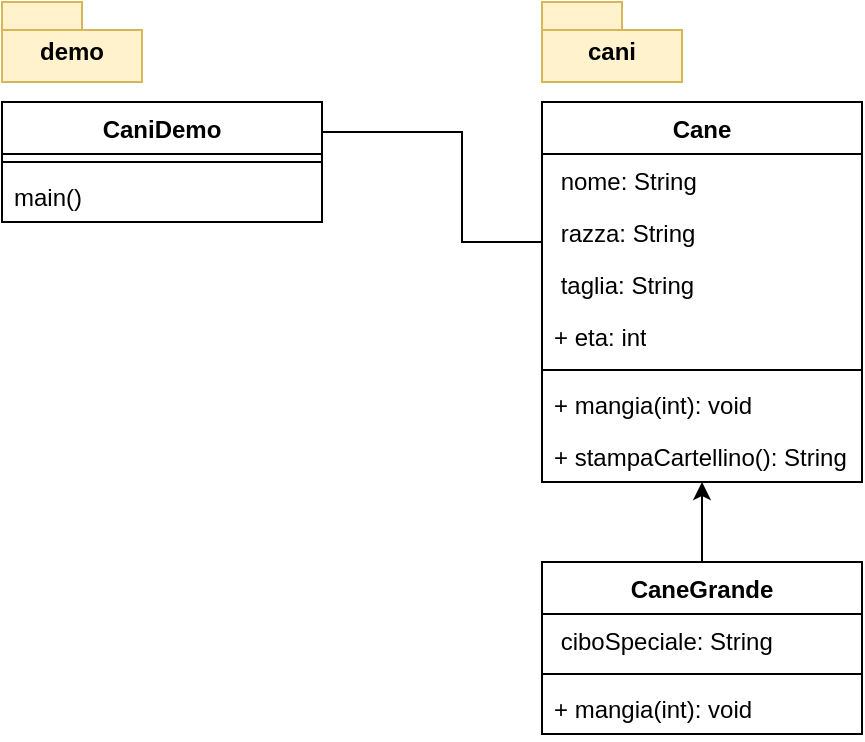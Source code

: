 <mxfile version="24.6.4" type="device" pages="14">
  <diagram name="inheritance" id="CLqOo4b7nUpYWD98sbsR">
    <mxGraphModel dx="1194" dy="750" grid="1" gridSize="10" guides="1" tooltips="1" connect="1" arrows="1" fold="1" page="1" pageScale="1" pageWidth="827" pageHeight="1169" math="0" shadow="0">
      <root>
        <mxCell id="0" />
        <mxCell id="1" parent="0" />
        <mxCell id="d3kJWAeJ2ZM6qOk6K0BX-20" value="" style="edgeStyle=orthogonalEdgeStyle;rounded=0;orthogonalLoop=1;jettySize=auto;html=1;startArrow=classic;startFill=1;endArrow=none;endFill=0;" parent="1" source="d3kJWAeJ2ZM6qOk6K0BX-4" target="d3kJWAeJ2ZM6qOk6K0BX-12" edge="1">
          <mxGeometry relative="1" as="geometry" />
        </mxCell>
        <mxCell id="d3kJWAeJ2ZM6qOk6K0BX-4" value="Cane" style="swimlane;fontStyle=1;align=center;verticalAlign=top;childLayout=stackLayout;horizontal=1;startSize=26;horizontalStack=0;resizeParent=1;resizeParentMax=0;resizeLast=0;collapsible=1;marginBottom=0;whiteSpace=wrap;html=1;" parent="1" vertex="1">
          <mxGeometry x="310" y="50" width="160" height="190" as="geometry" />
        </mxCell>
        <mxCell id="d3kJWAeJ2ZM6qOk6K0BX-5" value="&amp;nbsp;nome: String" style="text;strokeColor=none;fillColor=none;align=left;verticalAlign=top;spacingLeft=4;spacingRight=4;overflow=hidden;rotatable=0;points=[[0,0.5],[1,0.5]];portConstraint=eastwest;whiteSpace=wrap;html=1;" parent="d3kJWAeJ2ZM6qOk6K0BX-4" vertex="1">
          <mxGeometry y="26" width="160" height="26" as="geometry" />
        </mxCell>
        <mxCell id="d3kJWAeJ2ZM6qOk6K0BX-8" value="&amp;nbsp;razza: String" style="text;strokeColor=none;fillColor=none;align=left;verticalAlign=top;spacingLeft=4;spacingRight=4;overflow=hidden;rotatable=0;points=[[0,0.5],[1,0.5]];portConstraint=eastwest;whiteSpace=wrap;html=1;" parent="d3kJWAeJ2ZM6qOk6K0BX-4" vertex="1">
          <mxGeometry y="52" width="160" height="26" as="geometry" />
        </mxCell>
        <mxCell id="d3kJWAeJ2ZM6qOk6K0BX-9" value="&amp;nbsp;taglia: String" style="text;strokeColor=none;fillColor=none;align=left;verticalAlign=top;spacingLeft=4;spacingRight=4;overflow=hidden;rotatable=0;points=[[0,0.5],[1,0.5]];portConstraint=eastwest;whiteSpace=wrap;html=1;" parent="d3kJWAeJ2ZM6qOk6K0BX-4" vertex="1">
          <mxGeometry y="78" width="160" height="26" as="geometry" />
        </mxCell>
        <mxCell id="d3kJWAeJ2ZM6qOk6K0BX-10" value="+ eta: int" style="text;strokeColor=none;fillColor=none;align=left;verticalAlign=top;spacingLeft=4;spacingRight=4;overflow=hidden;rotatable=0;points=[[0,0.5],[1,0.5]];portConstraint=eastwest;whiteSpace=wrap;html=1;" parent="d3kJWAeJ2ZM6qOk6K0BX-4" vertex="1">
          <mxGeometry y="104" width="160" height="26" as="geometry" />
        </mxCell>
        <mxCell id="d3kJWAeJ2ZM6qOk6K0BX-6" value="" style="line;strokeWidth=1;fillColor=none;align=left;verticalAlign=middle;spacingTop=-1;spacingLeft=3;spacingRight=3;rotatable=0;labelPosition=right;points=[];portConstraint=eastwest;strokeColor=inherit;" parent="d3kJWAeJ2ZM6qOk6K0BX-4" vertex="1">
          <mxGeometry y="130" width="160" height="8" as="geometry" />
        </mxCell>
        <mxCell id="d3kJWAeJ2ZM6qOk6K0BX-7" value="+ mangia(int): void" style="text;strokeColor=none;fillColor=none;align=left;verticalAlign=top;spacingLeft=4;spacingRight=4;overflow=hidden;rotatable=0;points=[[0,0.5],[1,0.5]];portConstraint=eastwest;whiteSpace=wrap;html=1;" parent="d3kJWAeJ2ZM6qOk6K0BX-4" vertex="1">
          <mxGeometry y="138" width="160" height="26" as="geometry" />
        </mxCell>
        <mxCell id="d3kJWAeJ2ZM6qOk6K0BX-11" value="+ stampaCartellino(): String" style="text;strokeColor=none;fillColor=none;align=left;verticalAlign=top;spacingLeft=4;spacingRight=4;overflow=hidden;rotatable=0;points=[[0,0.5],[1,0.5]];portConstraint=eastwest;whiteSpace=wrap;html=1;" parent="d3kJWAeJ2ZM6qOk6K0BX-4" vertex="1">
          <mxGeometry y="164" width="160" height="26" as="geometry" />
        </mxCell>
        <mxCell id="d3kJWAeJ2ZM6qOk6K0BX-12" value="CaneGrande" style="swimlane;fontStyle=1;align=center;verticalAlign=top;childLayout=stackLayout;horizontal=1;startSize=26;horizontalStack=0;resizeParent=1;resizeParentMax=0;resizeLast=0;collapsible=1;marginBottom=0;whiteSpace=wrap;html=1;" parent="1" vertex="1">
          <mxGeometry x="310" y="280" width="160" height="86" as="geometry" />
        </mxCell>
        <mxCell id="d3kJWAeJ2ZM6qOk6K0BX-13" value="&amp;nbsp;ciboSpeciale: String" style="text;strokeColor=none;fillColor=none;align=left;verticalAlign=top;spacingLeft=4;spacingRight=4;overflow=hidden;rotatable=0;points=[[0,0.5],[1,0.5]];portConstraint=eastwest;whiteSpace=wrap;html=1;" parent="d3kJWAeJ2ZM6qOk6K0BX-12" vertex="1">
          <mxGeometry y="26" width="160" height="26" as="geometry" />
        </mxCell>
        <mxCell id="d3kJWAeJ2ZM6qOk6K0BX-17" value="" style="line;strokeWidth=1;fillColor=none;align=left;verticalAlign=middle;spacingTop=-1;spacingLeft=3;spacingRight=3;rotatable=0;labelPosition=right;points=[];portConstraint=eastwest;strokeColor=inherit;" parent="d3kJWAeJ2ZM6qOk6K0BX-12" vertex="1">
          <mxGeometry y="52" width="160" height="8" as="geometry" />
        </mxCell>
        <mxCell id="d3kJWAeJ2ZM6qOk6K0BX-18" value="+ mangia(int): void" style="text;strokeColor=none;fillColor=none;align=left;verticalAlign=top;spacingLeft=4;spacingRight=4;overflow=hidden;rotatable=0;points=[[0,0.5],[1,0.5]];portConstraint=eastwest;whiteSpace=wrap;html=1;" parent="d3kJWAeJ2ZM6qOk6K0BX-12" vertex="1">
          <mxGeometry y="60" width="160" height="26" as="geometry" />
        </mxCell>
        <mxCell id="d3kJWAeJ2ZM6qOk6K0BX-21" value="CaniDemo" style="swimlane;fontStyle=1;align=center;verticalAlign=top;childLayout=stackLayout;horizontal=1;startSize=26;horizontalStack=0;resizeParent=1;resizeParentMax=0;resizeLast=0;collapsible=1;marginBottom=0;whiteSpace=wrap;html=1;" parent="1" vertex="1">
          <mxGeometry x="40" y="50" width="160" height="60" as="geometry" />
        </mxCell>
        <mxCell id="d3kJWAeJ2ZM6qOk6K0BX-23" value="" style="line;strokeWidth=1;fillColor=none;align=left;verticalAlign=middle;spacingTop=-1;spacingLeft=3;spacingRight=3;rotatable=0;labelPosition=right;points=[];portConstraint=eastwest;strokeColor=inherit;" parent="d3kJWAeJ2ZM6qOk6K0BX-21" vertex="1">
          <mxGeometry y="26" width="160" height="8" as="geometry" />
        </mxCell>
        <mxCell id="d3kJWAeJ2ZM6qOk6K0BX-24" value="main()" style="text;strokeColor=none;fillColor=none;align=left;verticalAlign=top;spacingLeft=4;spacingRight=4;overflow=hidden;rotatable=0;points=[[0,0.5],[1,0.5]];portConstraint=eastwest;whiteSpace=wrap;html=1;" parent="d3kJWAeJ2ZM6qOk6K0BX-21" vertex="1">
          <mxGeometry y="34" width="160" height="26" as="geometry" />
        </mxCell>
        <mxCell id="d3kJWAeJ2ZM6qOk6K0BX-25" style="edgeStyle=orthogonalEdgeStyle;rounded=0;orthogonalLoop=1;jettySize=auto;html=1;exitX=1;exitY=0.25;exitDx=0;exitDy=0;endArrow=none;endFill=0;" parent="1" source="d3kJWAeJ2ZM6qOk6K0BX-21" target="d3kJWAeJ2ZM6qOk6K0BX-4" edge="1">
          <mxGeometry relative="1" as="geometry">
            <Array as="points">
              <mxPoint x="270" y="65" />
              <mxPoint x="270" y="120" />
            </Array>
          </mxGeometry>
        </mxCell>
        <mxCell id="d3kJWAeJ2ZM6qOk6K0BX-26" value="cani" style="shape=folder;fontStyle=1;spacingTop=10;tabWidth=40;tabHeight=14;tabPosition=left;html=1;whiteSpace=wrap;fillColor=#fff2cc;strokeColor=#d6b656;" parent="1" vertex="1">
          <mxGeometry x="310" width="70" height="40" as="geometry" />
        </mxCell>
        <mxCell id="d3kJWAeJ2ZM6qOk6K0BX-27" value="demo" style="shape=folder;fontStyle=1;spacingTop=10;tabWidth=40;tabHeight=14;tabPosition=left;html=1;whiteSpace=wrap;fillColor=#fff2cc;strokeColor=#d6b656;" parent="1" vertex="1">
          <mxGeometry x="40" width="70" height="40" as="geometry" />
        </mxCell>
      </root>
    </mxGraphModel>
  </diagram>
  <diagram id="srf8QHhFqyViDebV1jas" name="PFC">
    <mxGraphModel dx="1194" dy="750" grid="1" gridSize="10" guides="1" tooltips="1" connect="1" arrows="1" fold="1" page="1" pageScale="1" pageWidth="827" pageHeight="1169" math="0" shadow="0">
      <root>
        <mxCell id="0" />
        <mxCell id="1" parent="0" />
        <mxCell id="l7lK0nVgUm7hjoSGtMqk-3" value="" style="edgeStyle=orthogonalEdgeStyle;rounded=0;orthogonalLoop=1;jettySize=auto;html=1;" parent="1" source="l7lK0nVgUm7hjoSGtMqk-1" target="l7lK0nVgUm7hjoSGtMqk-2" edge="1">
          <mxGeometry relative="1" as="geometry" />
        </mxCell>
        <mxCell id="l7lK0nVgUm7hjoSGtMqk-1" value="User scegli tra PFC" style="shape=parallelogram;perimeter=parallelogramPerimeter;whiteSpace=wrap;html=1;fixedSize=1;" parent="1" vertex="1">
          <mxGeometry x="310" y="110" width="170" height="60" as="geometry" />
        </mxCell>
        <mxCell id="l7lK0nVgUm7hjoSGtMqk-5" value="" style="edgeStyle=orthogonalEdgeStyle;rounded=0;orthogonalLoop=1;jettySize=auto;html=1;" parent="1" source="l7lK0nVgUm7hjoSGtMqk-2" target="l7lK0nVgUm7hjoSGtMqk-4" edge="1">
          <mxGeometry relative="1" as="geometry" />
        </mxCell>
        <mxCell id="l7lK0nVgUm7hjoSGtMqk-2" value="pc scegli tra PFC" style="whiteSpace=wrap;html=1;" parent="1" vertex="1">
          <mxGeometry x="340" y="250" width="120" height="60" as="geometry" />
        </mxCell>
        <mxCell id="l7lK0nVgUm7hjoSGtMqk-7" value="" style="edgeStyle=orthogonalEdgeStyle;rounded=0;orthogonalLoop=1;jettySize=auto;html=1;" parent="1" source="l7lK0nVgUm7hjoSGtMqk-4" target="l7lK0nVgUm7hjoSGtMqk-6" edge="1">
          <mxGeometry relative="1" as="geometry" />
        </mxCell>
        <mxCell id="l7lK0nVgUm7hjoSGtMqk-9" value="" style="edgeStyle=orthogonalEdgeStyle;rounded=0;orthogonalLoop=1;jettySize=auto;html=1;" parent="1" source="l7lK0nVgUm7hjoSGtMqk-6" target="l7lK0nVgUm7hjoSGtMqk-8" edge="1">
          <mxGeometry relative="1" as="geometry">
            <mxPoint x="210" y="500" as="sourcePoint" />
            <Array as="points">
              <mxPoint x="240" y="490" />
              <mxPoint x="400" y="490" />
            </Array>
          </mxGeometry>
        </mxCell>
        <mxCell id="l7lK0nVgUm7hjoSGtMqk-16" value="" style="edgeStyle=orthogonalEdgeStyle;rounded=0;orthogonalLoop=1;jettySize=auto;html=1;" parent="1" source="l7lK0nVgUm7hjoSGtMqk-4" target="l7lK0nVgUm7hjoSGtMqk-15" edge="1">
          <mxGeometry relative="1" as="geometry" />
        </mxCell>
        <mxCell id="l7lK0nVgUm7hjoSGtMqk-4" value="U == PC" style="rhombus;whiteSpace=wrap;html=1;" parent="1" vertex="1">
          <mxGeometry x="360" y="380" width="80" height="80" as="geometry" />
        </mxCell>
        <mxCell id="l7lK0nVgUm7hjoSGtMqk-6" value="&lt;b&gt;result &lt;/b&gt;= &#39;Pareggio&#39;" style="whiteSpace=wrap;html=1;" parent="1" vertex="1">
          <mxGeometry x="180" y="390" width="120" height="60" as="geometry" />
        </mxCell>
        <mxCell id="l7lK0nVgUm7hjoSGtMqk-13" value="" style="edgeStyle=orthogonalEdgeStyle;rounded=0;orthogonalLoop=1;jettySize=auto;html=1;" parent="1" source="l7lK0nVgUm7hjoSGtMqk-8" target="l7lK0nVgUm7hjoSGtMqk-11" edge="1">
          <mxGeometry relative="1" as="geometry" />
        </mxCell>
        <mxCell id="l7lK0nVgUm7hjoSGtMqk-8" value="Print &lt;b&gt;result&lt;/b&gt;" style="shape=parallelogram;perimeter=parallelogramPerimeter;whiteSpace=wrap;html=1;fixedSize=1;" parent="1" vertex="1">
          <mxGeometry x="120" y="720" width="170" height="60" as="geometry" />
        </mxCell>
        <mxCell id="l7lK0nVgUm7hjoSGtMqk-12" value="" style="edgeStyle=orthogonalEdgeStyle;rounded=0;orthogonalLoop=1;jettySize=auto;html=1;" parent="1" source="l7lK0nVgUm7hjoSGtMqk-10" target="l7lK0nVgUm7hjoSGtMqk-1" edge="1">
          <mxGeometry relative="1" as="geometry" />
        </mxCell>
        <mxCell id="l7lK0nVgUm7hjoSGtMqk-10" value="start" style="strokeWidth=2;html=1;shape=mxgraph.flowchart.start_1;whiteSpace=wrap;" parent="1" vertex="1">
          <mxGeometry x="345" y="20" width="100" height="60" as="geometry" />
        </mxCell>
        <mxCell id="l7lK0nVgUm7hjoSGtMqk-11" value="end" style="strokeWidth=2;html=1;shape=mxgraph.flowchart.start_1;whiteSpace=wrap;" parent="1" vertex="1">
          <mxGeometry x="350" y="950" width="100" height="60" as="geometry" />
        </mxCell>
        <mxCell id="l7lK0nVgUm7hjoSGtMqk-14" value="true" style="text;html=1;align=center;verticalAlign=middle;whiteSpace=wrap;rounded=0;" parent="1" vertex="1">
          <mxGeometry x="300" y="390" width="60" height="30" as="geometry" />
        </mxCell>
        <mxCell id="l7lK0nVgUm7hjoSGtMqk-18" value="" style="edgeStyle=orthogonalEdgeStyle;rounded=0;orthogonalLoop=1;jettySize=auto;html=1;" parent="1" source="l7lK0nVgUm7hjoSGtMqk-15" target="l7lK0nVgUm7hjoSGtMqk-17" edge="1">
          <mxGeometry relative="1" as="geometry" />
        </mxCell>
        <mxCell id="l7lK0nVgUm7hjoSGtMqk-20" value="" style="edgeStyle=orthogonalEdgeStyle;rounded=0;orthogonalLoop=1;jettySize=auto;html=1;" parent="1" source="l7lK0nVgUm7hjoSGtMqk-15" target="l7lK0nVgUm7hjoSGtMqk-19" edge="1">
          <mxGeometry relative="1" as="geometry" />
        </mxCell>
        <mxCell id="l7lK0nVgUm7hjoSGtMqk-15" value="U == P&lt;div&gt;PC == F&lt;/div&gt;" style="rhombus;whiteSpace=wrap;html=1;" parent="1" vertex="1">
          <mxGeometry x="540" y="380" width="80" height="80" as="geometry" />
        </mxCell>
        <mxCell id="l7lK0nVgUm7hjoSGtMqk-21" style="edgeStyle=orthogonalEdgeStyle;rounded=0;orthogonalLoop=1;jettySize=auto;html=1;exitX=0.5;exitY=1;exitDx=0;exitDy=0;" parent="1" source="l7lK0nVgUm7hjoSGtMqk-17" target="l7lK0nVgUm7hjoSGtMqk-8" edge="1">
          <mxGeometry relative="1" as="geometry" />
        </mxCell>
        <mxCell id="l7lK0nVgUm7hjoSGtMqk-17" value="result = &quot;Umano&quot;" style="whiteSpace=wrap;html=1;" parent="1" vertex="1">
          <mxGeometry x="640" y="390" width="120" height="60" as="geometry" />
        </mxCell>
        <mxCell id="l7lK0nVgUm7hjoSGtMqk-19" value="result = &quot;PC&quot;" style="whiteSpace=wrap;html=1;" parent="1" vertex="1">
          <mxGeometry x="540" y="510" width="120" height="60" as="geometry" />
        </mxCell>
        <mxCell id="l7lK0nVgUm7hjoSGtMqk-22" style="edgeStyle=orthogonalEdgeStyle;rounded=0;orthogonalLoop=1;jettySize=auto;html=1;exitX=0;exitY=0.25;exitDx=0;exitDy=0;entryX=0.853;entryY=0.5;entryDx=0;entryDy=0;entryPerimeter=0;" parent="1" source="l7lK0nVgUm7hjoSGtMqk-19" target="l7lK0nVgUm7hjoSGtMqk-8" edge="1">
          <mxGeometry relative="1" as="geometry" />
        </mxCell>
        <mxCell id="l7lK0nVgUm7hjoSGtMqk-23" value="" style="edgeStyle=orthogonalEdgeStyle;rounded=0;orthogonalLoop=1;jettySize=auto;html=1;" parent="1" source="l7lK0nVgUm7hjoSGtMqk-25" target="l7lK0nVgUm7hjoSGtMqk-26" edge="1">
          <mxGeometry relative="1" as="geometry" />
        </mxCell>
        <mxCell id="l7lK0nVgUm7hjoSGtMqk-24" value="" style="edgeStyle=orthogonalEdgeStyle;rounded=0;orthogonalLoop=1;jettySize=auto;html=1;" parent="1" source="l7lK0nVgUm7hjoSGtMqk-25" target="l7lK0nVgUm7hjoSGtMqk-27" edge="1">
          <mxGeometry relative="1" as="geometry" />
        </mxCell>
        <mxCell id="l7lK0nVgUm7hjoSGtMqk-25" value="U == F&lt;div&gt;PC == C&lt;/div&gt;" style="rhombus;whiteSpace=wrap;html=1;" parent="1" vertex="1">
          <mxGeometry x="540" y="595" width="80" height="80" as="geometry" />
        </mxCell>
        <mxCell id="l7lK0nVgUm7hjoSGtMqk-33" style="edgeStyle=orthogonalEdgeStyle;rounded=0;orthogonalLoop=1;jettySize=auto;html=1;exitX=0;exitY=0;exitDx=0;exitDy=0;" parent="1" source="l7lK0nVgUm7hjoSGtMqk-26" target="l7lK0nVgUm7hjoSGtMqk-8" edge="1">
          <mxGeometry relative="1" as="geometry" />
        </mxCell>
        <mxCell id="l7lK0nVgUm7hjoSGtMqk-26" value="result = &quot;Umano&quot;" style="whiteSpace=wrap;html=1;" parent="1" vertex="1">
          <mxGeometry x="640" y="605" width="120" height="60" as="geometry" />
        </mxCell>
        <mxCell id="l7lK0nVgUm7hjoSGtMqk-34" style="edgeStyle=orthogonalEdgeStyle;rounded=0;orthogonalLoop=1;jettySize=auto;html=1;exitX=0;exitY=0.25;exitDx=0;exitDy=0;" parent="1" source="l7lK0nVgUm7hjoSGtMqk-27" target="l7lK0nVgUm7hjoSGtMqk-8" edge="1">
          <mxGeometry relative="1" as="geometry" />
        </mxCell>
        <mxCell id="l7lK0nVgUm7hjoSGtMqk-27" value="result = &quot;PC&quot;" style="whiteSpace=wrap;html=1;" parent="1" vertex="1">
          <mxGeometry x="540" y="725" width="120" height="60" as="geometry" />
        </mxCell>
        <mxCell id="l7lK0nVgUm7hjoSGtMqk-28" value="" style="edgeStyle=orthogonalEdgeStyle;rounded=0;orthogonalLoop=1;jettySize=auto;html=1;" parent="1" source="l7lK0nVgUm7hjoSGtMqk-30" target="l7lK0nVgUm7hjoSGtMqk-31" edge="1">
          <mxGeometry relative="1" as="geometry" />
        </mxCell>
        <mxCell id="l7lK0nVgUm7hjoSGtMqk-29" value="" style="edgeStyle=orthogonalEdgeStyle;rounded=0;orthogonalLoop=1;jettySize=auto;html=1;" parent="1" source="l7lK0nVgUm7hjoSGtMqk-30" target="l7lK0nVgUm7hjoSGtMqk-32" edge="1">
          <mxGeometry relative="1" as="geometry" />
        </mxCell>
        <mxCell id="l7lK0nVgUm7hjoSGtMqk-30" value="U == C&lt;div&gt;PC == P&lt;/div&gt;" style="rhombus;whiteSpace=wrap;html=1;" parent="1" vertex="1">
          <mxGeometry x="540" y="800" width="80" height="80" as="geometry" />
        </mxCell>
        <mxCell id="l7lK0nVgUm7hjoSGtMqk-35" style="edgeStyle=orthogonalEdgeStyle;rounded=0;orthogonalLoop=1;jettySize=auto;html=1;exitX=0;exitY=0;exitDx=0;exitDy=0;" parent="1" source="l7lK0nVgUm7hjoSGtMqk-31" target="l7lK0nVgUm7hjoSGtMqk-8" edge="1">
          <mxGeometry relative="1" as="geometry" />
        </mxCell>
        <mxCell id="l7lK0nVgUm7hjoSGtMqk-31" value="result = &quot;Umano&quot;" style="whiteSpace=wrap;html=1;" parent="1" vertex="1">
          <mxGeometry x="640" y="810" width="120" height="60" as="geometry" />
        </mxCell>
        <mxCell id="l7lK0nVgUm7hjoSGtMqk-36" style="edgeStyle=orthogonalEdgeStyle;rounded=0;orthogonalLoop=1;jettySize=auto;html=1;exitX=0.25;exitY=0;exitDx=0;exitDy=0;" parent="1" source="l7lK0nVgUm7hjoSGtMqk-32" target="l7lK0nVgUm7hjoSGtMqk-8" edge="1">
          <mxGeometry relative="1" as="geometry" />
        </mxCell>
        <mxCell id="l7lK0nVgUm7hjoSGtMqk-32" value="result = &quot;PC&quot;" style="whiteSpace=wrap;html=1;" parent="1" vertex="1">
          <mxGeometry x="540" y="930" width="120" height="60" as="geometry" />
        </mxCell>
      </root>
    </mxGraphModel>
  </diagram>
  <diagram id="Y6PvYXrb_HEv4kQsJaVE" name="gestione aziendale">
    <mxGraphModel dx="1194" dy="750" grid="1" gridSize="10" guides="1" tooltips="1" connect="1" arrows="1" fold="1" page="1" pageScale="1" pageWidth="827" pageHeight="1169" math="0" shadow="0">
      <root>
        <mxCell id="0" />
        <mxCell id="1" parent="0" />
        <mxCell id="cYYk_QcW_SJ1yaFGPRwb-10" value="util" style="shape=folder;fontStyle=1;spacingTop=10;tabWidth=40;tabHeight=14;tabPosition=left;html=1;whiteSpace=wrap;fillColor=#fff2cc;strokeColor=#d6b656;verticalAlign=top;align=left;" parent="1" vertex="1">
          <mxGeometry x="500" y="40" width="240" height="120" as="geometry" />
        </mxCell>
        <mxCell id="ZlxFBpWthS9vfuT9gK6F-13" value="model" style="shape=folder;fontStyle=1;spacingTop=10;tabWidth=40;tabHeight=14;tabPosition=left;html=1;whiteSpace=wrap;fillColor=#fff2cc;strokeColor=#d6b656;verticalAlign=top;align=left;" parent="1" vertex="1">
          <mxGeometry x="30" y="190" width="240" height="220" as="geometry" />
        </mxCell>
        <mxCell id="WFFMguiX8MSNSdrcU-w0-1" value="Gestione aziendale" style="text;strokeColor=none;fillColor=none;html=1;fontSize=24;fontStyle=1;verticalAlign=middle;align=left;" parent="1" vertex="1">
          <mxGeometry x="30" y="30" width="100" height="40" as="geometry" />
        </mxCell>
        <mxCell id="WFFMguiX8MSNSdrcU-w0-2" value="Segreteria" style="swimlane;fontStyle=1;align=center;verticalAlign=top;childLayout=stackLayout;horizontal=1;startSize=26;horizontalStack=0;resizeParent=1;resizeParentMax=0;resizeLast=0;collapsible=1;marginBottom=0;whiteSpace=wrap;html=1;" parent="1" vertex="1">
          <mxGeometry x="521" y="79" width="200" height="60" as="geometry" />
        </mxCell>
        <mxCell id="WFFMguiX8MSNSdrcU-w0-4" value="" style="line;strokeWidth=1;fillColor=none;align=left;verticalAlign=middle;spacingTop=-1;spacingLeft=3;spacingRight=3;rotatable=0;labelPosition=right;points=[];portConstraint=eastwest;strokeColor=inherit;" parent="WFFMguiX8MSNSdrcU-w0-2" vertex="1">
          <mxGeometry y="26" width="200" height="8" as="geometry" />
        </mxCell>
        <mxCell id="WFFMguiX8MSNSdrcU-w0-5" value="+ &lt;u&gt;creaId&lt;/u&gt;(String, String, int): String" style="text;strokeColor=none;fillColor=none;align=left;verticalAlign=top;spacingLeft=4;spacingRight=4;overflow=hidden;rotatable=0;points=[[0,0.5],[1,0.5]];portConstraint=eastwest;whiteSpace=wrap;html=1;" parent="WFFMguiX8MSNSdrcU-w0-2" vertex="1">
          <mxGeometry y="34" width="200" height="26" as="geometry" />
        </mxCell>
        <mxCell id="ZlxFBpWthS9vfuT9gK6F-1" value="Impiegato" style="swimlane;fontStyle=1;align=center;verticalAlign=top;childLayout=stackLayout;horizontal=1;startSize=26;horizontalStack=0;resizeParent=1;resizeParentMax=0;resizeLast=0;collapsible=1;marginBottom=0;whiteSpace=wrap;html=1;" parent="1" vertex="1">
          <mxGeometry x="55" y="240" width="190" height="130" as="geometry" />
        </mxCell>
        <mxCell id="ZlxFBpWthS9vfuT9gK6F-2" value="- nome, cognome, id: String" style="text;strokeColor=none;fillColor=none;align=left;verticalAlign=top;spacingLeft=4;spacingRight=4;overflow=hidden;rotatable=0;points=[[0,0.5],[1,0.5]];portConstraint=eastwest;whiteSpace=wrap;html=1;" parent="ZlxFBpWthS9vfuT9gK6F-1" vertex="1">
          <mxGeometry y="26" width="190" height="26" as="geometry" />
        </mxCell>
        <mxCell id="ZlxFBpWthS9vfuT9gK6F-5" value="- annoNascita, stipendio: int" style="text;strokeColor=none;fillColor=none;align=left;verticalAlign=top;spacingLeft=4;spacingRight=4;overflow=hidden;rotatable=0;points=[[0,0.5],[1,0.5]];portConstraint=eastwest;whiteSpace=wrap;html=1;" parent="ZlxFBpWthS9vfuT9gK6F-1" vertex="1">
          <mxGeometry y="52" width="190" height="26" as="geometry" />
        </mxCell>
        <mxCell id="ZlxFBpWthS9vfuT9gK6F-3" value="" style="line;strokeWidth=1;fillColor=none;align=left;verticalAlign=middle;spacingTop=-1;spacingLeft=3;spacingRight=3;rotatable=0;labelPosition=right;points=[];portConstraint=eastwest;strokeColor=inherit;" parent="ZlxFBpWthS9vfuT9gK6F-1" vertex="1">
          <mxGeometry y="78" width="190" height="8" as="geometry" />
        </mxCell>
        <mxCell id="ZlxFBpWthS9vfuT9gK6F-4" value="+ costruttore, getters, setters, toString" style="text;strokeColor=none;fillColor=none;align=left;verticalAlign=top;spacingLeft=4;spacingRight=4;overflow=hidden;rotatable=0;points=[[0,0.5],[1,0.5]];portConstraint=eastwest;whiteSpace=wrap;html=1;" parent="ZlxFBpWthS9vfuT9gK6F-1" vertex="1">
          <mxGeometry y="86" width="190" height="44" as="geometry" />
        </mxCell>
        <mxCell id="ZlxFBpWthS9vfuT9gK6F-6" value="astrazione" style="text;strokeColor=none;fillColor=none;html=1;fontSize=24;fontStyle=1;verticalAlign=middle;align=left;" parent="1" vertex="1">
          <mxGeometry x="590" y="650" width="100" height="40" as="geometry" />
        </mxCell>
        <mxCell id="ZlxFBpWthS9vfuT9gK6F-7" value="incapsulamento" style="text;strokeColor=none;fillColor=none;html=1;fontSize=24;fontStyle=1;verticalAlign=middle;align=left;" parent="1" vertex="1">
          <mxGeometry x="380" y="740" width="100" height="40" as="geometry" />
        </mxCell>
        <mxCell id="ZlxFBpWthS9vfuT9gK6F-8" value="ereditarietà" style="text;strokeColor=none;fillColor=none;html=1;fontSize=24;fontStyle=1;verticalAlign=middle;align=left;" parent="1" vertex="1">
          <mxGeometry x="590" y="840" width="150" height="40" as="geometry" />
        </mxCell>
        <mxCell id="ZlxFBpWthS9vfuT9gK6F-9" value="polimorfismo" style="text;strokeColor=none;fillColor=none;html=1;fontSize=24;fontStyle=1;verticalAlign=middle;align=left;" parent="1" vertex="1">
          <mxGeometry x="590" y="880" width="170" height="40" as="geometry" />
        </mxCell>
        <mxCell id="ZlxFBpWthS9vfuT9gK6F-10" value="private&lt;div&gt;public&lt;/div&gt;&lt;div&gt;protected&lt;/div&gt;&lt;div&gt;&lt;i&gt;&lt;font color=&quot;#b3b3b3&quot;&gt;package/friendly&lt;/font&gt;&lt;/i&gt;&lt;/div&gt;" style="text;strokeColor=none;fillColor=none;html=1;fontSize=24;fontStyle=1;verticalAlign=middle;align=left;" parent="1" vertex="1">
          <mxGeometry x="590" y="700" width="200" height="140" as="geometry" />
        </mxCell>
        <mxCell id="ZlxFBpWthS9vfuT9gK6F-11" value="" style="shape=curlyBracket;whiteSpace=wrap;html=1;rounded=1;labelPosition=left;verticalLabelPosition=middle;align=right;verticalAlign=middle;" parent="1" vertex="1">
          <mxGeometry x="570" y="710" width="20" height="120" as="geometry" />
        </mxCell>
        <mxCell id="cYYk_QcW_SJ1yaFGPRwb-1" value="controller" style="shape=folder;fontStyle=1;spacingTop=10;tabWidth=40;tabHeight=14;tabPosition=left;html=1;whiteSpace=wrap;fillColor=#fff2cc;strokeColor=#d6b656;verticalAlign=top;align=left;" parent="1" vertex="1">
          <mxGeometry x="500" y="195" width="250" height="305" as="geometry" />
        </mxCell>
        <mxCell id="cYYk_QcW_SJ1yaFGPRwb-17" style="edgeStyle=orthogonalEdgeStyle;rounded=0;orthogonalLoop=1;jettySize=auto;html=1;exitX=0.5;exitY=0;exitDx=0;exitDy=0;endArrow=none;endFill=0;" parent="1" source="cYYk_QcW_SJ1yaFGPRwb-2" target="WFFMguiX8MSNSdrcU-w0-2" edge="1">
          <mxGeometry relative="1" as="geometry" />
        </mxCell>
        <mxCell id="cYYk_QcW_SJ1yaFGPRwb-2" value="Azienda" style="swimlane;fontStyle=1;align=center;verticalAlign=top;childLayout=stackLayout;horizontal=1;startSize=26;horizontalStack=0;resizeParent=1;resizeParentMax=0;resizeLast=0;collapsible=1;marginBottom=0;whiteSpace=wrap;html=1;" parent="1" vertex="1">
          <mxGeometry x="530" y="240" width="190" height="222" as="geometry" />
        </mxCell>
        <mxCell id="cYYk_QcW_SJ1yaFGPRwb-3" value="- impiegati: Impiegato[]" style="text;strokeColor=none;fillColor=none;align=left;verticalAlign=top;spacingLeft=4;spacingRight=4;overflow=hidden;rotatable=0;points=[[0,0.5],[1,0.5]];portConstraint=eastwest;whiteSpace=wrap;html=1;" parent="cYYk_QcW_SJ1yaFGPRwb-2" vertex="1">
          <mxGeometry y="26" width="190" height="26" as="geometry" />
        </mxCell>
        <mxCell id="cYYk_QcW_SJ1yaFGPRwb-4" value="- numeroMax, attuale: int" style="text;strokeColor=none;fillColor=none;align=left;verticalAlign=top;spacingLeft=4;spacingRight=4;overflow=hidden;rotatable=0;points=[[0,0.5],[1,0.5]];portConstraint=eastwest;whiteSpace=wrap;html=1;" parent="cYYk_QcW_SJ1yaFGPRwb-2" vertex="1">
          <mxGeometry y="52" width="190" height="26" as="geometry" />
        </mxCell>
        <mxCell id="cYYk_QcW_SJ1yaFGPRwb-5" value="" style="line;strokeWidth=1;fillColor=none;align=left;verticalAlign=middle;spacingTop=-1;spacingLeft=3;spacingRight=3;rotatable=0;labelPosition=right;points=[];portConstraint=eastwest;strokeColor=inherit;" parent="cYYk_QcW_SJ1yaFGPRwb-2" vertex="1">
          <mxGeometry y="78" width="190" height="8" as="geometry" />
        </mxCell>
        <mxCell id="cYYk_QcW_SJ1yaFGPRwb-6" value="+ addImpiegato(Impiegato)" style="text;strokeColor=none;fillColor=none;align=left;verticalAlign=top;spacingLeft=4;spacingRight=4;overflow=hidden;rotatable=0;points=[[0,0.5],[1,0.5]];portConstraint=eastwest;whiteSpace=wrap;html=1;" parent="cYYk_QcW_SJ1yaFGPRwb-2" vertex="1">
          <mxGeometry y="86" width="190" height="34" as="geometry" />
        </mxCell>
        <mxCell id="s_Gy8srIip5tw3gRmhpg-6" value="+ addImpiegato(String, String, int)" style="text;strokeColor=none;fillColor=none;align=left;verticalAlign=top;spacingLeft=4;spacingRight=4;overflow=hidden;rotatable=0;points=[[0,0.5],[1,0.5]];portConstraint=eastwest;whiteSpace=wrap;html=1;" parent="cYYk_QcW_SJ1yaFGPRwb-2" vertex="1">
          <mxGeometry y="120" width="190" height="34" as="geometry" />
        </mxCell>
        <mxCell id="s_Gy8srIip5tw3gRmhpg-8" value="+ calcolaStipendioTot(): int" style="text;strokeColor=none;fillColor=none;align=left;verticalAlign=top;spacingLeft=4;spacingRight=4;overflow=hidden;rotatable=0;points=[[0,0.5],[1,0.5]];portConstraint=eastwest;whiteSpace=wrap;html=1;" parent="cYYk_QcW_SJ1yaFGPRwb-2" vertex="1">
          <mxGeometry y="154" width="190" height="34" as="geometry" />
        </mxCell>
        <mxCell id="s_Gy8srIip5tw3gRmhpg-9" value="+ stampaImpiegati(): String" style="text;strokeColor=none;fillColor=none;align=left;verticalAlign=top;spacingLeft=4;spacingRight=4;overflow=hidden;rotatable=0;points=[[0,0.5],[1,0.5]];portConstraint=eastwest;whiteSpace=wrap;html=1;" parent="cYYk_QcW_SJ1yaFGPRwb-2" vertex="1">
          <mxGeometry y="188" width="190" height="34" as="geometry" />
        </mxCell>
        <mxCell id="cYYk_QcW_SJ1yaFGPRwb-7" style="edgeStyle=orthogonalEdgeStyle;rounded=0;orthogonalLoop=1;jettySize=auto;html=1;exitX=0;exitY=0.5;exitDx=0;exitDy=0;endArrow=none;endFill=0;startArrow=diamondThin;startFill=0;" parent="1" source="cYYk_QcW_SJ1yaFGPRwb-3" target="ZlxFBpWthS9vfuT9gK6F-1" edge="1">
          <mxGeometry relative="1" as="geometry" />
        </mxCell>
        <mxCell id="cYYk_QcW_SJ1yaFGPRwb-8" value="1" style="text;html=1;align=center;verticalAlign=middle;whiteSpace=wrap;rounded=0;" parent="1" vertex="1">
          <mxGeometry x="490" y="250" width="60" height="30" as="geometry" />
        </mxCell>
        <mxCell id="cYYk_QcW_SJ1yaFGPRwb-9" value="1-*" style="text;html=1;align=center;verticalAlign=middle;whiteSpace=wrap;rounded=0;" parent="1" vertex="1">
          <mxGeometry x="230" y="270" width="60" height="30" as="geometry" />
        </mxCell>
        <mxCell id="s_Gy8srIip5tw3gRmhpg-7" value="overload" style="text;strokeColor=none;fillColor=none;html=1;fontSize=24;fontStyle=1;verticalAlign=middle;align=center;fontColor=#A680B8;" parent="1" vertex="1">
          <mxGeometry x="414" y="340" width="100" height="40" as="geometry" />
        </mxCell>
        <mxCell id="s_Gy8srIip5tw3gRmhpg-10" value="Main" style="swimlane;fontStyle=1;align=center;verticalAlign=top;childLayout=stackLayout;horizontal=1;startSize=26;horizontalStack=0;resizeParent=1;resizeParentMax=0;resizeLast=0;collapsible=1;marginBottom=0;whiteSpace=wrap;html=1;" parent="1" vertex="1">
          <mxGeometry x="110" y="440" width="160" height="60" as="geometry" />
        </mxCell>
        <mxCell id="s_Gy8srIip5tw3gRmhpg-12" value="" style="line;strokeWidth=1;fillColor=none;align=left;verticalAlign=middle;spacingTop=-1;spacingLeft=3;spacingRight=3;rotatable=0;labelPosition=right;points=[];portConstraint=eastwest;strokeColor=inherit;" parent="s_Gy8srIip5tw3gRmhpg-10" vertex="1">
          <mxGeometry y="26" width="160" height="8" as="geometry" />
        </mxCell>
        <mxCell id="s_Gy8srIip5tw3gRmhpg-13" value="+ main" style="text;strokeColor=none;fillColor=none;align=left;verticalAlign=top;spacingLeft=4;spacingRight=4;overflow=hidden;rotatable=0;points=[[0,0.5],[1,0.5]];portConstraint=eastwest;whiteSpace=wrap;html=1;" parent="s_Gy8srIip5tw3gRmhpg-10" vertex="1">
          <mxGeometry y="34" width="160" height="26" as="geometry" />
        </mxCell>
        <mxCell id="s_Gy8srIip5tw3gRmhpg-14" value="" style="shape=cylinder3;whiteSpace=wrap;html=1;boundedLbl=1;backgroundOutline=1;size=15;" parent="1" vertex="1">
          <mxGeometry x="140" y="980" width="60" height="80" as="geometry" />
        </mxCell>
        <mxCell id="s_Gy8srIip5tw3gRmhpg-15" value="impiegati" style="shape=table;startSize=30;container=1;collapsible=1;childLayout=tableLayout;fixedRows=1;rowLines=0;fontStyle=1;align=center;resizeLast=1;html=1;" parent="1" vertex="1">
          <mxGeometry x="60" y="680" width="180" height="150" as="geometry" />
        </mxCell>
        <mxCell id="s_Gy8srIip5tw3gRmhpg-16" value="" style="shape=tableRow;horizontal=0;startSize=0;swimlaneHead=0;swimlaneBody=0;fillColor=none;collapsible=0;dropTarget=0;points=[[0,0.5],[1,0.5]];portConstraint=eastwest;top=0;left=0;right=0;bottom=1;" parent="s_Gy8srIip5tw3gRmhpg-15" vertex="1">
          <mxGeometry y="30" width="180" height="30" as="geometry" />
        </mxCell>
        <mxCell id="s_Gy8srIip5tw3gRmhpg-17" value="PK" style="shape=partialRectangle;connectable=0;fillColor=none;top=0;left=0;bottom=0;right=0;fontStyle=1;overflow=hidden;whiteSpace=wrap;html=1;" parent="s_Gy8srIip5tw3gRmhpg-16" vertex="1">
          <mxGeometry width="30" height="30" as="geometry">
            <mxRectangle width="30" height="30" as="alternateBounds" />
          </mxGeometry>
        </mxCell>
        <mxCell id="s_Gy8srIip5tw3gRmhpg-18" value="id" style="shape=partialRectangle;connectable=0;fillColor=none;top=0;left=0;bottom=0;right=0;align=left;spacingLeft=6;fontStyle=5;overflow=hidden;whiteSpace=wrap;html=1;" parent="s_Gy8srIip5tw3gRmhpg-16" vertex="1">
          <mxGeometry x="30" width="150" height="30" as="geometry">
            <mxRectangle width="150" height="30" as="alternateBounds" />
          </mxGeometry>
        </mxCell>
        <mxCell id="s_Gy8srIip5tw3gRmhpg-19" value="" style="shape=tableRow;horizontal=0;startSize=0;swimlaneHead=0;swimlaneBody=0;fillColor=none;collapsible=0;dropTarget=0;points=[[0,0.5],[1,0.5]];portConstraint=eastwest;top=0;left=0;right=0;bottom=0;" parent="s_Gy8srIip5tw3gRmhpg-15" vertex="1">
          <mxGeometry y="60" width="180" height="30" as="geometry" />
        </mxCell>
        <mxCell id="s_Gy8srIip5tw3gRmhpg-20" value="" style="shape=partialRectangle;connectable=0;fillColor=none;top=0;left=0;bottom=0;right=0;editable=1;overflow=hidden;whiteSpace=wrap;html=1;" parent="s_Gy8srIip5tw3gRmhpg-19" vertex="1">
          <mxGeometry width="30" height="30" as="geometry">
            <mxRectangle width="30" height="30" as="alternateBounds" />
          </mxGeometry>
        </mxCell>
        <mxCell id="s_Gy8srIip5tw3gRmhpg-21" value="nome" style="shape=partialRectangle;connectable=0;fillColor=none;top=0;left=0;bottom=0;right=0;align=left;spacingLeft=6;overflow=hidden;whiteSpace=wrap;html=1;" parent="s_Gy8srIip5tw3gRmhpg-19" vertex="1">
          <mxGeometry x="30" width="150" height="30" as="geometry">
            <mxRectangle width="150" height="30" as="alternateBounds" />
          </mxGeometry>
        </mxCell>
        <mxCell id="s_Gy8srIip5tw3gRmhpg-22" value="" style="shape=tableRow;horizontal=0;startSize=0;swimlaneHead=0;swimlaneBody=0;fillColor=none;collapsible=0;dropTarget=0;points=[[0,0.5],[1,0.5]];portConstraint=eastwest;top=0;left=0;right=0;bottom=0;" parent="s_Gy8srIip5tw3gRmhpg-15" vertex="1">
          <mxGeometry y="90" width="180" height="30" as="geometry" />
        </mxCell>
        <mxCell id="s_Gy8srIip5tw3gRmhpg-23" value="" style="shape=partialRectangle;connectable=0;fillColor=none;top=0;left=0;bottom=0;right=0;editable=1;overflow=hidden;whiteSpace=wrap;html=1;" parent="s_Gy8srIip5tw3gRmhpg-22" vertex="1">
          <mxGeometry width="30" height="30" as="geometry">
            <mxRectangle width="30" height="30" as="alternateBounds" />
          </mxGeometry>
        </mxCell>
        <mxCell id="s_Gy8srIip5tw3gRmhpg-24" value="cognome" style="shape=partialRectangle;connectable=0;fillColor=none;top=0;left=0;bottom=0;right=0;align=left;spacingLeft=6;overflow=hidden;whiteSpace=wrap;html=1;" parent="s_Gy8srIip5tw3gRmhpg-22" vertex="1">
          <mxGeometry x="30" width="150" height="30" as="geometry">
            <mxRectangle width="150" height="30" as="alternateBounds" />
          </mxGeometry>
        </mxCell>
        <mxCell id="s_Gy8srIip5tw3gRmhpg-25" value="" style="shape=tableRow;horizontal=0;startSize=0;swimlaneHead=0;swimlaneBody=0;fillColor=none;collapsible=0;dropTarget=0;points=[[0,0.5],[1,0.5]];portConstraint=eastwest;top=0;left=0;right=0;bottom=0;" parent="s_Gy8srIip5tw3gRmhpg-15" vertex="1">
          <mxGeometry y="120" width="180" height="30" as="geometry" />
        </mxCell>
        <mxCell id="s_Gy8srIip5tw3gRmhpg-26" value="" style="shape=partialRectangle;connectable=0;fillColor=none;top=0;left=0;bottom=0;right=0;editable=1;overflow=hidden;whiteSpace=wrap;html=1;" parent="s_Gy8srIip5tw3gRmhpg-25" vertex="1">
          <mxGeometry width="30" height="30" as="geometry">
            <mxRectangle width="30" height="30" as="alternateBounds" />
          </mxGeometry>
        </mxCell>
        <mxCell id="s_Gy8srIip5tw3gRmhpg-27" value="annoNascita" style="shape=partialRectangle;connectable=0;fillColor=none;top=0;left=0;bottom=0;right=0;align=left;spacingLeft=6;overflow=hidden;whiteSpace=wrap;html=1;" parent="s_Gy8srIip5tw3gRmhpg-25" vertex="1">
          <mxGeometry x="30" width="150" height="30" as="geometry">
            <mxRectangle width="150" height="30" as="alternateBounds" />
          </mxGeometry>
        </mxCell>
      </root>
    </mxGraphModel>
  </diagram>
  <diagram id="MmPMEftlZTtu6NgTiCdC" name="testo">
    <mxGraphModel dx="1194" dy="750" grid="1" gridSize="10" guides="1" tooltips="1" connect="1" arrows="1" fold="1" page="1" pageScale="1" pageWidth="827" pageHeight="1169" math="0" shadow="0">
      <root>
        <mxCell id="0" />
        <mxCell id="1" parent="0" />
        <mxCell id="kCSI5Hxd47Fza6UpixNL-1" value="&lt;div class=&quot;markdown-heading&quot; dir=&quot;auto&quot; style=&quot;box-sizing: border-box; position: relative; margin-top: 0px !important; color: rgb(31, 35, 40); font-family: -apple-system, BlinkMacSystemFont, &amp;quot;Segoe UI&amp;quot;, &amp;quot;Noto Sans&amp;quot;, Helvetica, Arial, sans-serif, &amp;quot;Apple Color Emoji&amp;quot;, &amp;quot;Segoe UI Emoji&amp;quot;; font-size: 16px; font-style: normal; font-variant-ligatures: normal; font-variant-caps: normal; font-weight: 400; letter-spacing: normal; orphans: 2; text-align: start; text-indent: 0px; text-transform: none; widows: 2; word-spacing: 0px; -webkit-text-stroke-width: 0px; white-space: normal; background-color: rgb(255, 255, 255); text-decoration-thickness: initial; text-decoration-style: initial; text-decoration-color: initial;&quot;&gt;&lt;h1 tabindex=&quot;-1&quot; class=&quot;heading-element&quot; dir=&quot;auto&quot; style=&quot;box-sizing: border-box; font-size: 2em; margin-top: 0px !important; margin-right: 0px; margin-bottom: 16px; margin-left: 0px; font-weight: var(--base-text-weight-semibold, 600); line-height: 1.25; padding-bottom: 0.3em; border-bottom: 1px solid var(--borderColor-muted, var(--color-border-muted));&quot;&gt;ESERCIZIO: GESTIONE AZIENDALE&lt;/h1&gt;&lt;a id=&quot;user-content-esercizio-gestione-aziendale&quot; class=&quot;anchor&quot; aria-label=&quot;Permalink: ESERCIZIO: GESTIONE AZIENDALE&quot; href=&quot;https://github.com/maboglia/CorsoJava/blob/master/esercitazioni/Testi/JavaSE/001_GestioneAziendale.md#esercizio-gestione-aziendale&quot; style=&quot;box-sizing: border-box; background-color: transparent; color: var(--fgColor-accent, var(--color-accent-fg)); text-decoration: underline; float: left; padding-right: 4px; margin: auto; line-height: 1; position: absolute; top: 25.297px; left: -28px; display: flex; width: 28px; height: 28px; border-radius: 6px; opacity: 0; justify-content: center; align-items: center; transform: translateY(calc(-50% - 0.3rem)); text-underline-offset: 0.2rem;&quot;&gt;&lt;svg class=&quot;octicon octicon-link&quot; viewBox=&quot;0 0 16 16&quot; version=&quot;1.1&quot; width=&quot;16&quot; height=&quot;16&quot; aria-hidden=&quot;true&quot;&gt;&lt;path d=&quot;m7.775 3.275 1.25-1.25a3.5 3.5 0 1 1 4.95 4.95l-2.5 2.5a3.5 3.5 0 0 1-4.95 0 .751.751 0 0 1 .018-1.042.751.751 0 0 1 1.042-.018 1.998 1.998 0 0 0 2.83 0l2.5-2.5a2.002 2.002 0 0 0-2.83-2.83l-1.25 1.25a.751.751 0 0 1-1.042-.018.751.751 0 0 1-.018-1.042Zm-4.69 9.64a1.998 1.998 0 0 0 2.83 0l1.25-1.25a.751.751 0 0 1 1.042.018.751.751 0 0 1 .018 1.042l-1.25 1.25a3.5 3.5 0 1 1-4.95-4.95l2.5-2.5a3.5 3.5 0 0 1 4.95 0 .751.751 0 0 1-.018 1.042.751.751 0 0 1-1.042.018 1.998 1.998 0 0 0-2.83 0l-2.5 2.5a1.998 1.998 0 0 0 0 2.83Z&quot;&gt;&lt;/path&gt;&lt;/svg&gt;&lt;/a&gt;&lt;/div&gt;&lt;div class=&quot;markdown-heading&quot; dir=&quot;auto&quot; style=&quot;box-sizing: border-box; position: relative; color: rgb(31, 35, 40); font-family: -apple-system, BlinkMacSystemFont, &amp;quot;Segoe UI&amp;quot;, &amp;quot;Noto Sans&amp;quot;, Helvetica, Arial, sans-serif, &amp;quot;Apple Color Emoji&amp;quot;, &amp;quot;Segoe UI Emoji&amp;quot;; font-size: 16px; font-style: normal; font-variant-ligatures: normal; font-variant-caps: normal; font-weight: 400; letter-spacing: normal; orphans: 2; text-align: start; text-indent: 0px; text-transform: none; widows: 2; word-spacing: 0px; -webkit-text-stroke-width: 0px; white-space: normal; background-color: rgb(255, 255, 255); text-decoration-thickness: initial; text-decoration-style: initial; text-decoration-color: initial;&quot;&gt;&lt;h2 tabindex=&quot;-1&quot; class=&quot;heading-element&quot; dir=&quot;auto&quot; style=&quot;box-sizing: border-box; margin-top: 24px; margin-bottom: 16px; font-size: 1.5em; font-weight: var(--base-text-weight-semibold, 600); line-height: 1.25; padding-bottom: 0.3em; border-bottom: 1px solid var(--borderColor-muted, var(--color-border-muted));&quot;&gt;DESCRIZIONE GENERICA&lt;/h2&gt;&lt;a id=&quot;user-content-descrizione-generica&quot; class=&quot;anchor&quot; aria-label=&quot;Permalink: DESCRIZIONE GENERICA&quot; href=&quot;https://github.com/maboglia/CorsoJava/blob/master/esercitazioni/Testi/JavaSE/001_GestioneAziendale.md#descrizione-generica&quot; style=&quot;box-sizing: border-box; background-color: transparent; color: var(--fgColor-accent, var(--color-accent-fg)); text-decoration: underline; float: left; padding-right: 4px; margin: auto; line-height: 1; position: absolute; top: 19.094px; left: -28px; display: flex; width: 28px; height: 28px; border-radius: 6px; opacity: 0; justify-content: center; align-items: center; transform: translateY(calc(-50% - 0.3rem)); text-underline-offset: 0.2rem;&quot;&gt;&lt;svg class=&quot;octicon octicon-link&quot; viewBox=&quot;0 0 16 16&quot; version=&quot;1.1&quot; width=&quot;16&quot; height=&quot;16&quot; aria-hidden=&quot;true&quot;&gt;&lt;path d=&quot;m7.775 3.275 1.25-1.25a3.5 3.5 0 1 1 4.95 4.95l-2.5 2.5a3.5 3.5 0 0 1-4.95 0 .751.751 0 0 1 .018-1.042.751.751 0 0 1 1.042-.018 1.998 1.998 0 0 0 2.83 0l2.5-2.5a2.002 2.002 0 0 0-2.83-2.83l-1.25 1.25a.751.751 0 0 1-1.042-.018.751.751 0 0 1-.018-1.042Zm-4.69 9.64a1.998 1.998 0 0 0 2.83 0l1.25-1.25a.751.751 0 0 1 1.042.018.751.751 0 0 1 .018 1.042l-1.25 1.25a3.5 3.5 0 1 1-4.95-4.95l2.5-2.5a3.5 3.5 0 0 1 4.95 0 .751.751 0 0 1-.018 1.042.751.751 0 0 1-1.042.018 1.998 1.998 0 0 0-2.83 0l-2.5 2.5a1.998 1.998 0 0 0 0 2.83Z&quot;&gt;&lt;/path&gt;&lt;/svg&gt;&lt;/a&gt;&lt;/div&gt;&lt;p dir=&quot;auto&quot; style=&quot;box-sizing: border-box; margin-top: 0px; margin-bottom: 16px; color: rgb(31, 35, 40); font-family: -apple-system, BlinkMacSystemFont, &amp;quot;Segoe UI&amp;quot;, &amp;quot;Noto Sans&amp;quot;, Helvetica, Arial, sans-serif, &amp;quot;Apple Color Emoji&amp;quot;, &amp;quot;Segoe UI Emoji&amp;quot;; font-size: 16px; font-style: normal; font-variant-ligatures: normal; font-variant-caps: normal; font-weight: 400; letter-spacing: normal; orphans: 2; text-align: start; text-indent: 0px; text-transform: none; widows: 2; word-spacing: 0px; -webkit-text-stroke-width: 0px; white-space: normal; background-color: rgb(255, 255, 255); text-decoration-thickness: initial; text-decoration-style: initial; text-decoration-color: initial;&quot;&gt;Ho un&#39;azienda in cui lavorano Impiegati. Ogni Impiegato ha un proprio nome, cognome, id e stipendio. Ho una Segreteria utilizzata per il calcolo degli ID degli impiegati. Devo poter calcolare lo stipendio totale.&lt;/p&gt;&lt;div class=&quot;markdown-heading&quot; dir=&quot;auto&quot; style=&quot;box-sizing: border-box; position: relative; color: rgb(31, 35, 40); font-family: -apple-system, BlinkMacSystemFont, &amp;quot;Segoe UI&amp;quot;, &amp;quot;Noto Sans&amp;quot;, Helvetica, Arial, sans-serif, &amp;quot;Apple Color Emoji&amp;quot;, &amp;quot;Segoe UI Emoji&amp;quot;; font-size: 16px; font-style: normal; font-variant-ligatures: normal; font-variant-caps: normal; font-weight: 400; letter-spacing: normal; orphans: 2; text-align: start; text-indent: 0px; text-transform: none; widows: 2; word-spacing: 0px; -webkit-text-stroke-width: 0px; white-space: normal; background-color: rgb(255, 255, 255); text-decoration-thickness: initial; text-decoration-style: initial; text-decoration-color: initial;&quot;&gt;&lt;h2 tabindex=&quot;-1&quot; class=&quot;heading-element&quot; dir=&quot;auto&quot; style=&quot;box-sizing: border-box; margin-top: 24px; margin-bottom: 16px; font-size: 1.5em; font-weight: var(--base-text-weight-semibold, 600); line-height: 1.25; padding-bottom: 0.3em; border-bottom: 1px solid var(--borderColor-muted, var(--color-border-muted));&quot;&gt;SEGRETERIA&lt;/h2&gt;&lt;a id=&quot;user-content-segreteria&quot; class=&quot;anchor&quot; aria-label=&quot;Permalink: SEGRETERIA&quot; href=&quot;https://github.com/maboglia/CorsoJava/blob/master/esercitazioni/Testi/JavaSE/001_GestioneAziendale.md#segreteria&quot; style=&quot;box-sizing: border-box; background-color: transparent; color: var(--fgColor-accent, var(--color-accent-fg)); text-decoration: underline; float: left; padding-right: 4px; margin: auto; line-height: 1; position: absolute; top: 19.094px; left: -28px; display: flex; width: 28px; height: 28px; border-radius: 6px; opacity: 0; justify-content: center; align-items: center; transform: translateY(calc(-50% - 0.3rem)); text-underline-offset: 0.2rem;&quot;&gt;&lt;svg class=&quot;octicon octicon-link&quot; viewBox=&quot;0 0 16 16&quot; version=&quot;1.1&quot; width=&quot;16&quot; height=&quot;16&quot; aria-hidden=&quot;true&quot;&gt;&lt;path d=&quot;m7.775 3.275 1.25-1.25a3.5 3.5 0 1 1 4.95 4.95l-2.5 2.5a3.5 3.5 0 0 1-4.95 0 .751.751 0 0 1 .018-1.042.751.751 0 0 1 1.042-.018 1.998 1.998 0 0 0 2.83 0l2.5-2.5a2.002 2.002 0 0 0-2.83-2.83l-1.25 1.25a.751.751 0 0 1-1.042-.018.751.751 0 0 1-.018-1.042Zm-4.69 9.64a1.998 1.998 0 0 0 2.83 0l1.25-1.25a.751.751 0 0 1 1.042.018.751.751 0 0 1 .018 1.042l-1.25 1.25a3.5 3.5 0 1 1-4.95-4.95l2.5-2.5a3.5 3.5 0 0 1 4.95 0 .751.751 0 0 1-.018 1.042.751.751 0 0 1-1.042.018 1.998 1.998 0 0 0-2.83 0l-2.5 2.5a1.998 1.998 0 0 0 0 2.83Z&quot;&gt;&lt;/path&gt;&lt;/svg&gt;&lt;/a&gt;&lt;/div&gt;&lt;p dir=&quot;auto&quot; style=&quot;box-sizing: border-box; margin-top: 0px; margin-bottom: 16px; color: rgb(31, 35, 40); font-family: -apple-system, BlinkMacSystemFont, &amp;quot;Segoe UI&amp;quot;, &amp;quot;Noto Sans&amp;quot;, Helvetica, Arial, sans-serif, &amp;quot;Apple Color Emoji&amp;quot;, &amp;quot;Segoe UI Emoji&amp;quot;; font-size: 16px; font-style: normal; font-variant-ligatures: normal; font-variant-caps: normal; font-weight: 400; letter-spacing: normal; orphans: 2; text-align: start; text-indent: 0px; text-transform: none; widows: 2; word-spacing: 0px; -webkit-text-stroke-width: 0px; white-space: normal; background-color: rgb(255, 255, 255); text-decoration-thickness: initial; text-decoration-style: initial; text-decoration-color: initial;&quot;&gt;Definire una classe Segreteria che ci permette (dato un nome, un cognome ed un anno di nascita) di creare un ID Questa classe ha un solo metodo statico. In particolare il metodo:&lt;/p&gt;&lt;ul dir=&quot;auto&quot; style=&quot;box-sizing: border-box; padding-left: 2em; margin-top: 0px; margin-bottom: 16px; color: rgb(31, 35, 40); font-family: -apple-system, BlinkMacSystemFont, &amp;quot;Segoe UI&amp;quot;, &amp;quot;Noto Sans&amp;quot;, Helvetica, Arial, sans-serif, &amp;quot;Apple Color Emoji&amp;quot;, &amp;quot;Segoe UI Emoji&amp;quot;; font-size: 16px; font-style: normal; font-variant-ligatures: normal; font-variant-caps: normal; font-weight: 400; letter-spacing: normal; orphans: 2; text-align: start; text-indent: 0px; text-transform: none; widows: 2; word-spacing: 0px; -webkit-text-stroke-width: 0px; white-space: normal; background-color: rgb(255, 255, 255); text-decoration-thickness: initial; text-decoration-style: initial; text-decoration-color: initial;&quot;&gt;&lt;li style=&quot;box-sizing: border-box;&quot;&gt;creaID (String n, String c, Int a) che prende 2 stringhe ed un intero (in particolare saranno un nome, un cognome e l&#39;età), verifica la lunghezza delle stringhe e ritorna una Stringa formata dalla concatenazione di:&lt;/li&gt;&lt;/ul&gt;&lt;p dir=&quot;auto&quot; style=&quot;box-sizing: border-box; margin-top: 0px; margin-bottom: 16px; color: rgb(31, 35, 40); font-family: -apple-system, BlinkMacSystemFont, &amp;quot;Segoe UI&amp;quot;, &amp;quot;Noto Sans&amp;quot;, Helvetica, Arial, sans-serif, &amp;quot;Apple Color Emoji&amp;quot;, &amp;quot;Segoe UI Emoji&amp;quot;; font-size: 16px; font-style: normal; font-variant-ligatures: normal; font-variant-caps: normal; font-weight: 400; letter-spacing: normal; orphans: 2; text-align: start; text-indent: 0px; text-transform: none; widows: 2; word-spacing: 0px; -webkit-text-stroke-width: 0px; white-space: normal; background-color: rgb(255, 255, 255); text-decoration-thickness: initial; text-decoration-style: initial; text-decoration-color: initial;&quot;&gt;le prime 3 lettere di n, le prime 3 lettere di c, a (esempio: con l&#39;input “paolo”, “rossi”, 1995 ritorna come risultato: paoros1995).&lt;/p&gt;&lt;div class=&quot;markdown-heading&quot; dir=&quot;auto&quot; style=&quot;box-sizing: border-box; position: relative; color: rgb(31, 35, 40); font-family: -apple-system, BlinkMacSystemFont, &amp;quot;Segoe UI&amp;quot;, &amp;quot;Noto Sans&amp;quot;, Helvetica, Arial, sans-serif, &amp;quot;Apple Color Emoji&amp;quot;, &amp;quot;Segoe UI Emoji&amp;quot;; font-size: 16px; font-style: normal; font-variant-ligatures: normal; font-variant-caps: normal; font-weight: 400; letter-spacing: normal; orphans: 2; text-align: start; text-indent: 0px; text-transform: none; widows: 2; word-spacing: 0px; -webkit-text-stroke-width: 0px; white-space: normal; background-color: rgb(255, 255, 255); text-decoration-thickness: initial; text-decoration-style: initial; text-decoration-color: initial;&quot;&gt;&lt;h2 tabindex=&quot;-1&quot; class=&quot;heading-element&quot; dir=&quot;auto&quot; style=&quot;box-sizing: border-box; margin-top: 24px; margin-bottom: 16px; font-size: 1.5em; font-weight: var(--base-text-weight-semibold, 600); line-height: 1.25; padding-bottom: 0.3em; border-bottom: 1px solid var(--borderColor-muted, var(--color-border-muted));&quot;&gt;IMPIEGATO&lt;/h2&gt;&lt;a id=&quot;user-content-impiegato&quot; class=&quot;anchor&quot; aria-label=&quot;Permalink: IMPIEGATO&quot; href=&quot;https://github.com/maboglia/CorsoJava/blob/master/esercitazioni/Testi/JavaSE/001_GestioneAziendale.md#impiegato&quot; style=&quot;box-sizing: border-box; background-color: transparent; color: var(--fgColor-accent, var(--color-accent-fg)); text-decoration: underline; float: left; padding-right: 4px; margin: auto; line-height: 1; position: absolute; top: 19.094px; left: -28px; display: flex; width: 28px; height: 28px; border-radius: 6px; opacity: 0; justify-content: center; align-items: center; transform: translateY(calc(-50% - 0.3rem)); text-underline-offset: 0.2rem;&quot;&gt;&lt;svg class=&quot;octicon octicon-link&quot; viewBox=&quot;0 0 16 16&quot; version=&quot;1.1&quot; width=&quot;16&quot; height=&quot;16&quot; aria-hidden=&quot;true&quot;&gt;&lt;path d=&quot;m7.775 3.275 1.25-1.25a3.5 3.5 0 1 1 4.95 4.95l-2.5 2.5a3.5 3.5 0 0 1-4.95 0 .751.751 0 0 1 .018-1.042.751.751 0 0 1 1.042-.018 1.998 1.998 0 0 0 2.83 0l2.5-2.5a2.002 2.002 0 0 0-2.83-2.83l-1.25 1.25a.751.751 0 0 1-1.042-.018.751.751 0 0 1-.018-1.042Zm-4.69 9.64a1.998 1.998 0 0 0 2.83 0l1.25-1.25a.751.751 0 0 1 1.042.018.751.751 0 0 1 .018 1.042l-1.25 1.25a3.5 3.5 0 1 1-4.95-4.95l2.5-2.5a3.5 3.5 0 0 1 4.95 0 .751.751 0 0 1-.018 1.042.751.751 0 0 1-1.042.018 1.998 1.998 0 0 0-2.83 0l-2.5 2.5a1.998 1.998 0 0 0 0 2.83Z&quot;&gt;&lt;/path&gt;&lt;/svg&gt;&lt;/a&gt;&lt;/div&gt;&lt;p dir=&quot;auto&quot; style=&quot;box-sizing: border-box; margin-top: 0px; margin-bottom: 16px; color: rgb(31, 35, 40); font-family: -apple-system, BlinkMacSystemFont, &amp;quot;Segoe UI&amp;quot;, &amp;quot;Noto Sans&amp;quot;, Helvetica, Arial, sans-serif, &amp;quot;Apple Color Emoji&amp;quot;, &amp;quot;Segoe UI Emoji&amp;quot;; font-size: 16px; font-style: normal; font-variant-ligatures: normal; font-variant-caps: normal; font-weight: 400; letter-spacing: normal; orphans: 2; text-align: start; text-indent: 0px; text-transform: none; widows: 2; word-spacing: 0px; -webkit-text-stroke-width: 0px; white-space: normal; background-color: rgb(255, 255, 255); text-decoration-thickness: initial; text-decoration-style: initial; text-decoration-color: initial;&quot;&gt;La classe Impiegato ha&lt;/p&gt;&lt;ul dir=&quot;auto&quot; style=&quot;box-sizing: border-box; padding-left: 2em; margin-top: 0px; margin-bottom: 16px; color: rgb(31, 35, 40); font-family: -apple-system, BlinkMacSystemFont, &amp;quot;Segoe UI&amp;quot;, &amp;quot;Noto Sans&amp;quot;, Helvetica, Arial, sans-serif, &amp;quot;Apple Color Emoji&amp;quot;, &amp;quot;Segoe UI Emoji&amp;quot;; font-size: 16px; font-style: normal; font-variant-ligatures: normal; font-variant-caps: normal; font-weight: 400; letter-spacing: normal; orphans: 2; text-align: start; text-indent: 0px; text-transform: none; widows: 2; word-spacing: 0px; -webkit-text-stroke-width: 0px; white-space: normal; background-color: rgb(255, 255, 255); text-decoration-thickness: initial; text-decoration-style: initial; text-decoration-color: initial;&quot;&gt;&lt;li style=&quot;box-sizing: border-box;&quot;&gt;attributi di tipo string: nome, cognome, id;&lt;/li&gt;&lt;li style=&quot;box-sizing: border-box; margin-top: 0.25em;&quot;&gt;attributi di tipo int: anno di nascita e stipendio;&lt;/li&gt;&lt;li style=&quot;box-sizing: border-box; margin-top: 0.25em;&quot;&gt;i relativi metodi getter e setter di tutti. Il setter dell&#39;attributo id però non prende in input il valore ma lo ottiene con il metodo static&lt;span&gt;&amp;nbsp;&lt;/span&gt;&lt;code style=&quot;box-sizing: border-box; font-family: var(--fontStack-monospace, ui-monospace, SFMono-Regular, SF Mono, Menlo, Consolas, Liberation Mono, monospace); font-size: 13.6px; padding: 0.2em 0.4em; margin: 0px; white-space: break-spaces; background-color: var(--bgColor-neutral-muted, var(--color-neutral-muted)); border-radius: 6px;&quot;&gt;creaID()&lt;/code&gt;&lt;span&gt;&amp;nbsp;&lt;/span&gt;della classe Segreteria, ed è privato.&lt;/li&gt;&lt;/ul&gt;&lt;div class=&quot;markdown-heading&quot; dir=&quot;auto&quot; style=&quot;box-sizing: border-box; position: relative; color: rgb(31, 35, 40); font-family: -apple-system, BlinkMacSystemFont, &amp;quot;Segoe UI&amp;quot;, &amp;quot;Noto Sans&amp;quot;, Helvetica, Arial, sans-serif, &amp;quot;Apple Color Emoji&amp;quot;, &amp;quot;Segoe UI Emoji&amp;quot;; font-size: 16px; font-style: normal; font-variant-ligatures: normal; font-variant-caps: normal; font-weight: 400; letter-spacing: normal; orphans: 2; text-align: start; text-indent: 0px; text-transform: none; widows: 2; word-spacing: 0px; -webkit-text-stroke-width: 0px; white-space: normal; background-color: rgb(255, 255, 255); text-decoration-thickness: initial; text-decoration-style: initial; text-decoration-color: initial;&quot;&gt;&lt;h2 tabindex=&quot;-1&quot; class=&quot;heading-element&quot; dir=&quot;auto&quot; style=&quot;box-sizing: border-box; margin-top: 24px; margin-bottom: 16px; font-size: 1.5em; font-weight: var(--base-text-weight-semibold, 600); line-height: 1.25; padding-bottom: 0.3em; border-bottom: 1px solid var(--borderColor-muted, var(--color-border-muted));&quot;&gt;AZIENDA (Classe Main)&lt;/h2&gt;&lt;a id=&quot;user-content-azienda-classe-main&quot; class=&quot;anchor&quot; aria-label=&quot;Permalink: AZIENDA (Classe Main)&quot; href=&quot;https://github.com/maboglia/CorsoJava/blob/master/esercitazioni/Testi/JavaSE/001_GestioneAziendale.md#azienda-classe-main&quot; style=&quot;box-sizing: border-box; background-color: transparent; color: var(--fgColor-accent, var(--color-accent-fg)); text-decoration: underline; float: left; padding-right: 4px; margin: auto; line-height: 1; position: absolute; top: 19.094px; left: -28px; display: flex; width: 28px; height: 28px; border-radius: 6px; opacity: 0; justify-content: center; align-items: center; transform: translateY(calc(-50% - 0.3rem)); text-underline-offset: 0.2rem;&quot;&gt;&lt;svg class=&quot;octicon octicon-link&quot; viewBox=&quot;0 0 16 16&quot; version=&quot;1.1&quot; width=&quot;16&quot; height=&quot;16&quot; aria-hidden=&quot;true&quot;&gt;&lt;path d=&quot;m7.775 3.275 1.25-1.25a3.5 3.5 0 1 1 4.95 4.95l-2.5 2.5a3.5 3.5 0 0 1-4.95 0 .751.751 0 0 1 .018-1.042.751.751 0 0 1 1.042-.018 1.998 1.998 0 0 0 2.83 0l2.5-2.5a2.002 2.002 0 0 0-2.83-2.83l-1.25 1.25a.751.751 0 0 1-1.042-.018.751.751 0 0 1-.018-1.042Zm-4.69 9.64a1.998 1.998 0 0 0 2.83 0l1.25-1.25a.751.751 0 0 1 1.042.018.751.751 0 0 1 .018 1.042l-1.25 1.25a3.5 3.5 0 1 1-4.95-4.95l2.5-2.5a3.5 3.5 0 0 1 4.95 0 .751.751 0 0 1-.018 1.042.751.751 0 0 1-1.042.018 1.998 1.998 0 0 0-2.83 0l-2.5 2.5a1.998 1.998 0 0 0 0 2.83Z&quot;&gt;&lt;/path&gt;&lt;/svg&gt;&lt;/a&gt;&lt;/div&gt;&lt;p dir=&quot;auto&quot; style=&quot;box-sizing: border-box; margin-top: 0px; margin-bottom: 16px; color: rgb(31, 35, 40); font-family: -apple-system, BlinkMacSystemFont, &amp;quot;Segoe UI&amp;quot;, &amp;quot;Noto Sans&amp;quot;, Helvetica, Arial, sans-serif, &amp;quot;Apple Color Emoji&amp;quot;, &amp;quot;Segoe UI Emoji&amp;quot;; font-size: 16px; font-style: normal; font-variant-ligatures: normal; font-variant-caps: normal; font-weight: 400; letter-spacing: normal; orphans: 2; text-align: start; text-indent: 0px; text-transform: none; widows: 2; word-spacing: 0px; -webkit-text-stroke-width: 0px; white-space: normal; background-color: rgb(255, 255, 255); text-decoration-thickness: initial; text-decoration-style: initial; text-decoration-color: initial;&quot;&gt;La classe Azienda conserva il riferimento a tutti gli impiegati e può calcolare lo stipendio totali di tutti essi. Quindi ha come attributo:&lt;/p&gt;&lt;ul dir=&quot;auto&quot; style=&quot;box-sizing: border-box; padding-left: 2em; margin-top: 0px; margin-bottom: 16px; color: rgb(31, 35, 40); font-family: -apple-system, BlinkMacSystemFont, &amp;quot;Segoe UI&amp;quot;, &amp;quot;Noto Sans&amp;quot;, Helvetica, Arial, sans-serif, &amp;quot;Apple Color Emoji&amp;quot;, &amp;quot;Segoe UI Emoji&amp;quot;; font-size: 16px; font-style: normal; font-variant-ligatures: normal; font-variant-caps: normal; font-weight: 400; letter-spacing: normal; orphans: 2; text-align: start; text-indent: 0px; text-transform: none; widows: 2; word-spacing: 0px; -webkit-text-stroke-width: 0px; white-space: normal; background-color: rgb(255, 255, 255); text-decoration-thickness: initial; text-decoration-style: initial; text-decoration-color: initial;&quot;&gt;&lt;li style=&quot;box-sizing: border-box;&quot;&gt;un array di Impiegati;&lt;/li&gt;&lt;li style=&quot;box-sizing: border-box; margin-top: 0.25em;&quot;&gt;numero massimo di impiegati;&lt;/li&gt;&lt;li style=&quot;box-sizing: border-box; margin-top: 0.25em;&quot;&gt;numero attuale di impiegati. Ha come metodi:&lt;/li&gt;&lt;li style=&quot;box-sizing: border-box; margin-top: 0.25em;&quot;&gt;un metodo addImpiegato( ... ): aggiunge un impiegato all&#39;array (se non è già pieno);&lt;/li&gt;&lt;li style=&quot;box-sizing: border-box; margin-top: 0.25em;&quot;&gt;un metodo stipendioTOT( ): calcola lo stipendio totale come somma di tutti gli stipendi.&lt;/li&gt;&lt;/ul&gt;&lt;div class=&quot;markdown-heading&quot; dir=&quot;auto&quot; style=&quot;box-sizing: border-box; position: relative; color: rgb(31, 35, 40); font-family: -apple-system, BlinkMacSystemFont, &amp;quot;Segoe UI&amp;quot;, &amp;quot;Noto Sans&amp;quot;, Helvetica, Arial, sans-serif, &amp;quot;Apple Color Emoji&amp;quot;, &amp;quot;Segoe UI Emoji&amp;quot;; font-size: 16px; font-style: normal; font-variant-ligatures: normal; font-variant-caps: normal; font-weight: 400; letter-spacing: normal; orphans: 2; text-align: start; text-indent: 0px; text-transform: none; widows: 2; word-spacing: 0px; -webkit-text-stroke-width: 0px; white-space: normal; background-color: rgb(255, 255, 255); text-decoration-thickness: initial; text-decoration-style: initial; text-decoration-color: initial;&quot;&gt;&lt;h2 tabindex=&quot;-1&quot; class=&quot;heading-element&quot; dir=&quot;auto&quot; style=&quot;box-sizing: border-box; margin-top: 24px; margin-bottom: 16px; font-size: 1.5em; font-weight: var(--base-text-weight-semibold, 600); line-height: 1.25; padding-bottom: 0.3em; border-bottom: 1px solid var(--borderColor-muted, var(--color-border-muted));&quot;&gt;MAIN&lt;/h2&gt;&lt;a id=&quot;user-content-main&quot; class=&quot;anchor&quot; aria-label=&quot;Permalink: MAIN&quot; href=&quot;https://github.com/maboglia/CorsoJava/blob/master/esercitazioni/Testi/JavaSE/001_GestioneAziendale.md#main&quot; style=&quot;box-sizing: border-box; background-color: transparent; color: var(--fgColor-accent, var(--color-accent-fg)); text-decoration: underline; float: left; padding-right: 4px; margin: auto; line-height: 1; position: absolute; top: 19.094px; left: -28px; display: flex; width: 28px; height: 28px; border-radius: 6px; opacity: 0; justify-content: center; align-items: center; transform: translateY(calc(-50% - 0.3rem)); text-underline-offset: 0.2rem;&quot;&gt;&lt;svg class=&quot;octicon octicon-link&quot; viewBox=&quot;0 0 16 16&quot; version=&quot;1.1&quot; width=&quot;16&quot; height=&quot;16&quot; aria-hidden=&quot;true&quot;&gt;&lt;path d=&quot;m7.775 3.275 1.25-1.25a3.5 3.5 0 1 1 4.95 4.95l-2.5 2.5a3.5 3.5 0 0 1-4.95 0 .751.751 0 0 1 .018-1.042.751.751 0 0 1 1.042-.018 1.998 1.998 0 0 0 2.83 0l2.5-2.5a2.002 2.002 0 0 0-2.83-2.83l-1.25 1.25a.751.751 0 0 1-1.042-.018.751.751 0 0 1-.018-1.042Zm-4.69 9.64a1.998 1.998 0 0 0 2.83 0l1.25-1.25a.751.751 0 0 1 1.042.018.751.751 0 0 1 .018 1.042l-1.25 1.25a3.5 3.5 0 1 1-4.95-4.95l2.5-2.5a3.5 3.5 0 0 1 4.95 0 .751.751 0 0 1-.018 1.042.751.751 0 0 1-1.042.018 1.998 1.998 0 0 0-2.83 0l-2.5 2.5a1.998 1.998 0 0 0 0 2.83Z&quot;&gt;&lt;/path&gt;&lt;/svg&gt;&lt;/a&gt;&lt;/div&gt;&lt;ul dir=&quot;auto&quot; style=&quot;box-sizing: border-box; padding-left: 2em; margin-top: 0px; margin-bottom: 16px; color: rgb(31, 35, 40); font-family: -apple-system, BlinkMacSystemFont, &amp;quot;Segoe UI&amp;quot;, &amp;quot;Noto Sans&amp;quot;, Helvetica, Arial, sans-serif, &amp;quot;Apple Color Emoji&amp;quot;, &amp;quot;Segoe UI Emoji&amp;quot;; font-size: 16px; font-style: normal; font-variant-ligatures: normal; font-variant-caps: normal; font-weight: 400; letter-spacing: normal; orphans: 2; text-align: start; text-indent: 0px; text-transform: none; widows: 2; word-spacing: 0px; -webkit-text-stroke-width: 0px; white-space: normal; background-color: rgb(255, 255, 255); text-decoration-thickness: initial; text-decoration-style: initial; text-decoration-color: initial;&quot;&gt;&lt;li style=&quot;box-sizing: border-box;&quot;&gt;Crea uno Scanner per prendere input da tastiera;&lt;/li&gt;&lt;li style=&quot;box-sizing: border-box; margin-top: 0.25em;&quot;&gt;Crea un oggetto azienda;&lt;/li&gt;&lt;li style=&quot;box-sizing: border-box; margin-top: 0.25em;&quot;&gt;Crea un tot di Impiegati chiedendo l&#39;input da tastiera (usare un for);&lt;/li&gt;&lt;li style=&quot;box-sizing: border-box; margin-top: 0.25em;&quot;&gt;Aggiunge man mano questi impiegati all&#39;azienda;&lt;/li&gt;&lt;li style=&quot;box-sizing: border-box; margin-top: 0.25em;&quot;&gt;Calcola e stampa lo stipendio totale.&lt;/li&gt;&lt;/ul&gt;" style="text;whiteSpace=wrap;html=1;" parent="1" vertex="1">
          <mxGeometry x="40" y="10" width="740" height="1120" as="geometry" />
        </mxCell>
      </root>
    </mxGraphModel>
  </diagram>
  <diagram id="jXpS8WK40GjggAEeCNCp" name="geometria">
    <mxGraphModel dx="1194" dy="750" grid="1" gridSize="10" guides="1" tooltips="1" connect="1" arrows="1" fold="1" page="1" pageScale="1" pageWidth="1169" pageHeight="827" math="0" shadow="0">
      <root>
        <mxCell id="0" />
        <mxCell id="1" parent="0" />
        <mxCell id="TZCamKLH16tVJB9iKhjv-1" value="" style="endArrow=classic;html=1;rounded=0;" parent="1" edge="1">
          <mxGeometry width="50" height="50" relative="1" as="geometry">
            <mxPoint x="160" y="520" as="sourcePoint" />
            <mxPoint x="160" y="40" as="targetPoint" />
          </mxGeometry>
        </mxCell>
        <mxCell id="TZCamKLH16tVJB9iKhjv-2" value="" style="endArrow=classic;html=1;rounded=0;" parent="1" edge="1">
          <mxGeometry width="50" height="50" relative="1" as="geometry">
            <mxPoint x="120" y="480" as="sourcePoint" />
            <mxPoint x="970" y="480" as="targetPoint" />
          </mxGeometry>
        </mxCell>
        <mxCell id="TZCamKLH16tVJB9iKhjv-3" value="x" style="text;html=1;align=center;verticalAlign=middle;whiteSpace=wrap;rounded=0;" parent="1" vertex="1">
          <mxGeometry x="960" y="465" width="60" height="30" as="geometry" />
        </mxCell>
        <mxCell id="TZCamKLH16tVJB9iKhjv-4" value="y" style="text;html=1;align=center;verticalAlign=middle;whiteSpace=wrap;rounded=0;" parent="1" vertex="1">
          <mxGeometry x="130" y="10" width="60" height="30" as="geometry" />
        </mxCell>
        <mxCell id="TZCamKLH16tVJB9iKhjv-5" value="" style="shape=waypoint;sketch=0;fillStyle=solid;size=6;pointerEvents=1;points=[];fillColor=none;resizable=0;rotatable=0;perimeter=centerPerimeter;snapToPoint=1;" parent="1" vertex="1">
          <mxGeometry x="270" y="390" width="20" height="20" as="geometry" />
        </mxCell>
        <mxCell id="TZCamKLH16tVJB9iKhjv-6" value="a (3,2)" style="text;html=1;align=center;verticalAlign=middle;whiteSpace=wrap;rounded=0;" parent="1" vertex="1">
          <mxGeometry x="250" y="409" width="60" height="30" as="geometry" />
        </mxCell>
        <mxCell id="TZCamKLH16tVJB9iKhjv-11" value="astrazione" style="text;strokeColor=none;fillColor=none;html=1;fontSize=24;fontStyle=1;verticalAlign=middle;align=center;" parent="1" vertex="1">
          <mxGeometry x="780" y="130" width="100" height="40" as="geometry" />
        </mxCell>
        <mxCell id="TZCamKLH16tVJB9iKhjv-12" value="incapsulamento" style="text;strokeColor=none;fillColor=none;html=1;fontSize=24;fontStyle=1;verticalAlign=middle;align=center;" parent="1" vertex="1">
          <mxGeometry x="780" y="170" width="100" height="40" as="geometry" />
        </mxCell>
        <mxCell id="TZCamKLH16tVJB9iKhjv-13" value="ereditarietà" style="text;strokeColor=none;fillColor=none;html=1;fontSize=24;fontStyle=1;verticalAlign=middle;align=center;" parent="1" vertex="1">
          <mxGeometry x="790" y="210" width="100" height="40" as="geometry" />
        </mxCell>
        <mxCell id="TZCamKLH16tVJB9iKhjv-14" value="polimorfismo" style="text;strokeColor=none;fillColor=none;html=1;fontSize=24;fontStyle=1;verticalAlign=middle;align=center;" parent="1" vertex="1">
          <mxGeometry x="790" y="250" width="100" height="40" as="geometry" />
        </mxCell>
        <mxCell id="TZCamKLH16tVJB9iKhjv-19" value="" style="shape=waypoint;sketch=0;fillStyle=solid;size=6;pointerEvents=1;points=[];fillColor=none;resizable=0;rotatable=0;perimeter=centerPerimeter;snapToPoint=1;" parent="1" vertex="1">
          <mxGeometry x="430" y="389" width="20" height="20" as="geometry" />
        </mxCell>
        <mxCell id="TZCamKLH16tVJB9iKhjv-20" value="c (3,5)" style="text;html=1;align=center;verticalAlign=middle;whiteSpace=wrap;rounded=0;" parent="1" vertex="1">
          <mxGeometry x="250" y="240" width="60" height="30" as="geometry" />
        </mxCell>
        <mxCell id="TZCamKLH16tVJB9iKhjv-21" value="" style="endArrow=none;dashed=1;html=1;dashPattern=1 3;strokeWidth=2;rounded=0;" parent="1" edge="1">
          <mxGeometry width="50" height="50" relative="1" as="geometry">
            <mxPoint x="200" y="400" as="sourcePoint" />
            <mxPoint x="650" y="400" as="targetPoint" />
          </mxGeometry>
        </mxCell>
        <mxCell id="TZCamKLH16tVJB9iKhjv-22" value="" style="endArrow=none;html=1;rounded=0;strokeWidth=4;" parent="1" edge="1">
          <mxGeometry width="50" height="50" relative="1" as="geometry">
            <mxPoint x="280" y="400" as="sourcePoint" />
            <mxPoint x="440" y="400" as="targetPoint" />
          </mxGeometry>
        </mxCell>
        <mxCell id="TZCamKLH16tVJB9iKhjv-23" value="1" style="text;html=1;align=center;verticalAlign=middle;whiteSpace=wrap;rounded=0;" parent="1" vertex="1">
          <mxGeometry x="170" y="490" width="60" height="30" as="geometry" />
        </mxCell>
        <mxCell id="TZCamKLH16tVJB9iKhjv-24" value="2" style="text;html=1;align=center;verticalAlign=middle;whiteSpace=wrap;rounded=0;" parent="1" vertex="1">
          <mxGeometry x="210" y="490" width="60" height="30" as="geometry" />
        </mxCell>
        <mxCell id="TZCamKLH16tVJB9iKhjv-25" value="3" style="text;html=1;align=center;verticalAlign=middle;whiteSpace=wrap;rounded=0;" parent="1" vertex="1">
          <mxGeometry x="250" y="490" width="60" height="30" as="geometry" />
        </mxCell>
        <mxCell id="TZCamKLH16tVJB9iKhjv-26" value="7" style="text;html=1;align=center;verticalAlign=middle;whiteSpace=wrap;rounded=0;" parent="1" vertex="1">
          <mxGeometry x="410" y="490" width="60" height="30" as="geometry" />
        </mxCell>
        <mxCell id="TZCamKLH16tVJB9iKhjv-27" value="" style="endArrow=none;html=1;rounded=0;strokeWidth=4;" parent="1" edge="1">
          <mxGeometry width="50" height="50" relative="1" as="geometry">
            <mxPoint x="280" y="400" as="sourcePoint" />
            <mxPoint x="280" y="280" as="targetPoint" />
          </mxGeometry>
        </mxCell>
        <mxCell id="TZCamKLH16tVJB9iKhjv-28" value="d (7,5)" style="text;html=1;align=center;verticalAlign=middle;whiteSpace=wrap;rounded=0;" parent="1" vertex="1">
          <mxGeometry x="410" y="240" width="60" height="30" as="geometry" />
        </mxCell>
        <mxCell id="TZCamKLH16tVJB9iKhjv-29" value="" style="endArrow=none;html=1;rounded=0;strokeWidth=4;entryX=0.533;entryY=0.616;entryDx=0;entryDy=0;entryPerimeter=0;" parent="1" target="TZCamKLH16tVJB9iKhjv-19" edge="1">
          <mxGeometry width="50" height="50" relative="1" as="geometry">
            <mxPoint x="280" y="280" as="sourcePoint" />
            <mxPoint x="440" y="400" as="targetPoint" />
          </mxGeometry>
        </mxCell>
        <mxCell id="TZCamKLH16tVJB9iKhjv-33" value="5" style="text;html=1;align=center;verticalAlign=middle;whiteSpace=wrap;rounded=0;" parent="1" vertex="1">
          <mxGeometry x="110" y="266" width="60" height="30" as="geometry" />
        </mxCell>
        <mxCell id="TZCamKLH16tVJB9iKhjv-34" value="2" style="text;html=1;align=center;verticalAlign=middle;whiteSpace=wrap;rounded=0;" parent="1" vertex="1">
          <mxGeometry x="111" y="386" width="60" height="30" as="geometry" />
        </mxCell>
        <mxCell id="TZCamKLH16tVJB9iKhjv-35" value="" style="endArrow=none;html=1;rounded=0;strokeWidth=4;" parent="1" edge="1">
          <mxGeometry width="50" height="50" relative="1" as="geometry">
            <mxPoint x="280" y="280.66" as="sourcePoint" />
            <mxPoint x="440" y="280.66" as="targetPoint" />
          </mxGeometry>
        </mxCell>
        <mxCell id="TZCamKLH16tVJB9iKhjv-36" value="" style="endArrow=none;html=1;rounded=0;strokeWidth=4;" parent="1" edge="1">
          <mxGeometry width="50" height="50" relative="1" as="geometry">
            <mxPoint x="439.66" y="400" as="sourcePoint" />
            <mxPoint x="439.66" y="280" as="targetPoint" />
          </mxGeometry>
        </mxCell>
        <mxCell id="TZCamKLH16tVJB9iKhjv-37" value="b (7,2)" style="text;html=1;align=center;verticalAlign=middle;whiteSpace=wrap;rounded=0;" parent="1" vertex="1">
          <mxGeometry x="420" y="419" width="60" height="30" as="geometry" />
        </mxCell>
        <mxCell id="TZCamKLH16tVJB9iKhjv-38" value="&amp;lt;abstract&amp;gt;&lt;span style=&quot;background-color: initial;&quot;&gt;Figura&lt;/span&gt;" style="swimlane;fontStyle=1;align=center;verticalAlign=top;childLayout=stackLayout;horizontal=1;startSize=26;horizontalStack=0;resizeParent=1;resizeParentMax=0;resizeLast=0;collapsible=1;marginBottom=0;whiteSpace=wrap;html=1;" parent="1" vertex="1">
          <mxGeometry x="310" y="540" width="160" height="112" as="geometry" />
        </mxCell>
        <mxCell id="TZCamKLH16tVJB9iKhjv-39" value="# nome: String" style="text;strokeColor=none;fillColor=none;align=left;verticalAlign=top;spacingLeft=4;spacingRight=4;overflow=hidden;rotatable=0;points=[[0,0.5],[1,0.5]];portConstraint=eastwest;whiteSpace=wrap;html=1;" parent="TZCamKLH16tVJB9iKhjv-38" vertex="1">
          <mxGeometry y="26" width="160" height="26" as="geometry" />
        </mxCell>
        <mxCell id="TZCamKLH16tVJB9iKhjv-40" value="" style="line;strokeWidth=1;fillColor=none;align=left;verticalAlign=middle;spacingTop=-1;spacingLeft=3;spacingRight=3;rotatable=0;labelPosition=right;points=[];portConstraint=eastwest;strokeColor=inherit;" parent="TZCamKLH16tVJB9iKhjv-38" vertex="1">
          <mxGeometry y="52" width="160" height="8" as="geometry" />
        </mxCell>
        <mxCell id="TZCamKLH16tVJB9iKhjv-41" value="&lt;i&gt;+ area(): double&lt;/i&gt;" style="text;strokeColor=none;fillColor=none;align=left;verticalAlign=top;spacingLeft=4;spacingRight=4;overflow=hidden;rotatable=0;points=[[0,0.5],[1,0.5]];portConstraint=eastwest;whiteSpace=wrap;html=1;" parent="TZCamKLH16tVJB9iKhjv-38" vertex="1">
          <mxGeometry y="60" width="160" height="26" as="geometry" />
        </mxCell>
        <mxCell id="TZCamKLH16tVJB9iKhjv-42" value="&lt;i&gt;+ perimetro(): double&lt;/i&gt;" style="text;strokeColor=none;fillColor=none;align=left;verticalAlign=top;spacingLeft=4;spacingRight=4;overflow=hidden;rotatable=0;points=[[0,0.5],[1,0.5]];portConstraint=eastwest;whiteSpace=wrap;html=1;" parent="TZCamKLH16tVJB9iKhjv-38" vertex="1">
          <mxGeometry y="86" width="160" height="26" as="geometry" />
        </mxCell>
        <mxCell id="TZCamKLH16tVJB9iKhjv-47" style="edgeStyle=orthogonalEdgeStyle;rounded=0;orthogonalLoop=1;jettySize=auto;html=1;exitX=0.5;exitY=0;exitDx=0;exitDy=0;" parent="1" source="TZCamKLH16tVJB9iKhjv-43" target="TZCamKLH16tVJB9iKhjv-38" edge="1">
          <mxGeometry relative="1" as="geometry" />
        </mxCell>
        <mxCell id="TZCamKLH16tVJB9iKhjv-43" value="Triangolo" style="swimlane;fontStyle=1;align=center;verticalAlign=top;childLayout=stackLayout;horizontal=1;startSize=26;horizontalStack=0;resizeParent=1;resizeParentMax=0;resizeLast=0;collapsible=1;marginBottom=0;whiteSpace=wrap;html=1;" parent="1" vertex="1">
          <mxGeometry x="230" y="700" width="160" height="86" as="geometry" />
        </mxCell>
        <mxCell id="TZCamKLH16tVJB9iKhjv-44" value="+ a,b,c: Punto" style="text;strokeColor=none;fillColor=none;align=left;verticalAlign=top;spacingLeft=4;spacingRight=4;overflow=hidden;rotatable=0;points=[[0,0.5],[1,0.5]];portConstraint=eastwest;whiteSpace=wrap;html=1;" parent="TZCamKLH16tVJB9iKhjv-43" vertex="1">
          <mxGeometry y="26" width="160" height="26" as="geometry" />
        </mxCell>
        <mxCell id="TZCamKLH16tVJB9iKhjv-45" value="" style="line;strokeWidth=1;fillColor=none;align=left;verticalAlign=middle;spacingTop=-1;spacingLeft=3;spacingRight=3;rotatable=0;labelPosition=right;points=[];portConstraint=eastwest;strokeColor=inherit;" parent="TZCamKLH16tVJB9iKhjv-43" vertex="1">
          <mxGeometry y="52" width="160" height="8" as="geometry" />
        </mxCell>
        <mxCell id="TZCamKLH16tVJB9iKhjv-46" value="+ method(type): type" style="text;strokeColor=none;fillColor=none;align=left;verticalAlign=top;spacingLeft=4;spacingRight=4;overflow=hidden;rotatable=0;points=[[0,0.5],[1,0.5]];portConstraint=eastwest;whiteSpace=wrap;html=1;" parent="TZCamKLH16tVJB9iKhjv-43" vertex="1">
          <mxGeometry y="60" width="160" height="26" as="geometry" />
        </mxCell>
        <mxCell id="TZCamKLH16tVJB9iKhjv-52" style="edgeStyle=orthogonalEdgeStyle;rounded=0;orthogonalLoop=1;jettySize=auto;html=1;exitX=0.5;exitY=0;exitDx=0;exitDy=0;" parent="1" source="TZCamKLH16tVJB9iKhjv-48" target="TZCamKLH16tVJB9iKhjv-38" edge="1">
          <mxGeometry relative="1" as="geometry" />
        </mxCell>
        <mxCell id="TZCamKLH16tVJB9iKhjv-48" value="Rettangolo" style="swimlane;fontStyle=1;align=center;verticalAlign=top;childLayout=stackLayout;horizontal=1;startSize=26;horizontalStack=0;resizeParent=1;resizeParentMax=0;resizeLast=0;collapsible=1;marginBottom=0;whiteSpace=wrap;html=1;" parent="1" vertex="1">
          <mxGeometry x="409" y="700" width="160" height="86" as="geometry" />
        </mxCell>
        <mxCell id="TZCamKLH16tVJB9iKhjv-49" value="+ b, h: Segmento" style="text;strokeColor=none;fillColor=none;align=left;verticalAlign=top;spacingLeft=4;spacingRight=4;overflow=hidden;rotatable=0;points=[[0,0.5],[1,0.5]];portConstraint=eastwest;whiteSpace=wrap;html=1;" parent="TZCamKLH16tVJB9iKhjv-48" vertex="1">
          <mxGeometry y="26" width="160" height="26" as="geometry" />
        </mxCell>
        <mxCell id="TZCamKLH16tVJB9iKhjv-50" value="" style="line;strokeWidth=1;fillColor=none;align=left;verticalAlign=middle;spacingTop=-1;spacingLeft=3;spacingRight=3;rotatable=0;labelPosition=right;points=[];portConstraint=eastwest;strokeColor=inherit;" parent="TZCamKLH16tVJB9iKhjv-48" vertex="1">
          <mxGeometry y="52" width="160" height="8" as="geometry" />
        </mxCell>
        <mxCell id="TZCamKLH16tVJB9iKhjv-51" value="+ method(type): type" style="text;strokeColor=none;fillColor=none;align=left;verticalAlign=top;spacingLeft=4;spacingRight=4;overflow=hidden;rotatable=0;points=[[0,0.5],[1,0.5]];portConstraint=eastwest;whiteSpace=wrap;html=1;" parent="TZCamKLH16tVJB9iKhjv-48" vertex="1">
          <mxGeometry y="60" width="160" height="26" as="geometry" />
        </mxCell>
        <mxCell id="TZCamKLH16tVJB9iKhjv-53" value="Quadrato" style="swimlane;fontStyle=1;align=center;verticalAlign=top;childLayout=stackLayout;horizontal=1;startSize=26;horizontalStack=0;resizeParent=1;resizeParentMax=0;resizeLast=0;collapsible=1;marginBottom=0;whiteSpace=wrap;html=1;" parent="1" vertex="1">
          <mxGeometry x="409" y="870" width="160" height="86" as="geometry" />
        </mxCell>
        <mxCell id="TZCamKLH16tVJB9iKhjv-54" value="+ lato: Segmento" style="text;strokeColor=none;fillColor=none;align=left;verticalAlign=top;spacingLeft=4;spacingRight=4;overflow=hidden;rotatable=0;points=[[0,0.5],[1,0.5]];portConstraint=eastwest;whiteSpace=wrap;html=1;" parent="TZCamKLH16tVJB9iKhjv-53" vertex="1">
          <mxGeometry y="26" width="160" height="26" as="geometry" />
        </mxCell>
        <mxCell id="TZCamKLH16tVJB9iKhjv-55" value="" style="line;strokeWidth=1;fillColor=none;align=left;verticalAlign=middle;spacingTop=-1;spacingLeft=3;spacingRight=3;rotatable=0;labelPosition=right;points=[];portConstraint=eastwest;strokeColor=inherit;" parent="TZCamKLH16tVJB9iKhjv-53" vertex="1">
          <mxGeometry y="52" width="160" height="8" as="geometry" />
        </mxCell>
        <mxCell id="TZCamKLH16tVJB9iKhjv-56" value="+ method(type): type" style="text;strokeColor=none;fillColor=none;align=left;verticalAlign=top;spacingLeft=4;spacingRight=4;overflow=hidden;rotatable=0;points=[[0,0.5],[1,0.5]];portConstraint=eastwest;whiteSpace=wrap;html=1;" parent="TZCamKLH16tVJB9iKhjv-53" vertex="1">
          <mxGeometry y="60" width="160" height="26" as="geometry" />
        </mxCell>
        <mxCell id="TZCamKLH16tVJB9iKhjv-58" value="Punto" style="swimlane;fontStyle=1;align=center;verticalAlign=top;childLayout=stackLayout;horizontal=1;startSize=26;horizontalStack=0;resizeParent=1;resizeParentMax=0;resizeLast=0;collapsible=1;marginBottom=0;whiteSpace=wrap;html=1;" parent="1" vertex="1">
          <mxGeometry x="30" y="700" width="160" height="86" as="geometry" />
        </mxCell>
        <mxCell id="TZCamKLH16tVJB9iKhjv-59" value="+ field: type" style="text;strokeColor=none;fillColor=none;align=left;verticalAlign=top;spacingLeft=4;spacingRight=4;overflow=hidden;rotatable=0;points=[[0,0.5],[1,0.5]];portConstraint=eastwest;whiteSpace=wrap;html=1;" parent="TZCamKLH16tVJB9iKhjv-58" vertex="1">
          <mxGeometry y="26" width="160" height="26" as="geometry" />
        </mxCell>
        <mxCell id="TZCamKLH16tVJB9iKhjv-60" value="" style="line;strokeWidth=1;fillColor=none;align=left;verticalAlign=middle;spacingTop=-1;spacingLeft=3;spacingRight=3;rotatable=0;labelPosition=right;points=[];portConstraint=eastwest;strokeColor=inherit;" parent="TZCamKLH16tVJB9iKhjv-58" vertex="1">
          <mxGeometry y="52" width="160" height="8" as="geometry" />
        </mxCell>
        <mxCell id="TZCamKLH16tVJB9iKhjv-61" value="+ method(type): type" style="text;strokeColor=none;fillColor=none;align=left;verticalAlign=top;spacingLeft=4;spacingRight=4;overflow=hidden;rotatable=0;points=[[0,0.5],[1,0.5]];portConstraint=eastwest;whiteSpace=wrap;html=1;" parent="TZCamKLH16tVJB9iKhjv-58" vertex="1">
          <mxGeometry y="60" width="160" height="26" as="geometry" />
        </mxCell>
        <mxCell id="TZCamKLH16tVJB9iKhjv-62" style="edgeStyle=orthogonalEdgeStyle;rounded=0;orthogonalLoop=1;jettySize=auto;html=1;exitX=1;exitY=0.5;exitDx=0;exitDy=0;endArrow=diamondThin;endFill=1;" parent="1" source="TZCamKLH16tVJB9iKhjv-59" target="TZCamKLH16tVJB9iKhjv-43" edge="1">
          <mxGeometry relative="1" as="geometry" />
        </mxCell>
        <mxCell id="TZCamKLH16tVJB9iKhjv-67" value="" style="edgeStyle=orthogonalEdgeStyle;rounded=0;orthogonalLoop=1;jettySize=auto;html=1;endArrow=diamond;endFill=1;" parent="1" source="TZCamKLH16tVJB9iKhjv-63" target="TZCamKLH16tVJB9iKhjv-51" edge="1">
          <mxGeometry relative="1" as="geometry" />
        </mxCell>
        <mxCell id="TZCamKLH16tVJB9iKhjv-63" value="Segmento" style="swimlane;fontStyle=1;align=center;verticalAlign=top;childLayout=stackLayout;horizontal=1;startSize=26;horizontalStack=0;resizeParent=1;resizeParentMax=0;resizeLast=0;collapsible=1;marginBottom=0;whiteSpace=wrap;html=1;" parent="1" vertex="1">
          <mxGeometry x="640" y="690" width="160" height="86" as="geometry" />
        </mxCell>
        <mxCell id="TZCamKLH16tVJB9iKhjv-64" value="+ field: type" style="text;strokeColor=none;fillColor=none;align=left;verticalAlign=top;spacingLeft=4;spacingRight=4;overflow=hidden;rotatable=0;points=[[0,0.5],[1,0.5]];portConstraint=eastwest;whiteSpace=wrap;html=1;" parent="TZCamKLH16tVJB9iKhjv-63" vertex="1">
          <mxGeometry y="26" width="160" height="26" as="geometry" />
        </mxCell>
        <mxCell id="TZCamKLH16tVJB9iKhjv-65" value="" style="line;strokeWidth=1;fillColor=none;align=left;verticalAlign=middle;spacingTop=-1;spacingLeft=3;spacingRight=3;rotatable=0;labelPosition=right;points=[];portConstraint=eastwest;strokeColor=inherit;" parent="TZCamKLH16tVJB9iKhjv-63" vertex="1">
          <mxGeometry y="52" width="160" height="8" as="geometry" />
        </mxCell>
        <mxCell id="TZCamKLH16tVJB9iKhjv-66" value="+ method(type): type" style="text;strokeColor=none;fillColor=none;align=left;verticalAlign=top;spacingLeft=4;spacingRight=4;overflow=hidden;rotatable=0;points=[[0,0.5],[1,0.5]];portConstraint=eastwest;whiteSpace=wrap;html=1;" parent="TZCamKLH16tVJB9iKhjv-63" vertex="1">
          <mxGeometry y="60" width="160" height="26" as="geometry" />
        </mxCell>
        <mxCell id="TZCamKLH16tVJB9iKhjv-68" value="Extends" style="endArrow=block;endSize=16;endFill=0;html=1;rounded=0;exitX=0.5;exitY=0;exitDx=0;exitDy=0;" parent="1" source="TZCamKLH16tVJB9iKhjv-53" target="TZCamKLH16tVJB9iKhjv-48" edge="1">
          <mxGeometry width="160" relative="1" as="geometry">
            <mxPoint x="130" y="880" as="sourcePoint" />
            <mxPoint x="290" y="880" as="targetPoint" />
          </mxGeometry>
        </mxCell>
      </root>
    </mxGraphModel>
  </diagram>
  <diagram id="XV7gg0266b2QLF_4mr7r" name="azienda">
    <mxGraphModel dx="1194" dy="750" grid="1" gridSize="10" guides="1" tooltips="1" connect="1" arrows="1" fold="1" page="1" pageScale="1" pageWidth="1169" pageHeight="827" math="0" shadow="0">
      <root>
        <mxCell id="0" />
        <mxCell id="1" parent="0" />
        <mxCell id="SKPwysf79KPTeCNZpgbn-23" value="dipendenti" style="shape=folder;fontStyle=1;spacingTop=10;tabWidth=40;tabHeight=14;tabPosition=left;html=1;whiteSpace=wrap;fillColor=#fff2cc;strokeColor=#d6b656;verticalAlign=top;align=left;" parent="1" vertex="1">
          <mxGeometry x="20" y="120" width="700" height="390" as="geometry" />
        </mxCell>
        <mxCell id="SKPwysf79KPTeCNZpgbn-1" value="Gestione azienda" style="text;strokeColor=none;fillColor=none;html=1;fontSize=24;fontStyle=1;verticalAlign=middle;align=center;" parent="1" vertex="1">
          <mxGeometry x="20" y="40" width="230" height="50" as="geometry" />
        </mxCell>
        <mxCell id="SKPwysf79KPTeCNZpgbn-2" value="Impiegato" style="swimlane;fontStyle=1;align=center;verticalAlign=top;childLayout=stackLayout;horizontal=1;startSize=26;horizontalStack=0;resizeParent=1;resizeParentMax=0;resizeLast=0;collapsible=1;marginBottom=0;whiteSpace=wrap;html=1;" parent="1" vertex="1">
          <mxGeometry x="40" y="388" width="160" height="86" as="geometry" />
        </mxCell>
        <mxCell id="SKPwysf79KPTeCNZpgbn-3" value="+ ore: int" style="text;strokeColor=none;fillColor=none;align=left;verticalAlign=top;spacingLeft=4;spacingRight=4;overflow=hidden;rotatable=0;points=[[0,0.5],[1,0.5]];portConstraint=eastwest;whiteSpace=wrap;html=1;" parent="SKPwysf79KPTeCNZpgbn-2" vertex="1">
          <mxGeometry y="26" width="160" height="26" as="geometry" />
        </mxCell>
        <mxCell id="SKPwysf79KPTeCNZpgbn-4" value="" style="line;strokeWidth=1;fillColor=none;align=left;verticalAlign=middle;spacingTop=-1;spacingLeft=3;spacingRight=3;rotatable=0;labelPosition=right;points=[];portConstraint=eastwest;strokeColor=inherit;" parent="SKPwysf79KPTeCNZpgbn-2" vertex="1">
          <mxGeometry y="52" width="160" height="8" as="geometry" />
        </mxCell>
        <mxCell id="SKPwysf79KPTeCNZpgbn-5" value="+ method(type): type" style="text;strokeColor=none;fillColor=none;align=left;verticalAlign=top;spacingLeft=4;spacingRight=4;overflow=hidden;rotatable=0;points=[[0,0.5],[1,0.5]];portConstraint=eastwest;whiteSpace=wrap;html=1;" parent="SKPwysf79KPTeCNZpgbn-2" vertex="1">
          <mxGeometry y="60" width="160" height="26" as="geometry" />
        </mxCell>
        <mxCell id="SKPwysf79KPTeCNZpgbn-6" value="Fattorino" style="swimlane;fontStyle=1;align=center;verticalAlign=top;childLayout=stackLayout;horizontal=1;startSize=26;horizontalStack=0;resizeParent=1;resizeParentMax=0;resizeLast=0;collapsible=1;marginBottom=0;whiteSpace=wrap;html=1;" parent="1" vertex="1">
          <mxGeometry x="280" y="388" width="160" height="86" as="geometry" />
        </mxCell>
        <mxCell id="SKPwysf79KPTeCNZpgbn-7" value="+ consegne: int" style="text;strokeColor=none;fillColor=none;align=left;verticalAlign=top;spacingLeft=4;spacingRight=4;overflow=hidden;rotatable=0;points=[[0,0.5],[1,0.5]];portConstraint=eastwest;whiteSpace=wrap;html=1;" parent="SKPwysf79KPTeCNZpgbn-6" vertex="1">
          <mxGeometry y="26" width="160" height="26" as="geometry" />
        </mxCell>
        <mxCell id="SKPwysf79KPTeCNZpgbn-8" value="" style="line;strokeWidth=1;fillColor=none;align=left;verticalAlign=middle;spacingTop=-1;spacingLeft=3;spacingRight=3;rotatable=0;labelPosition=right;points=[];portConstraint=eastwest;strokeColor=inherit;" parent="SKPwysf79KPTeCNZpgbn-6" vertex="1">
          <mxGeometry y="52" width="160" height="8" as="geometry" />
        </mxCell>
        <mxCell id="SKPwysf79KPTeCNZpgbn-9" value="+ method(type): type" style="text;strokeColor=none;fillColor=none;align=left;verticalAlign=top;spacingLeft=4;spacingRight=4;overflow=hidden;rotatable=0;points=[[0,0.5],[1,0.5]];portConstraint=eastwest;whiteSpace=wrap;html=1;" parent="SKPwysf79KPTeCNZpgbn-6" vertex="1">
          <mxGeometry y="60" width="160" height="26" as="geometry" />
        </mxCell>
        <mxCell id="SKPwysf79KPTeCNZpgbn-10" value="Dirigente" style="swimlane;fontStyle=1;align=center;verticalAlign=top;childLayout=stackLayout;horizontal=1;startSize=26;horizontalStack=0;resizeParent=1;resizeParentMax=0;resizeLast=0;collapsible=1;marginBottom=0;whiteSpace=wrap;html=1;" parent="1" vertex="1">
          <mxGeometry x="505" y="388" width="160" height="86" as="geometry" />
        </mxCell>
        <mxCell id="SKPwysf79KPTeCNZpgbn-11" value="+ impiegati: int" style="text;strokeColor=none;fillColor=none;align=left;verticalAlign=top;spacingLeft=4;spacingRight=4;overflow=hidden;rotatable=0;points=[[0,0.5],[1,0.5]];portConstraint=eastwest;whiteSpace=wrap;html=1;" parent="SKPwysf79KPTeCNZpgbn-10" vertex="1">
          <mxGeometry y="26" width="160" height="26" as="geometry" />
        </mxCell>
        <mxCell id="SKPwysf79KPTeCNZpgbn-12" value="" style="line;strokeWidth=1;fillColor=none;align=left;verticalAlign=middle;spacingTop=-1;spacingLeft=3;spacingRight=3;rotatable=0;labelPosition=right;points=[];portConstraint=eastwest;strokeColor=inherit;" parent="SKPwysf79KPTeCNZpgbn-10" vertex="1">
          <mxGeometry y="52" width="160" height="8" as="geometry" />
        </mxCell>
        <mxCell id="SKPwysf79KPTeCNZpgbn-13" value="+ method(type): type" style="text;strokeColor=none;fillColor=none;align=left;verticalAlign=top;spacingLeft=4;spacingRight=4;overflow=hidden;rotatable=0;points=[[0,0.5],[1,0.5]];portConstraint=eastwest;whiteSpace=wrap;html=1;" parent="SKPwysf79KPTeCNZpgbn-10" vertex="1">
          <mxGeometry y="60" width="160" height="26" as="geometry" />
        </mxCell>
        <mxCell id="SKPwysf79KPTeCNZpgbn-14" value="Dipendente" style="swimlane;fontStyle=1;align=center;verticalAlign=top;childLayout=stackLayout;horizontal=1;startSize=26;horizontalStack=0;resizeParent=1;resizeParentMax=0;resizeLast=0;collapsible=1;marginBottom=0;whiteSpace=wrap;html=1;" parent="1" vertex="1">
          <mxGeometry x="272.5" y="160" width="160" height="138" as="geometry" />
        </mxCell>
        <mxCell id="SKPwysf79KPTeCNZpgbn-15" value="+ nMatr: int" style="text;strokeColor=none;fillColor=none;align=left;verticalAlign=top;spacingLeft=4;spacingRight=4;overflow=hidden;rotatable=0;points=[[0,0.5],[1,0.5]];portConstraint=eastwest;whiteSpace=wrap;html=1;" parent="SKPwysf79KPTeCNZpgbn-14" vertex="1">
          <mxGeometry y="26" width="160" height="26" as="geometry" />
        </mxCell>
        <mxCell id="SKPwysf79KPTeCNZpgbn-18" value="+ nome: String" style="text;strokeColor=none;fillColor=none;align=left;verticalAlign=top;spacingLeft=4;spacingRight=4;overflow=hidden;rotatable=0;points=[[0,0.5],[1,0.5]];portConstraint=eastwest;whiteSpace=wrap;html=1;" parent="SKPwysf79KPTeCNZpgbn-14" vertex="1">
          <mxGeometry y="52" width="160" height="26" as="geometry" />
        </mxCell>
        <mxCell id="SKPwysf79KPTeCNZpgbn-19" value="+ cognome: String" style="text;strokeColor=none;fillColor=none;align=left;verticalAlign=top;spacingLeft=4;spacingRight=4;overflow=hidden;rotatable=0;points=[[0,0.5],[1,0.5]];portConstraint=eastwest;whiteSpace=wrap;html=1;" parent="SKPwysf79KPTeCNZpgbn-14" vertex="1">
          <mxGeometry y="78" width="160" height="26" as="geometry" />
        </mxCell>
        <mxCell id="SKPwysf79KPTeCNZpgbn-16" value="" style="line;strokeWidth=1;fillColor=none;align=left;verticalAlign=middle;spacingTop=-1;spacingLeft=3;spacingRight=3;rotatable=0;labelPosition=right;points=[];portConstraint=eastwest;strokeColor=inherit;" parent="SKPwysf79KPTeCNZpgbn-14" vertex="1">
          <mxGeometry y="104" width="160" height="8" as="geometry" />
        </mxCell>
        <mxCell id="SKPwysf79KPTeCNZpgbn-17" value="+ method(type): type" style="text;strokeColor=none;fillColor=none;align=left;verticalAlign=top;spacingLeft=4;spacingRight=4;overflow=hidden;rotatable=0;points=[[0,0.5],[1,0.5]];portConstraint=eastwest;whiteSpace=wrap;html=1;" parent="SKPwysf79KPTeCNZpgbn-14" vertex="1">
          <mxGeometry y="112" width="160" height="26" as="geometry" />
        </mxCell>
        <mxCell id="SKPwysf79KPTeCNZpgbn-20" value="Extends" style="endArrow=block;endSize=16;endFill=0;html=1;rounded=0;" parent="1" source="SKPwysf79KPTeCNZpgbn-2" target="SKPwysf79KPTeCNZpgbn-14" edge="1">
          <mxGeometry width="160" relative="1" as="geometry">
            <mxPoint x="412.5" y="460" as="sourcePoint" />
            <mxPoint x="572.5" y="460" as="targetPoint" />
          </mxGeometry>
        </mxCell>
        <mxCell id="SKPwysf79KPTeCNZpgbn-21" value="Extends" style="endArrow=block;endSize=16;endFill=0;html=1;rounded=0;exitX=0.466;exitY=-0.012;exitDx=0;exitDy=0;exitPerimeter=0;" parent="1" source="SKPwysf79KPTeCNZpgbn-6" target="SKPwysf79KPTeCNZpgbn-14" edge="1">
          <mxGeometry width="160" relative="1" as="geometry">
            <mxPoint x="712.5" y="360" as="sourcePoint" />
            <mxPoint x="816.5" y="270" as="targetPoint" />
          </mxGeometry>
        </mxCell>
        <mxCell id="SKPwysf79KPTeCNZpgbn-22" value="Extends" style="endArrow=block;endSize=16;endFill=0;html=1;rounded=0;exitX=0.397;exitY=0;exitDx=0;exitDy=0;exitPerimeter=0;" parent="1" source="SKPwysf79KPTeCNZpgbn-10" target="SKPwysf79KPTeCNZpgbn-14" edge="1">
          <mxGeometry width="160" relative="1" as="geometry">
            <mxPoint x="573.5" y="379" as="sourcePoint" />
            <mxPoint x="572.5" y="290" as="targetPoint" />
          </mxGeometry>
        </mxCell>
        <mxCell id="SKPwysf79KPTeCNZpgbn-24" value="controller" style="shape=folder;fontStyle=1;spacingTop=10;tabWidth=40;tabHeight=14;tabPosition=left;html=1;whiteSpace=wrap;fillColor=#dae8fc;strokeColor=#6c8ebf;verticalAlign=top;align=left;" parent="1" vertex="1">
          <mxGeometry x="740" y="120" width="370" height="220" as="geometry" />
        </mxCell>
        <mxCell id="SKPwysf79KPTeCNZpgbn-25" value="Azienda" style="swimlane;fontStyle=1;align=center;verticalAlign=top;childLayout=stackLayout;horizontal=1;startSize=26;horizontalStack=0;resizeParent=1;resizeParentMax=0;resizeLast=0;collapsible=1;marginBottom=0;whiteSpace=wrap;html=1;" parent="1" vertex="1">
          <mxGeometry x="810" y="180" width="230" height="112" as="geometry" />
        </mxCell>
        <mxCell id="SKPwysf79KPTeCNZpgbn-26" value="+ dipendenti: List&amp;lt;Dipendente&amp;gt;" style="text;strokeColor=none;fillColor=none;align=left;verticalAlign=top;spacingLeft=4;spacingRight=4;overflow=hidden;rotatable=0;points=[[0,0.5],[1,0.5]];portConstraint=eastwest;whiteSpace=wrap;html=1;" parent="SKPwysf79KPTeCNZpgbn-25" vertex="1">
          <mxGeometry y="26" width="230" height="26" as="geometry" />
        </mxCell>
        <mxCell id="SKPwysf79KPTeCNZpgbn-27" value="" style="line;strokeWidth=1;fillColor=none;align=left;verticalAlign=middle;spacingTop=-1;spacingLeft=3;spacingRight=3;rotatable=0;labelPosition=right;points=[];portConstraint=eastwest;strokeColor=inherit;" parent="SKPwysf79KPTeCNZpgbn-25" vertex="1">
          <mxGeometry y="52" width="230" height="8" as="geometry" />
        </mxCell>
        <mxCell id="SKPwysf79KPTeCNZpgbn-28" value="+ addDipendente(Dipendente): type" style="text;strokeColor=none;fillColor=none;align=left;verticalAlign=top;spacingLeft=4;spacingRight=4;overflow=hidden;rotatable=0;points=[[0,0.5],[1,0.5]];portConstraint=eastwest;whiteSpace=wrap;html=1;" parent="SKPwysf79KPTeCNZpgbn-25" vertex="1">
          <mxGeometry y="60" width="230" height="26" as="geometry" />
        </mxCell>
        <mxCell id="SKPwysf79KPTeCNZpgbn-29" value="+ getDipendenti():&amp;nbsp;" style="text;strokeColor=none;fillColor=none;align=left;verticalAlign=top;spacingLeft=4;spacingRight=4;overflow=hidden;rotatable=0;points=[[0,0.5],[1,0.5]];portConstraint=eastwest;whiteSpace=wrap;html=1;" parent="SKPwysf79KPTeCNZpgbn-25" vertex="1">
          <mxGeometry y="86" width="230" height="26" as="geometry" />
        </mxCell>
        <mxCell id="SKPwysf79KPTeCNZpgbn-30" value="" style="shape=cylinder3;whiteSpace=wrap;html=1;boundedLbl=1;backgroundOutline=1;size=15;" parent="1" vertex="1">
          <mxGeometry x="322.5" y="40" width="60" height="80" as="geometry" />
        </mxCell>
        <mxCell id="SKPwysf79KPTeCNZpgbn-31" value="views" style="shape=folder;fontStyle=1;spacingTop=10;tabWidth=40;tabHeight=14;tabPosition=left;html=1;whiteSpace=wrap;fillColor=#f8cecc;strokeColor=#b85450;verticalAlign=top;align=left;" parent="1" vertex="1">
          <mxGeometry x="740" y="350" width="370" height="160" as="geometry" />
        </mxCell>
        <mxCell id="SKPwysf79KPTeCNZpgbn-32" value="Main" style="swimlane;fontStyle=1;align=center;verticalAlign=top;childLayout=stackLayout;horizontal=1;startSize=26;horizontalStack=0;resizeParent=1;resizeParentMax=0;resizeLast=0;collapsible=1;marginBottom=0;whiteSpace=wrap;html=1;" parent="1" vertex="1">
          <mxGeometry x="560" y="520" width="160" height="60" as="geometry" />
        </mxCell>
        <mxCell id="SKPwysf79KPTeCNZpgbn-34" value="" style="line;strokeWidth=1;fillColor=none;align=left;verticalAlign=middle;spacingTop=-1;spacingLeft=3;spacingRight=3;rotatable=0;labelPosition=right;points=[];portConstraint=eastwest;strokeColor=inherit;" parent="SKPwysf79KPTeCNZpgbn-32" vertex="1">
          <mxGeometry y="26" width="160" height="8" as="geometry" />
        </mxCell>
        <mxCell id="SKPwysf79KPTeCNZpgbn-35" value="main()" style="text;strokeColor=none;fillColor=none;align=left;verticalAlign=top;spacingLeft=4;spacingRight=4;overflow=hidden;rotatable=0;points=[[0,0.5],[1,0.5]];portConstraint=eastwest;whiteSpace=wrap;html=1;" parent="SKPwysf79KPTeCNZpgbn-32" vertex="1">
          <mxGeometry y="34" width="160" height="26" as="geometry" />
        </mxCell>
        <mxCell id="SKPwysf79KPTeCNZpgbn-36" value="" style="strokeWidth=1;shadow=0;dashed=0;align=center;html=1;shape=mxgraph.mockup.containers.browserWindow;rSize=0;strokeColor=#666666;strokeColor2=#008cff;strokeColor3=#c4c4c4;mainText=,;recursiveResize=0;" parent="1" vertex="1">
          <mxGeometry x="30" y="590" width="550" height="380" as="geometry" />
        </mxCell>
        <mxCell id="SKPwysf79KPTeCNZpgbn-37" value="Page 1" style="strokeWidth=1;shadow=0;dashed=0;align=center;html=1;shape=mxgraph.mockup.containers.anchor;fontSize=17;fontColor=#666666;align=left;whiteSpace=wrap;" parent="SKPwysf79KPTeCNZpgbn-36" vertex="1">
          <mxGeometry x="60" y="12" width="110" height="26" as="geometry" />
        </mxCell>
        <mxCell id="SKPwysf79KPTeCNZpgbn-38" value="https://www.draw.io" style="strokeWidth=1;shadow=0;dashed=0;align=center;html=1;shape=mxgraph.mockup.containers.anchor;rSize=0;fontSize=17;fontColor=#666666;align=left;" parent="SKPwysf79KPTeCNZpgbn-36" vertex="1">
          <mxGeometry x="130" y="60" width="250" height="26" as="geometry" />
        </mxCell>
        <mxCell id="SKPwysf79KPTeCNZpgbn-39" value="Assets" style="childLayout=tableLayout;recursiveResize=0;strokeColor=#98bf21;fillColor=#A7C942;shadow=1;" parent="SKPwysf79KPTeCNZpgbn-36" vertex="1">
          <mxGeometry x="120" y="170" width="280" height="160" as="geometry" />
        </mxCell>
        <mxCell id="SKPwysf79KPTeCNZpgbn-40" style="shape=tableRow;horizontal=0;startSize=0;swimlaneHead=0;swimlaneBody=0;top=0;left=0;bottom=0;right=0;dropTarget=0;collapsible=0;recursiveResize=0;expand=0;fontStyle=0;strokeColor=inherit;fillColor=#ffffff;" parent="SKPwysf79KPTeCNZpgbn-39" vertex="1">
          <mxGeometry width="280" height="33" as="geometry" />
        </mxCell>
        <mxCell id="SKPwysf79KPTeCNZpgbn-41" value="Title 1" style="connectable=0;recursiveResize=0;strokeColor=inherit;fillColor=#A7C942;align=center;fontStyle=1;fontColor=#FFFFFF;html=1;" parent="SKPwysf79KPTeCNZpgbn-40" vertex="1">
          <mxGeometry width="93" height="33" as="geometry">
            <mxRectangle width="93" height="33" as="alternateBounds" />
          </mxGeometry>
        </mxCell>
        <mxCell id="SKPwysf79KPTeCNZpgbn-42" value="Title 2" style="connectable=0;recursiveResize=0;strokeColor=inherit;fillColor=#A7C942;align=center;fontStyle=1;fontColor=#FFFFFF;html=1;" parent="SKPwysf79KPTeCNZpgbn-40" vertex="1">
          <mxGeometry x="93" width="94" height="33" as="geometry">
            <mxRectangle width="94" height="33" as="alternateBounds" />
          </mxGeometry>
        </mxCell>
        <mxCell id="SKPwysf79KPTeCNZpgbn-43" value="Title 3" style="connectable=0;recursiveResize=0;strokeColor=inherit;fillColor=#A7C942;align=center;fontStyle=1;fontColor=#FFFFFF;html=1;" parent="SKPwysf79KPTeCNZpgbn-40" vertex="1">
          <mxGeometry x="187" width="93" height="33" as="geometry">
            <mxRectangle width="93" height="33" as="alternateBounds" />
          </mxGeometry>
        </mxCell>
        <mxCell id="SKPwysf79KPTeCNZpgbn-44" value="" style="shape=tableRow;horizontal=0;startSize=0;swimlaneHead=0;swimlaneBody=0;top=0;left=0;bottom=0;right=0;dropTarget=0;collapsible=0;recursiveResize=0;expand=0;fontStyle=0;strokeColor=inherit;fillColor=#ffffff;" parent="SKPwysf79KPTeCNZpgbn-39" vertex="1">
          <mxGeometry y="33" width="280" height="32" as="geometry" />
        </mxCell>
        <mxCell id="SKPwysf79KPTeCNZpgbn-45" value="Value 1" style="connectable=0;recursiveResize=0;strokeColor=inherit;fillColor=inherit;align=center;whiteSpace=wrap;html=1;" parent="SKPwysf79KPTeCNZpgbn-44" vertex="1">
          <mxGeometry width="93" height="32" as="geometry">
            <mxRectangle width="93" height="32" as="alternateBounds" />
          </mxGeometry>
        </mxCell>
        <mxCell id="SKPwysf79KPTeCNZpgbn-46" value="Value 2" style="connectable=0;recursiveResize=0;strokeColor=inherit;fillColor=inherit;align=center;whiteSpace=wrap;html=1;" parent="SKPwysf79KPTeCNZpgbn-44" vertex="1">
          <mxGeometry x="93" width="94" height="32" as="geometry">
            <mxRectangle width="94" height="32" as="alternateBounds" />
          </mxGeometry>
        </mxCell>
        <mxCell id="SKPwysf79KPTeCNZpgbn-47" value="Value 3" style="connectable=0;recursiveResize=0;strokeColor=inherit;fillColor=inherit;align=center;whiteSpace=wrap;html=1;" parent="SKPwysf79KPTeCNZpgbn-44" vertex="1">
          <mxGeometry x="187" width="93" height="32" as="geometry">
            <mxRectangle width="93" height="32" as="alternateBounds" />
          </mxGeometry>
        </mxCell>
        <mxCell id="SKPwysf79KPTeCNZpgbn-48" value="" style="shape=tableRow;horizontal=0;startSize=0;swimlaneHead=0;swimlaneBody=0;top=0;left=0;bottom=0;right=0;dropTarget=0;collapsible=0;recursiveResize=0;expand=0;fontStyle=1;strokeColor=inherit;fillColor=#EAF2D3;" parent="SKPwysf79KPTeCNZpgbn-39" vertex="1">
          <mxGeometry y="65" width="280" height="31" as="geometry" />
        </mxCell>
        <mxCell id="SKPwysf79KPTeCNZpgbn-49" value="Value 4" style="connectable=0;recursiveResize=0;strokeColor=inherit;fillColor=inherit;whiteSpace=wrap;html=1;" parent="SKPwysf79KPTeCNZpgbn-48" vertex="1">
          <mxGeometry width="93" height="31" as="geometry">
            <mxRectangle width="93" height="31" as="alternateBounds" />
          </mxGeometry>
        </mxCell>
        <mxCell id="SKPwysf79KPTeCNZpgbn-50" value="Value 5" style="connectable=0;recursiveResize=0;strokeColor=inherit;fillColor=inherit;whiteSpace=wrap;html=1;" parent="SKPwysf79KPTeCNZpgbn-48" vertex="1">
          <mxGeometry x="93" width="94" height="31" as="geometry">
            <mxRectangle width="94" height="31" as="alternateBounds" />
          </mxGeometry>
        </mxCell>
        <mxCell id="SKPwysf79KPTeCNZpgbn-51" value="Value 6" style="connectable=0;recursiveResize=0;strokeColor=inherit;fillColor=inherit;whiteSpace=wrap;html=1;" parent="SKPwysf79KPTeCNZpgbn-48" vertex="1">
          <mxGeometry x="187" width="93" height="31" as="geometry">
            <mxRectangle width="93" height="31" as="alternateBounds" />
          </mxGeometry>
        </mxCell>
        <mxCell id="SKPwysf79KPTeCNZpgbn-52" value="" style="shape=tableRow;horizontal=0;startSize=0;swimlaneHead=0;swimlaneBody=0;top=0;left=0;bottom=0;right=0;dropTarget=0;collapsible=0;recursiveResize=0;expand=0;fontStyle=0;strokeColor=inherit;fillColor=#ffffff;" parent="SKPwysf79KPTeCNZpgbn-39" vertex="1">
          <mxGeometry y="96" width="280" height="33" as="geometry" />
        </mxCell>
        <mxCell id="SKPwysf79KPTeCNZpgbn-53" value="Value 7" style="connectable=0;recursiveResize=0;strokeColor=inherit;fillColor=inherit;fontStyle=0;align=center;whiteSpace=wrap;html=1;" parent="SKPwysf79KPTeCNZpgbn-52" vertex="1">
          <mxGeometry width="93" height="33" as="geometry">
            <mxRectangle width="93" height="33" as="alternateBounds" />
          </mxGeometry>
        </mxCell>
        <mxCell id="SKPwysf79KPTeCNZpgbn-54" value="Value 8" style="connectable=0;recursiveResize=0;strokeColor=inherit;fillColor=inherit;fontStyle=0;align=center;whiteSpace=wrap;html=1;" parent="SKPwysf79KPTeCNZpgbn-52" vertex="1">
          <mxGeometry x="93" width="94" height="33" as="geometry">
            <mxRectangle width="94" height="33" as="alternateBounds" />
          </mxGeometry>
        </mxCell>
        <mxCell id="SKPwysf79KPTeCNZpgbn-55" value="Value 9" style="connectable=0;recursiveResize=0;strokeColor=inherit;fillColor=inherit;fontStyle=0;align=center;whiteSpace=wrap;html=1;" parent="SKPwysf79KPTeCNZpgbn-52" vertex="1">
          <mxGeometry x="187" width="93" height="33" as="geometry">
            <mxRectangle width="93" height="33" as="alternateBounds" />
          </mxGeometry>
        </mxCell>
        <mxCell id="SKPwysf79KPTeCNZpgbn-56" value="" style="shape=tableRow;horizontal=0;startSize=0;swimlaneHead=0;swimlaneBody=0;top=0;left=0;bottom=0;right=0;dropTarget=0;collapsible=0;recursiveResize=0;expand=0;fontStyle=1;strokeColor=inherit;fillColor=#EAF2D3;" parent="SKPwysf79KPTeCNZpgbn-39" vertex="1">
          <mxGeometry y="129" width="280" height="31" as="geometry" />
        </mxCell>
        <mxCell id="SKPwysf79KPTeCNZpgbn-57" value="Value 10" style="connectable=0;recursiveResize=0;strokeColor=inherit;fillColor=inherit;whiteSpace=wrap;html=1;" parent="SKPwysf79KPTeCNZpgbn-56" vertex="1">
          <mxGeometry width="93" height="31" as="geometry">
            <mxRectangle width="93" height="31" as="alternateBounds" />
          </mxGeometry>
        </mxCell>
        <mxCell id="SKPwysf79KPTeCNZpgbn-58" value="Value 11" style="connectable=0;recursiveResize=0;strokeColor=inherit;fillColor=inherit;whiteSpace=wrap;html=1;" parent="SKPwysf79KPTeCNZpgbn-56" vertex="1">
          <mxGeometry x="93" width="94" height="31" as="geometry">
            <mxRectangle width="94" height="31" as="alternateBounds" />
          </mxGeometry>
        </mxCell>
        <mxCell id="SKPwysf79KPTeCNZpgbn-59" value="Value 12" style="connectable=0;recursiveResize=0;strokeColor=inherit;fillColor=inherit;whiteSpace=wrap;html=1;" parent="SKPwysf79KPTeCNZpgbn-56" vertex="1">
          <mxGeometry x="187" width="93" height="31" as="geometry">
            <mxRectangle width="93" height="31" as="alternateBounds" />
          </mxGeometry>
        </mxCell>
        <mxCell id="SKPwysf79KPTeCNZpgbn-60" value="dipendenti" style="rounded=1;fillColor=#0057D8;strokeColor=none;html=1;whiteSpace=wrap;fontColor=#ffffff;align=center;verticalAlign=middle;fontStyle=0;fontSize=12;sketch=0;" parent="SKPwysf79KPTeCNZpgbn-36" vertex="1">
          <mxGeometry x="72" y="120" width="86" height="33" as="geometry" />
        </mxCell>
        <mxCell id="SKPwysf79KPTeCNZpgbn-61" value="" style="strokeWidth=1;shadow=0;dashed=0;align=center;html=1;shape=mxgraph.mockup.containers.browserWindow;rSize=0;strokeColor=#666666;strokeColor2=#008cff;strokeColor3=#c4c4c4;mainText=,;recursiveResize=0;" parent="1" vertex="1">
          <mxGeometry x="600" y="590" width="550" height="380" as="geometry" />
        </mxCell>
        <mxCell id="SKPwysf79KPTeCNZpgbn-62" value="Page 1" style="strokeWidth=1;shadow=0;dashed=0;align=center;html=1;shape=mxgraph.mockup.containers.anchor;fontSize=17;fontColor=#666666;align=left;whiteSpace=wrap;" parent="SKPwysf79KPTeCNZpgbn-61" vertex="1">
          <mxGeometry x="60" y="12" width="110" height="26" as="geometry" />
        </mxCell>
        <mxCell id="SKPwysf79KPTeCNZpgbn-63" value="https://www.draw.io" style="strokeWidth=1;shadow=0;dashed=0;align=center;html=1;shape=mxgraph.mockup.containers.anchor;rSize=0;fontSize=17;fontColor=#666666;align=left;" parent="SKPwysf79KPTeCNZpgbn-61" vertex="1">
          <mxGeometry x="130" y="60" width="250" height="26" as="geometry" />
        </mxCell>
        <mxCell id="SKPwysf79KPTeCNZpgbn-85" value="add" style="rounded=1;fillColor=#0057D8;strokeColor=none;html=1;whiteSpace=wrap;fontColor=#ffffff;align=center;verticalAlign=middle;fontStyle=0;fontSize=12;sketch=0;" parent="SKPwysf79KPTeCNZpgbn-61" vertex="1">
          <mxGeometry x="12" y="330" width="86" height="33" as="geometry" />
        </mxCell>
        <mxCell id="SKPwysf79KPTeCNZpgbn-86" value="Nome" style="fillColor=none;strokeColor=none;align=left;fontSize=14;fontColor=#212529;" parent="1" vertex="1">
          <mxGeometry x="610" y="760" width="260" height="40" as="geometry" />
        </mxCell>
        <mxCell id="SKPwysf79KPTeCNZpgbn-87" value="Example input placeholder" style="html=1;shadow=0;dashed=0;shape=mxgraph.bootstrap.rrect;rSize=5;fillColor=none;strokeColor=#999999;align=left;spacing=15;fontSize=14;fontColor=#6C767D;" parent="1" vertex="1">
          <mxGeometry width="510" height="30" relative="1" as="geometry">
            <mxPoint x="610" y="800" as="offset" />
          </mxGeometry>
        </mxCell>
        <mxCell id="SKPwysf79KPTeCNZpgbn-88" value="Mansione" style="fillColor=none;strokeColor=none;align=left;fontSize=14;fontColor=#212529;" parent="1" vertex="1">
          <mxGeometry width="260" height="40" relative="1" as="geometry">
            <mxPoint x="610" y="840" as="offset" />
          </mxGeometry>
        </mxCell>
        <mxCell id="SKPwysf79KPTeCNZpgbn-89" value="Another input placeholder" style="html=1;shadow=0;dashed=0;shape=mxgraph.bootstrap.rrect;rSize=5;fillColor=none;strokeColor=#999999;align=left;spacing=15;fontSize=14;fontColor=#6C767D;" parent="1" vertex="1">
          <mxGeometry width="520" height="30" relative="1" as="geometry">
            <mxPoint x="610" y="880" as="offset" />
          </mxGeometry>
        </mxCell>
      </root>
    </mxGraphModel>
  </diagram>
  <diagram id="8MSzrJ83AuaKi28MOMol" name="biblioteca">
    <mxGraphModel dx="1194" dy="750" grid="1" gridSize="10" guides="1" tooltips="1" connect="1" arrows="1" fold="1" page="1" pageScale="1" pageWidth="1169" pageHeight="827" math="0" shadow="0">
      <root>
        <mxCell id="0" />
        <mxCell id="1" parent="0" />
        <mxCell id="ZL0au3-4bDXOBHFyfwHN-40" value="Use" style="endArrow=open;endSize=12;dashed=1;html=1;rounded=0;" parent="1" target="ZL0au3-4bDXOBHFyfwHN-1" edge="1">
          <mxGeometry width="160" relative="1" as="geometry">
            <mxPoint x="870" y="345.547" as="sourcePoint" />
            <mxPoint x="320" y="304.667" as="targetPoint" />
            <Array as="points">
              <mxPoint x="770" y="388" />
              <mxPoint x="420" y="388" />
            </Array>
          </mxGeometry>
        </mxCell>
        <mxCell id="ZL0au3-4bDXOBHFyfwHN-1" value="Libro" style="swimlane;fontStyle=1;align=center;verticalAlign=top;childLayout=stackLayout;horizontal=1;startSize=26;horizontalStack=0;resizeParent=1;resizeParentMax=0;resizeLast=0;collapsible=1;marginBottom=0;whiteSpace=wrap;html=1;" parent="1" vertex="1">
          <mxGeometry x="160" y="158" width="160" height="164" as="geometry" />
        </mxCell>
        <mxCell id="ZL0au3-4bDXOBHFyfwHN-2" value="- titolo: String" style="text;strokeColor=none;fillColor=none;align=left;verticalAlign=top;spacingLeft=4;spacingRight=4;overflow=hidden;rotatable=0;points=[[0,0.5],[1,0.5]];portConstraint=eastwest;whiteSpace=wrap;html=1;" parent="ZL0au3-4bDXOBHFyfwHN-1" vertex="1">
          <mxGeometry y="26" width="160" height="26" as="geometry" />
        </mxCell>
        <mxCell id="ZL0au3-4bDXOBHFyfwHN-23" value="- autore: String" style="text;strokeColor=none;fillColor=none;align=left;verticalAlign=top;spacingLeft=4;spacingRight=4;overflow=hidden;rotatable=0;points=[[0,0.5],[1,0.5]];portConstraint=eastwest;whiteSpace=wrap;html=1;" parent="ZL0au3-4bDXOBHFyfwHN-1" vertex="1">
          <mxGeometry y="52" width="160" height="26" as="geometry" />
        </mxCell>
        <mxCell id="ZL0au3-4bDXOBHFyfwHN-24" value="- inPrestito: boolean" style="text;strokeColor=none;fillColor=none;align=left;verticalAlign=top;spacingLeft=4;spacingRight=4;overflow=hidden;rotatable=0;points=[[0,0.5],[1,0.5]];portConstraint=eastwest;whiteSpace=wrap;html=1;" parent="ZL0au3-4bDXOBHFyfwHN-1" vertex="1">
          <mxGeometry y="78" width="160" height="26" as="geometry" />
        </mxCell>
        <mxCell id="ZL0au3-4bDXOBHFyfwHN-3" value="" style="line;strokeWidth=1;fillColor=none;align=left;verticalAlign=middle;spacingTop=-1;spacingLeft=3;spacingRight=3;rotatable=0;labelPosition=right;points=[];portConstraint=eastwest;strokeColor=inherit;" parent="ZL0au3-4bDXOBHFyfwHN-1" vertex="1">
          <mxGeometry y="104" width="160" height="8" as="geometry" />
        </mxCell>
        <mxCell id="ZL0au3-4bDXOBHFyfwHN-4" value="getters, setters, toString" style="text;strokeColor=none;fillColor=none;align=left;verticalAlign=top;spacingLeft=4;spacingRight=4;overflow=hidden;rotatable=0;points=[[0,0.5],[1,0.5]];portConstraint=eastwest;whiteSpace=wrap;html=1;" parent="ZL0au3-4bDXOBHFyfwHN-1" vertex="1">
          <mxGeometry y="112" width="160" height="26" as="geometry" />
        </mxCell>
        <mxCell id="ZL0au3-4bDXOBHFyfwHN-25" value="+ getDescrizione(): String" style="text;strokeColor=none;fillColor=none;align=left;verticalAlign=top;spacingLeft=4;spacingRight=4;overflow=hidden;rotatable=0;points=[[0,0.5],[1,0.5]];portConstraint=eastwest;whiteSpace=wrap;html=1;" parent="ZL0au3-4bDXOBHFyfwHN-1" vertex="1">
          <mxGeometry y="138" width="160" height="26" as="geometry" />
        </mxCell>
        <mxCell id="ZL0au3-4bDXOBHFyfwHN-5" value="LibroPerBambini" style="swimlane;fontStyle=1;align=center;verticalAlign=top;childLayout=stackLayout;horizontal=1;startSize=26;horizontalStack=0;resizeParent=1;resizeParentMax=0;resizeLast=0;collapsible=1;marginBottom=0;whiteSpace=wrap;html=1;" parent="1" vertex="1">
          <mxGeometry x="160" y="388" width="160" height="86" as="geometry" />
        </mxCell>
        <mxCell id="ZL0au3-4bDXOBHFyfwHN-6" value="- etaConsigliata: int" style="text;strokeColor=none;fillColor=none;align=left;verticalAlign=top;spacingLeft=4;spacingRight=4;overflow=hidden;rotatable=0;points=[[0,0.5],[1,0.5]];portConstraint=eastwest;whiteSpace=wrap;html=1;" parent="ZL0au3-4bDXOBHFyfwHN-5" vertex="1">
          <mxGeometry y="26" width="160" height="26" as="geometry" />
        </mxCell>
        <mxCell id="ZL0au3-4bDXOBHFyfwHN-7" value="" style="line;strokeWidth=1;fillColor=none;align=left;verticalAlign=middle;spacingTop=-1;spacingLeft=3;spacingRight=3;rotatable=0;labelPosition=right;points=[];portConstraint=eastwest;strokeColor=inherit;" parent="ZL0au3-4bDXOBHFyfwHN-5" vertex="1">
          <mxGeometry y="52" width="160" height="8" as="geometry" />
        </mxCell>
        <mxCell id="ZL0au3-4bDXOBHFyfwHN-8" value="+ getDescrizione(): String" style="text;strokeColor=none;fillColor=none;align=left;verticalAlign=top;spacingLeft=4;spacingRight=4;overflow=hidden;rotatable=0;points=[[0,0.5],[1,0.5]];portConstraint=eastwest;whiteSpace=wrap;html=1;" parent="ZL0au3-4bDXOBHFyfwHN-5" vertex="1">
          <mxGeometry y="60" width="160" height="26" as="geometry" />
        </mxCell>
        <mxCell id="ZL0au3-4bDXOBHFyfwHN-9" value="Extends" style="endArrow=block;endSize=16;endFill=0;html=1;rounded=0;" parent="1" source="ZL0au3-4bDXOBHFyfwHN-5" target="ZL0au3-4bDXOBHFyfwHN-1" edge="1">
          <mxGeometry width="160" relative="1" as="geometry">
            <mxPoint x="500" y="518" as="sourcePoint" />
            <mxPoint x="240" y="362" as="targetPoint" />
          </mxGeometry>
        </mxCell>
        <mxCell id="ZL0au3-4bDXOBHFyfwHN-10" value="Biblioteca" style="swimlane;fontStyle=1;align=center;verticalAlign=top;childLayout=stackLayout;horizontal=1;startSize=26;horizontalStack=0;resizeParent=1;resizeParentMax=0;resizeLast=0;collapsible=1;marginBottom=0;whiteSpace=wrap;html=1;" parent="1" vertex="1">
          <mxGeometry x="520" y="119" width="190" height="242" as="geometry" />
        </mxCell>
        <mxCell id="ZL0au3-4bDXOBHFyfwHN-11" value="- libri: ArrayList&amp;lt;Libro&amp;gt;" style="text;strokeColor=none;fillColor=none;align=left;verticalAlign=top;spacingLeft=4;spacingRight=4;overflow=hidden;rotatable=0;points=[[0,0.5],[1,0.5]];portConstraint=eastwest;whiteSpace=wrap;html=1;" parent="ZL0au3-4bDXOBHFyfwHN-10" vertex="1">
          <mxGeometry y="26" width="190" height="26" as="geometry" />
        </mxCell>
        <mxCell id="ZL0au3-4bDXOBHFyfwHN-12" value="" style="line;strokeWidth=1;fillColor=none;align=left;verticalAlign=middle;spacingTop=-1;spacingLeft=3;spacingRight=3;rotatable=0;labelPosition=right;points=[];portConstraint=eastwest;strokeColor=inherit;" parent="ZL0au3-4bDXOBHFyfwHN-10" vertex="1">
          <mxGeometry y="52" width="190" height="8" as="geometry" />
        </mxCell>
        <mxCell id="ZL0au3-4bDXOBHFyfwHN-13" value="+ add(Libro): void" style="text;strokeColor=none;fillColor=none;align=left;verticalAlign=top;spacingLeft=4;spacingRight=4;overflow=hidden;rotatable=0;points=[[0,0.5],[1,0.5]];portConstraint=eastwest;whiteSpace=wrap;html=1;" parent="ZL0au3-4bDXOBHFyfwHN-10" vertex="1">
          <mxGeometry y="60" width="190" height="26" as="geometry" />
        </mxCell>
        <mxCell id="ZL0au3-4bDXOBHFyfwHN-27" value="+ in(Libro): boolean" style="text;strokeColor=none;fillColor=none;align=left;verticalAlign=top;spacingLeft=4;spacingRight=4;overflow=hidden;rotatable=0;points=[[0,0.5],[1,0.5]];portConstraint=eastwest;whiteSpace=wrap;html=1;" parent="ZL0au3-4bDXOBHFyfwHN-10" vertex="1">
          <mxGeometry y="86" width="190" height="26" as="geometry" />
        </mxCell>
        <mxCell id="ZL0au3-4bDXOBHFyfwHN-28" value="+ prestato(Libro): void" style="text;strokeColor=none;fillColor=none;align=left;verticalAlign=top;spacingLeft=4;spacingRight=4;overflow=hidden;rotatable=0;points=[[0,0.5],[1,0.5]];portConstraint=eastwest;whiteSpace=wrap;html=1;" parent="ZL0au3-4bDXOBHFyfwHN-10" vertex="1">
          <mxGeometry y="112" width="190" height="26" as="geometry" />
        </mxCell>
        <mxCell id="ZL0au3-4bDXOBHFyfwHN-29" value="+ restituito(Libro): void" style="text;strokeColor=none;fillColor=none;align=left;verticalAlign=top;spacingLeft=4;spacingRight=4;overflow=hidden;rotatable=0;points=[[0,0.5],[1,0.5]];portConstraint=eastwest;whiteSpace=wrap;html=1;" parent="ZL0au3-4bDXOBHFyfwHN-10" vertex="1">
          <mxGeometry y="138" width="190" height="26" as="geometry" />
        </mxCell>
        <mxCell id="ZL0au3-4bDXOBHFyfwHN-30" value="+ totInPrestito(Libro): void" style="text;strokeColor=none;fillColor=none;align=left;verticalAlign=top;spacingLeft=4;spacingRight=4;overflow=hidden;rotatable=0;points=[[0,0.5],[1,0.5]];portConstraint=eastwest;whiteSpace=wrap;html=1;" parent="ZL0au3-4bDXOBHFyfwHN-10" vertex="1">
          <mxGeometry y="164" width="190" height="26" as="geometry" />
        </mxCell>
        <mxCell id="ZL0au3-4bDXOBHFyfwHN-31" value="+ nessunPrestito(): boolean" style="text;strokeColor=none;fillColor=none;align=left;verticalAlign=top;spacingLeft=4;spacingRight=4;overflow=hidden;rotatable=0;points=[[0,0.5],[1,0.5]];portConstraint=eastwest;whiteSpace=wrap;html=1;" parent="ZL0au3-4bDXOBHFyfwHN-10" vertex="1">
          <mxGeometry y="190" width="190" height="26" as="geometry" />
        </mxCell>
        <mxCell id="ZL0au3-4bDXOBHFyfwHN-32" value="+ perBambini(etaMax: int):int" style="text;strokeColor=none;fillColor=none;align=left;verticalAlign=top;spacingLeft=4;spacingRight=4;overflow=hidden;rotatable=0;points=[[0,0.5],[1,0.5]];portConstraint=eastwest;whiteSpace=wrap;html=1;" parent="ZL0au3-4bDXOBHFyfwHN-10" vertex="1">
          <mxGeometry y="216" width="190" height="26" as="geometry" />
        </mxCell>
        <mxCell id="ZL0au3-4bDXOBHFyfwHN-14" value="" style="endArrow=diamondThin;endFill=0;endSize=24;html=1;rounded=0;" parent="1" source="ZL0au3-4bDXOBHFyfwHN-1" target="ZL0au3-4bDXOBHFyfwHN-10" edge="1">
          <mxGeometry width="160" relative="1" as="geometry">
            <mxPoint x="360" y="122.5" as="sourcePoint" />
            <mxPoint x="520" y="122.5" as="targetPoint" />
          </mxGeometry>
        </mxCell>
        <mxCell id="ZL0au3-4bDXOBHFyfwHN-15" value="model" style="shape=folder;fontStyle=1;spacingTop=10;tabWidth=40;tabHeight=14;tabPosition=left;html=1;whiteSpace=wrap;fillColor=#fff2cc;strokeColor=#d6b656;" parent="1" vertex="1">
          <mxGeometry x="160" y="98" width="160" height="50" as="geometry" />
        </mxCell>
        <mxCell id="ZL0au3-4bDXOBHFyfwHN-16" value="controller" style="shape=folder;fontStyle=1;spacingTop=10;tabWidth=40;tabHeight=14;tabPosition=left;html=1;whiteSpace=wrap;fillColor=#dae8fc;strokeColor=#6c8ebf;" parent="1" vertex="1">
          <mxGeometry x="520" y="60" width="190" height="50" as="geometry" />
        </mxCell>
        <mxCell id="ZL0au3-4bDXOBHFyfwHN-17" value="ProvaBiblioteca" style="swimlane;fontStyle=1;align=center;verticalAlign=top;childLayout=stackLayout;horizontal=1;startSize=26;horizontalStack=0;resizeParent=1;resizeParentMax=0;resizeLast=0;collapsible=1;marginBottom=0;whiteSpace=wrap;html=1;" parent="1" vertex="1">
          <mxGeometry x="870" y="210" width="160" height="60" as="geometry" />
        </mxCell>
        <mxCell id="ZL0au3-4bDXOBHFyfwHN-19" value="" style="line;strokeWidth=1;fillColor=none;align=left;verticalAlign=middle;spacingTop=-1;spacingLeft=3;spacingRight=3;rotatable=0;labelPosition=right;points=[];portConstraint=eastwest;strokeColor=inherit;" parent="ZL0au3-4bDXOBHFyfwHN-17" vertex="1">
          <mxGeometry y="26" width="160" height="8" as="geometry" />
        </mxCell>
        <mxCell id="ZL0au3-4bDXOBHFyfwHN-20" value="+ main()" style="text;strokeColor=none;fillColor=none;align=left;verticalAlign=top;spacingLeft=4;spacingRight=4;overflow=hidden;rotatable=0;points=[[0,0.5],[1,0.5]];portConstraint=eastwest;whiteSpace=wrap;html=1;" parent="ZL0au3-4bDXOBHFyfwHN-17" vertex="1">
          <mxGeometry y="34" width="160" height="26" as="geometry" />
        </mxCell>
        <mxCell id="ZL0au3-4bDXOBHFyfwHN-21" value="demo" style="shape=folder;fontStyle=1;spacingTop=10;tabWidth=40;tabHeight=14;tabPosition=left;html=1;whiteSpace=wrap;fillColor=#f8cecc;strokeColor=#b85450;" parent="1" vertex="1">
          <mxGeometry x="870" y="148" width="160" height="50" as="geometry" />
        </mxCell>
        <mxCell id="ZL0au3-4bDXOBHFyfwHN-22" value="Use" style="endArrow=open;endSize=12;dashed=1;html=1;rounded=0;" parent="1" source="ZL0au3-4bDXOBHFyfwHN-17" target="ZL0au3-4bDXOBHFyfwHN-10" edge="1">
          <mxGeometry width="160" relative="1" as="geometry">
            <mxPoint x="460" y="300" as="sourcePoint" />
            <mxPoint x="620" y="300" as="targetPoint" />
          </mxGeometry>
        </mxCell>
        <mxCell id="ZL0au3-4bDXOBHFyfwHN-33" value="ProvaLibro" style="swimlane;fontStyle=1;align=center;verticalAlign=top;childLayout=stackLayout;horizontal=1;startSize=26;horizontalStack=0;resizeParent=1;resizeParentMax=0;resizeLast=0;collapsible=1;marginBottom=0;whiteSpace=wrap;html=1;" parent="1" vertex="1">
          <mxGeometry x="870" y="310" width="160" height="60" as="geometry" />
        </mxCell>
        <mxCell id="ZL0au3-4bDXOBHFyfwHN-34" value="" style="line;strokeWidth=1;fillColor=none;align=left;verticalAlign=middle;spacingTop=-1;spacingLeft=3;spacingRight=3;rotatable=0;labelPosition=right;points=[];portConstraint=eastwest;strokeColor=inherit;" parent="ZL0au3-4bDXOBHFyfwHN-33" vertex="1">
          <mxGeometry y="26" width="160" height="8" as="geometry" />
        </mxCell>
        <mxCell id="ZL0au3-4bDXOBHFyfwHN-35" value="+ main()" style="text;strokeColor=none;fillColor=none;align=left;verticalAlign=top;spacingLeft=4;spacingRight=4;overflow=hidden;rotatable=0;points=[[0,0.5],[1,0.5]];portConstraint=eastwest;whiteSpace=wrap;html=1;" parent="ZL0au3-4bDXOBHFyfwHN-33" vertex="1">
          <mxGeometry y="34" width="160" height="26" as="geometry" />
        </mxCell>
        <mxCell id="ZL0au3-4bDXOBHFyfwHN-36" value="ProvaLibroPerBambini" style="swimlane;fontStyle=1;align=center;verticalAlign=top;childLayout=stackLayout;horizontal=1;startSize=26;horizontalStack=0;resizeParent=1;resizeParentMax=0;resizeLast=0;collapsible=1;marginBottom=0;whiteSpace=wrap;html=1;" parent="1" vertex="1">
          <mxGeometry x="870" y="401" width="160" height="60" as="geometry" />
        </mxCell>
        <mxCell id="ZL0au3-4bDXOBHFyfwHN-37" value="" style="line;strokeWidth=1;fillColor=none;align=left;verticalAlign=middle;spacingTop=-1;spacingLeft=3;spacingRight=3;rotatable=0;labelPosition=right;points=[];portConstraint=eastwest;strokeColor=inherit;" parent="ZL0au3-4bDXOBHFyfwHN-36" vertex="1">
          <mxGeometry y="26" width="160" height="8" as="geometry" />
        </mxCell>
        <mxCell id="ZL0au3-4bDXOBHFyfwHN-38" value="+ main()" style="text;strokeColor=none;fillColor=none;align=left;verticalAlign=top;spacingLeft=4;spacingRight=4;overflow=hidden;rotatable=0;points=[[0,0.5],[1,0.5]];portConstraint=eastwest;whiteSpace=wrap;html=1;" parent="ZL0au3-4bDXOBHFyfwHN-36" vertex="1">
          <mxGeometry y="34" width="160" height="26" as="geometry" />
        </mxCell>
        <mxCell id="ZL0au3-4bDXOBHFyfwHN-39" value="Use" style="endArrow=open;endSize=12;dashed=1;html=1;rounded=0;" parent="1" source="ZL0au3-4bDXOBHFyfwHN-36" target="ZL0au3-4bDXOBHFyfwHN-5" edge="1">
          <mxGeometry width="160" relative="1" as="geometry">
            <mxPoint x="860" y="410" as="sourcePoint" />
            <mxPoint x="700" y="410" as="targetPoint" />
          </mxGeometry>
        </mxCell>
      </root>
    </mxGraphModel>
  </diagram>
  <diagram id="OgNPwSBeBApjiF1k34KE" name="film-db">
    <mxGraphModel dx="1194" dy="750" grid="1" gridSize="10" guides="1" tooltips="1" connect="1" arrows="1" fold="1" page="1" pageScale="1" pageWidth="1169" pageHeight="827" math="0" shadow="0">
      <root>
        <mxCell id="0" />
        <mxCell id="1" parent="0" />
        <mxCell id="57kf11DC9MR-R916M9AO-55" style="edgeStyle=orthogonalEdgeStyle;rounded=0;orthogonalLoop=1;jettySize=auto;html=1;exitX=0.5;exitY=1;exitDx=0;exitDy=0;exitPerimeter=0;" parent="1" source="57kf11DC9MR-R916M9AO-1" target="57kf11DC9MR-R916M9AO-4" edge="1">
          <mxGeometry relative="1" as="geometry" />
        </mxCell>
        <mxCell id="57kf11DC9MR-R916M9AO-1" value="DB&lt;div&gt;3306&lt;/div&gt;" style="shape=cylinder3;whiteSpace=wrap;html=1;boundedLbl=1;backgroundOutline=1;size=15;" parent="1" vertex="1">
          <mxGeometry x="80" y="80" width="100" height="150" as="geometry" />
        </mxCell>
        <mxCell id="57kf11DC9MR-R916M9AO-2" value="Persistenza" style="text;strokeColor=#6c8ebf;fillColor=#dae8fc;html=1;fontSize=24;fontStyle=1;verticalAlign=middle;align=center;" parent="1" vertex="1">
          <mxGeometry x="40" y="20" width="180" height="40" as="geometry" />
        </mxCell>
        <mxCell id="57kf11DC9MR-R916M9AO-54" style="edgeStyle=orthogonalEdgeStyle;rounded=0;orthogonalLoop=1;jettySize=auto;html=1;exitX=0;exitY=0.5;exitDx=0;exitDy=0;exitPerimeter=0;" parent="1" source="57kf11DC9MR-R916M9AO-3" target="57kf11DC9MR-R916M9AO-1" edge="1">
          <mxGeometry relative="1" as="geometry" />
        </mxCell>
        <mxCell id="57kf11DC9MR-R916M9AO-3" value="" style="outlineConnect=0;dashed=0;verticalLabelPosition=bottom;verticalAlign=top;align=center;html=1;shape=mxgraph.aws3.mysql_db_instance_2;fillColor=#2E73B8;gradientColor=none;" parent="1" vertex="1">
          <mxGeometry x="250" y="75" width="90" height="100" as="geometry" />
        </mxCell>
        <mxCell id="57kf11DC9MR-R916M9AO-4" value="Film" style="shape=table;startSize=30;container=1;collapsible=1;childLayout=tableLayout;fixedRows=1;rowLines=0;fontStyle=1;align=center;resizeLast=1;html=1;" parent="1" vertex="1">
          <mxGeometry x="40" y="300" width="180" height="180" as="geometry" />
        </mxCell>
        <mxCell id="57kf11DC9MR-R916M9AO-5" value="" style="shape=tableRow;horizontal=0;startSize=0;swimlaneHead=0;swimlaneBody=0;fillColor=none;collapsible=0;dropTarget=0;points=[[0,0.5],[1,0.5]];portConstraint=eastwest;top=0;left=0;right=0;bottom=1;" parent="57kf11DC9MR-R916M9AO-4" vertex="1">
          <mxGeometry y="30" width="180" height="30" as="geometry" />
        </mxCell>
        <mxCell id="57kf11DC9MR-R916M9AO-6" value="PK" style="shape=partialRectangle;connectable=0;fillColor=none;top=0;left=0;bottom=0;right=0;fontStyle=1;overflow=hidden;whiteSpace=wrap;html=1;" parent="57kf11DC9MR-R916M9AO-5" vertex="1">
          <mxGeometry width="30" height="30" as="geometry">
            <mxRectangle width="30" height="30" as="alternateBounds" />
          </mxGeometry>
        </mxCell>
        <mxCell id="57kf11DC9MR-R916M9AO-7" value="id" style="shape=partialRectangle;connectable=0;fillColor=none;top=0;left=0;bottom=0;right=0;align=left;spacingLeft=6;fontStyle=5;overflow=hidden;whiteSpace=wrap;html=1;" parent="57kf11DC9MR-R916M9AO-5" vertex="1">
          <mxGeometry x="30" width="150" height="30" as="geometry">
            <mxRectangle width="150" height="30" as="alternateBounds" />
          </mxGeometry>
        </mxCell>
        <mxCell id="57kf11DC9MR-R916M9AO-8" value="" style="shape=tableRow;horizontal=0;startSize=0;swimlaneHead=0;swimlaneBody=0;fillColor=none;collapsible=0;dropTarget=0;points=[[0,0.5],[1,0.5]];portConstraint=eastwest;top=0;left=0;right=0;bottom=0;" parent="57kf11DC9MR-R916M9AO-4" vertex="1">
          <mxGeometry y="60" width="180" height="30" as="geometry" />
        </mxCell>
        <mxCell id="57kf11DC9MR-R916M9AO-9" value="" style="shape=partialRectangle;connectable=0;fillColor=none;top=0;left=0;bottom=0;right=0;editable=1;overflow=hidden;whiteSpace=wrap;html=1;" parent="57kf11DC9MR-R916M9AO-8" vertex="1">
          <mxGeometry width="30" height="30" as="geometry">
            <mxRectangle width="30" height="30" as="alternateBounds" />
          </mxGeometry>
        </mxCell>
        <mxCell id="57kf11DC9MR-R916M9AO-10" value="titolo" style="shape=partialRectangle;connectable=0;fillColor=none;top=0;left=0;bottom=0;right=0;align=left;spacingLeft=6;overflow=hidden;whiteSpace=wrap;html=1;" parent="57kf11DC9MR-R916M9AO-8" vertex="1">
          <mxGeometry x="30" width="150" height="30" as="geometry">
            <mxRectangle width="150" height="30" as="alternateBounds" />
          </mxGeometry>
        </mxCell>
        <mxCell id="57kf11DC9MR-R916M9AO-11" value="" style="shape=tableRow;horizontal=0;startSize=0;swimlaneHead=0;swimlaneBody=0;fillColor=none;collapsible=0;dropTarget=0;points=[[0,0.5],[1,0.5]];portConstraint=eastwest;top=0;left=0;right=0;bottom=0;" parent="57kf11DC9MR-R916M9AO-4" vertex="1">
          <mxGeometry y="90" width="180" height="30" as="geometry" />
        </mxCell>
        <mxCell id="57kf11DC9MR-R916M9AO-12" value="" style="shape=partialRectangle;connectable=0;fillColor=none;top=0;left=0;bottom=0;right=0;editable=1;overflow=hidden;whiteSpace=wrap;html=1;" parent="57kf11DC9MR-R916M9AO-11" vertex="1">
          <mxGeometry width="30" height="30" as="geometry">
            <mxRectangle width="30" height="30" as="alternateBounds" />
          </mxGeometry>
        </mxCell>
        <mxCell id="57kf11DC9MR-R916M9AO-13" value="anno" style="shape=partialRectangle;connectable=0;fillColor=none;top=0;left=0;bottom=0;right=0;align=left;spacingLeft=6;overflow=hidden;whiteSpace=wrap;html=1;" parent="57kf11DC9MR-R916M9AO-11" vertex="1">
          <mxGeometry x="30" width="150" height="30" as="geometry">
            <mxRectangle width="150" height="30" as="alternateBounds" />
          </mxGeometry>
        </mxCell>
        <mxCell id="57kf11DC9MR-R916M9AO-14" value="" style="shape=tableRow;horizontal=0;startSize=0;swimlaneHead=0;swimlaneBody=0;fillColor=none;collapsible=0;dropTarget=0;points=[[0,0.5],[1,0.5]];portConstraint=eastwest;top=0;left=0;right=0;bottom=0;" parent="57kf11DC9MR-R916M9AO-4" vertex="1">
          <mxGeometry y="120" width="180" height="30" as="geometry" />
        </mxCell>
        <mxCell id="57kf11DC9MR-R916M9AO-15" value="" style="shape=partialRectangle;connectable=0;fillColor=none;top=0;left=0;bottom=0;right=0;editable=1;overflow=hidden;whiteSpace=wrap;html=1;" parent="57kf11DC9MR-R916M9AO-14" vertex="1">
          <mxGeometry width="30" height="30" as="geometry">
            <mxRectangle width="30" height="30" as="alternateBounds" />
          </mxGeometry>
        </mxCell>
        <mxCell id="57kf11DC9MR-R916M9AO-16" value="rating" style="shape=partialRectangle;connectable=0;fillColor=none;top=0;left=0;bottom=0;right=0;align=left;spacingLeft=6;overflow=hidden;whiteSpace=wrap;html=1;" parent="57kf11DC9MR-R916M9AO-14" vertex="1">
          <mxGeometry x="30" width="150" height="30" as="geometry">
            <mxRectangle width="150" height="30" as="alternateBounds" />
          </mxGeometry>
        </mxCell>
        <mxCell id="57kf11DC9MR-R916M9AO-17" style="shape=tableRow;horizontal=0;startSize=0;swimlaneHead=0;swimlaneBody=0;fillColor=none;collapsible=0;dropTarget=0;points=[[0,0.5],[1,0.5]];portConstraint=eastwest;top=0;left=0;right=0;bottom=0;" parent="57kf11DC9MR-R916M9AO-4" vertex="1">
          <mxGeometry y="150" width="180" height="30" as="geometry" />
        </mxCell>
        <mxCell id="57kf11DC9MR-R916M9AO-18" style="shape=partialRectangle;connectable=0;fillColor=none;top=0;left=0;bottom=0;right=0;editable=1;overflow=hidden;whiteSpace=wrap;html=1;" parent="57kf11DC9MR-R916M9AO-17" vertex="1">
          <mxGeometry width="30" height="30" as="geometry">
            <mxRectangle width="30" height="30" as="alternateBounds" />
          </mxGeometry>
        </mxCell>
        <mxCell id="57kf11DC9MR-R916M9AO-19" value="regista" style="shape=partialRectangle;connectable=0;fillColor=none;top=0;left=0;bottom=0;right=0;align=left;spacingLeft=6;overflow=hidden;whiteSpace=wrap;html=1;" parent="57kf11DC9MR-R916M9AO-17" vertex="1">
          <mxGeometry x="30" width="150" height="30" as="geometry">
            <mxRectangle width="150" height="30" as="alternateBounds" />
          </mxGeometry>
        </mxCell>
        <mxCell id="57kf11DC9MR-R916M9AO-20" value="Film" style="swimlane;fontStyle=1;align=center;verticalAlign=top;childLayout=stackLayout;horizontal=1;startSize=26;horizontalStack=0;resizeParent=1;resizeParentMax=0;resizeLast=0;collapsible=1;marginBottom=0;whiteSpace=wrap;html=1;" parent="1" vertex="1">
          <mxGeometry x="671.8" y="282" width="160" height="190" as="geometry" />
        </mxCell>
        <mxCell id="57kf11DC9MR-R916M9AO-21" value="- id:int" style="text;strokeColor=none;fillColor=none;align=left;verticalAlign=top;spacingLeft=4;spacingRight=4;overflow=hidden;rotatable=0;points=[[0,0.5],[1,0.5]];portConstraint=eastwest;whiteSpace=wrap;html=1;" parent="57kf11DC9MR-R916M9AO-20" vertex="1">
          <mxGeometry y="26" width="160" height="26" as="geometry" />
        </mxCell>
        <mxCell id="57kf11DC9MR-R916M9AO-24" value="- titolo: String" style="text;strokeColor=none;fillColor=none;align=left;verticalAlign=top;spacingLeft=4;spacingRight=4;overflow=hidden;rotatable=0;points=[[0,0.5],[1,0.5]];portConstraint=eastwest;whiteSpace=wrap;html=1;" parent="57kf11DC9MR-R916M9AO-20" vertex="1">
          <mxGeometry y="52" width="160" height="26" as="geometry" />
        </mxCell>
        <mxCell id="57kf11DC9MR-R916M9AO-25" value="- anno: int" style="text;strokeColor=none;fillColor=none;align=left;verticalAlign=top;spacingLeft=4;spacingRight=4;overflow=hidden;rotatable=0;points=[[0,0.5],[1,0.5]];portConstraint=eastwest;whiteSpace=wrap;html=1;" parent="57kf11DC9MR-R916M9AO-20" vertex="1">
          <mxGeometry y="78" width="160" height="26" as="geometry" />
        </mxCell>
        <mxCell id="57kf11DC9MR-R916M9AO-26" value="- rating: int" style="text;strokeColor=none;fillColor=none;align=left;verticalAlign=top;spacingLeft=4;spacingRight=4;overflow=hidden;rotatable=0;points=[[0,0.5],[1,0.5]];portConstraint=eastwest;whiteSpace=wrap;html=1;" parent="57kf11DC9MR-R916M9AO-20" vertex="1">
          <mxGeometry y="104" width="160" height="26" as="geometry" />
        </mxCell>
        <mxCell id="57kf11DC9MR-R916M9AO-27" value="- regista: String" style="text;strokeColor=none;fillColor=none;align=left;verticalAlign=top;spacingLeft=4;spacingRight=4;overflow=hidden;rotatable=0;points=[[0,0.5],[1,0.5]];portConstraint=eastwest;whiteSpace=wrap;html=1;" parent="57kf11DC9MR-R916M9AO-20" vertex="1">
          <mxGeometry y="130" width="160" height="26" as="geometry" />
        </mxCell>
        <mxCell id="57kf11DC9MR-R916M9AO-22" value="" style="line;strokeWidth=1;fillColor=none;align=left;verticalAlign=middle;spacingTop=-1;spacingLeft=3;spacingRight=3;rotatable=0;labelPosition=right;points=[];portConstraint=eastwest;strokeColor=inherit;" parent="57kf11DC9MR-R916M9AO-20" vertex="1">
          <mxGeometry y="156" width="160" height="8" as="geometry" />
        </mxCell>
        <mxCell id="57kf11DC9MR-R916M9AO-23" value="getters, setters, toString" style="text;strokeColor=none;fillColor=none;align=left;verticalAlign=top;spacingLeft=4;spacingRight=4;overflow=hidden;rotatable=0;points=[[0,0.5],[1,0.5]];portConstraint=eastwest;whiteSpace=wrap;html=1;" parent="57kf11DC9MR-R916M9AO-20" vertex="1">
          <mxGeometry y="164" width="160" height="26" as="geometry" />
        </mxCell>
        <mxCell id="57kf11DC9MR-R916M9AO-28" value="Connessione" style="swimlane;fontStyle=1;align=center;verticalAlign=top;childLayout=stackLayout;horizontal=1;startSize=26;horizontalStack=0;resizeParent=1;resizeParentMax=0;resizeLast=0;collapsible=1;marginBottom=0;whiteSpace=wrap;html=1;" parent="1" vertex="1">
          <mxGeometry x="410" y="30" width="160" height="190" as="geometry" />
        </mxCell>
        <mxCell id="57kf11DC9MR-R916M9AO-29" value="- &lt;u&gt;URL&lt;/u&gt;: String" style="text;strokeColor=none;fillColor=none;align=left;verticalAlign=top;spacingLeft=4;spacingRight=4;overflow=hidden;rotatable=0;points=[[0,0.5],[1,0.5]];portConstraint=eastwest;whiteSpace=wrap;html=1;" parent="57kf11DC9MR-R916M9AO-28" vertex="1">
          <mxGeometry y="26" width="160" height="26" as="geometry" />
        </mxCell>
        <mxCell id="57kf11DC9MR-R916M9AO-32" value="- &lt;u&gt;USER&lt;/u&gt;: String" style="text;strokeColor=none;fillColor=none;align=left;verticalAlign=top;spacingLeft=4;spacingRight=4;overflow=hidden;rotatable=0;points=[[0,0.5],[1,0.5]];portConstraint=eastwest;whiteSpace=wrap;html=1;" parent="57kf11DC9MR-R916M9AO-28" vertex="1">
          <mxGeometry y="52" width="160" height="26" as="geometry" />
        </mxCell>
        <mxCell id="57kf11DC9MR-R916M9AO-33" value="- &lt;u&gt;PASS&lt;/u&gt;: String" style="text;strokeColor=none;fillColor=none;align=left;verticalAlign=top;spacingLeft=4;spacingRight=4;overflow=hidden;rotatable=0;points=[[0,0.5],[1,0.5]];portConstraint=eastwest;whiteSpace=wrap;html=1;" parent="57kf11DC9MR-R916M9AO-28" vertex="1">
          <mxGeometry y="78" width="160" height="26" as="geometry" />
        </mxCell>
        <mxCell id="57kf11DC9MR-R916M9AO-34" value="- conn: Connection" style="text;strokeColor=none;fillColor=none;align=left;verticalAlign=top;spacingLeft=4;spacingRight=4;overflow=hidden;rotatable=0;points=[[0,0.5],[1,0.5]];portConstraint=eastwest;whiteSpace=wrap;html=1;" parent="57kf11DC9MR-R916M9AO-28" vertex="1">
          <mxGeometry y="104" width="160" height="26" as="geometry" />
        </mxCell>
        <mxCell id="57kf11DC9MR-R916M9AO-30" value="" style="line;strokeWidth=1;fillColor=none;align=left;verticalAlign=middle;spacingTop=-1;spacingLeft=3;spacingRight=3;rotatable=0;labelPosition=right;points=[];portConstraint=eastwest;strokeColor=inherit;" parent="57kf11DC9MR-R916M9AO-28" vertex="1">
          <mxGeometry y="130" width="160" height="8" as="geometry" />
        </mxCell>
        <mxCell id="57kf11DC9MR-R916M9AO-31" value="- connetti(): void" style="text;strokeColor=none;fillColor=none;align=left;verticalAlign=top;spacingLeft=4;spacingRight=4;overflow=hidden;rotatable=0;points=[[0,0.5],[1,0.5]];portConstraint=eastwest;whiteSpace=wrap;html=1;" parent="57kf11DC9MR-R916M9AO-28" vertex="1">
          <mxGeometry y="138" width="160" height="26" as="geometry" />
        </mxCell>
        <mxCell id="57kf11DC9MR-R916M9AO-42" value="+ getConn(): Connection" style="text;strokeColor=none;fillColor=none;align=left;verticalAlign=top;spacingLeft=4;spacingRight=4;overflow=hidden;rotatable=0;points=[[0,0.5],[1,0.5]];portConstraint=eastwest;whiteSpace=wrap;html=1;" parent="57kf11DC9MR-R916M9AO-28" vertex="1">
          <mxGeometry y="164" width="160" height="26" as="geometry" />
        </mxCell>
        <mxCell id="57kf11DC9MR-R916M9AO-51" style="edgeStyle=orthogonalEdgeStyle;rounded=0;orthogonalLoop=1;jettySize=auto;html=1;exitX=0.5;exitY=0;exitDx=0;exitDy=0;" parent="1" source="57kf11DC9MR-R916M9AO-43" target="57kf11DC9MR-R916M9AO-28" edge="1">
          <mxGeometry relative="1" as="geometry" />
        </mxCell>
        <mxCell id="57kf11DC9MR-R916M9AO-43" value="FilmDAO" style="swimlane;fontStyle=1;align=center;verticalAlign=top;childLayout=stackLayout;horizontal=1;startSize=26;horizontalStack=0;resizeParent=1;resizeParentMax=0;resizeLast=0;collapsible=1;marginBottom=0;whiteSpace=wrap;html=1;" parent="1" vertex="1">
          <mxGeometry x="400" y="295" width="180" height="164" as="geometry" />
        </mxCell>
        <mxCell id="57kf11DC9MR-R916M9AO-46" value="- miaConn: Connessione" style="text;strokeColor=none;fillColor=none;align=left;verticalAlign=top;spacingLeft=4;spacingRight=4;overflow=hidden;rotatable=0;points=[[0,0.5],[1,0.5]];portConstraint=eastwest;whiteSpace=wrap;html=1;" parent="57kf11DC9MR-R916M9AO-43" vertex="1">
          <mxGeometry y="26" width="180" height="26" as="geometry" />
        </mxCell>
        <mxCell id="57kf11DC9MR-R916M9AO-47" value="- istruzione: Statement" style="text;strokeColor=none;fillColor=none;align=left;verticalAlign=top;spacingLeft=4;spacingRight=4;overflow=hidden;rotatable=0;points=[[0,0.5],[1,0.5]];portConstraint=eastwest;whiteSpace=wrap;html=1;" parent="57kf11DC9MR-R916M9AO-43" vertex="1">
          <mxGeometry y="52" width="180" height="26" as="geometry" />
        </mxCell>
        <mxCell id="57kf11DC9MR-R916M9AO-48" value="- risultati: ResultSet" style="text;strokeColor=none;fillColor=none;align=left;verticalAlign=top;spacingLeft=4;spacingRight=4;overflow=hidden;rotatable=0;points=[[0,0.5],[1,0.5]];portConstraint=eastwest;whiteSpace=wrap;html=1;" parent="57kf11DC9MR-R916M9AO-43" vertex="1">
          <mxGeometry y="78" width="180" height="26" as="geometry" />
        </mxCell>
        <mxCell id="57kf11DC9MR-R916M9AO-49" value="" style="line;strokeWidth=1;fillColor=none;align=left;verticalAlign=middle;spacingTop=-1;spacingLeft=3;spacingRight=3;rotatable=0;labelPosition=right;points=[];portConstraint=eastwest;strokeColor=inherit;" parent="57kf11DC9MR-R916M9AO-43" vertex="1">
          <mxGeometry y="104" width="180" height="8" as="geometry" />
        </mxCell>
        <mxCell id="57kf11DC9MR-R916M9AO-50" value="+ getFilms(): ArrayList&amp;lt;Film&amp;gt;" style="text;strokeColor=none;fillColor=none;align=left;verticalAlign=top;spacingLeft=4;spacingRight=4;overflow=hidden;rotatable=0;points=[[0,0.5],[1,0.5]];portConstraint=eastwest;whiteSpace=wrap;html=1;" parent="57kf11DC9MR-R916M9AO-43" vertex="1">
          <mxGeometry y="112" width="180" height="26" as="geometry" />
        </mxCell>
        <mxCell id="57kf11DC9MR-R916M9AO-52" value="+ addFilm(Film f): void" style="text;strokeColor=none;fillColor=none;align=left;verticalAlign=top;spacingLeft=4;spacingRight=4;overflow=hidden;rotatable=0;points=[[0,0.5],[1,0.5]];portConstraint=eastwest;whiteSpace=wrap;html=1;" parent="57kf11DC9MR-R916M9AO-43" vertex="1">
          <mxGeometry y="138" width="180" height="26" as="geometry" />
        </mxCell>
        <mxCell id="57kf11DC9MR-R916M9AO-53" style="edgeStyle=orthogonalEdgeStyle;rounded=0;orthogonalLoop=1;jettySize=auto;html=1;exitX=0;exitY=0.5;exitDx=0;exitDy=0;" parent="1" source="57kf11DC9MR-R916M9AO-33" target="57kf11DC9MR-R916M9AO-3" edge="1">
          <mxGeometry relative="1" as="geometry" />
        </mxCell>
        <mxCell id="57kf11DC9MR-R916M9AO-56" value="" style="endArrow=none;dashed=1;html=1;dashPattern=1 3;strokeWidth=2;rounded=0;" parent="1" edge="1">
          <mxGeometry width="50" height="50" relative="1" as="geometry">
            <mxPoint x="30" y="560" as="sourcePoint" />
            <mxPoint x="990" y="560" as="targetPoint" />
          </mxGeometry>
        </mxCell>
        <mxCell id="57kf11DC9MR-R916M9AO-57" value="" style="endArrow=none;dashed=1;html=1;dashPattern=1 3;strokeWidth=2;rounded=0;" parent="1" edge="1">
          <mxGeometry width="50" height="50" relative="1" as="geometry">
            <mxPoint x="310" y="530" as="sourcePoint" />
            <mxPoint x="310" y="20" as="targetPoint" />
          </mxGeometry>
        </mxCell>
        <mxCell id="57kf11DC9MR-R916M9AO-58" value="backend" style="text;strokeColor=#6c8ebf;fillColor=#dae8fc;html=1;fontSize=24;fontStyle=1;verticalAlign=middle;align=center;" parent="1" vertex="1">
          <mxGeometry x="830" y="20" width="180" height="40" as="geometry" />
        </mxCell>
        <mxCell id="57kf11DC9MR-R916M9AO-59" value="server-side" style="text;strokeColor=#6c8ebf;fillColor=#dae8fc;html=1;fontSize=24;fontStyle=1;verticalAlign=middle;align=center;" parent="1" vertex="1">
          <mxGeometry x="830" y="80" width="180" height="40" as="geometry" />
        </mxCell>
        <mxCell id="57kf11DC9MR-R916M9AO-60" value="client-side" style="text;strokeColor=#6c8ebf;fillColor=#dae8fc;html=1;fontSize=24;fontStyle=1;verticalAlign=middle;align=center;" parent="1" vertex="1">
          <mxGeometry x="830" y="630" width="180" height="40" as="geometry" />
        </mxCell>
        <mxCell id="57kf11DC9MR-R916M9AO-61" value="" style="image;aspect=fixed;perimeter=ellipsePerimeter;html=1;align=center;shadow=0;dashed=0;spacingTop=3;image=img/lib/active_directory/laptop_client.svg;" parent="1" vertex="1">
          <mxGeometry x="80" y="620" width="144" height="160" as="geometry" />
        </mxCell>
        <mxCell id="57kf11DC9MR-R916M9AO-62" value="" style="image;aspect=fixed;perimeter=ellipsePerimeter;html=1;align=center;shadow=0;dashed=0;spacingTop=3;image=img/lib/active_directory/mac_client.svg;" parent="1" vertex="1">
          <mxGeometry x="300" y="625" width="136.3" height="145" as="geometry" />
        </mxCell>
        <mxCell id="57kf11DC9MR-R916M9AO-63" value="" style="image;aspect=fixed;perimeter=ellipsePerimeter;html=1;align=center;shadow=0;dashed=0;spacingTop=3;image=img/lib/active_directory/vista_client.svg;" parent="1" vertex="1">
          <mxGeometry x="490" y="600" width="98.8" height="130" as="geometry" />
        </mxCell>
        <mxCell id="57kf11DC9MR-R916M9AO-64" value="" style="sketch=0;outlineConnect=0;fontColor=#232F3E;gradientColor=none;fillColor=#232F3D;strokeColor=none;dashed=0;verticalLabelPosition=bottom;verticalAlign=top;align=center;html=1;fontSize=12;fontStyle=0;aspect=fixed;pointerEvents=1;shape=mxgraph.aws4.mobile_client;" parent="1" vertex="1">
          <mxGeometry x="670" y="692" width="41" height="78" as="geometry" />
        </mxCell>
        <mxCell id="57kf11DC9MR-R916M9AO-65" value="" style="image;aspect=fixed;perimeter=ellipsePerimeter;html=1;align=center;shadow=0;dashed=0;spacingTop=3;image=img/lib/active_directory/generic_server.svg;" parent="1" vertex="1">
          <mxGeometry x="873.6" y="140" width="78.4" height="140" as="geometry" />
        </mxCell>
        <mxCell id="57kf11DC9MR-R916M9AO-66" value="" style="dashed=0;outlineConnect=0;html=1;align=center;labelPosition=center;verticalLabelPosition=bottom;verticalAlign=top;shape=mxgraph.weblogos.java" parent="1" vertex="1">
          <mxGeometry x="952" y="290" width="34.4" height="65" as="geometry" />
        </mxCell>
        <mxCell id="57kf11DC9MR-R916M9AO-67" value="" style="dashed=0;outlineConnect=0;html=1;align=center;labelPosition=center;verticalLabelPosition=bottom;verticalAlign=top;shape=mxgraph.weblogos.html5" parent="1" vertex="1">
          <mxGeometry x="730" y="701" width="43.6" height="60" as="geometry" />
        </mxCell>
        <mxCell id="57kf11DC9MR-R916M9AO-68" value="view" style="text;strokeColor=#b85450;fillColor=#f8cecc;html=1;fontSize=24;fontStyle=1;verticalAlign=middle;align=center;" parent="1" vertex="1">
          <mxGeometry x="900" y="720" width="110" height="40" as="geometry" />
        </mxCell>
        <mxCell id="57kf11DC9MR-R916M9AO-69" value="model" style="text;strokeColor=#b85450;fillColor=#f8cecc;html=1;fontSize=24;fontStyle=1;verticalAlign=middle;align=center;" parent="1" vertex="1">
          <mxGeometry x="110" y="500" width="110" height="40" as="geometry" />
        </mxCell>
        <mxCell id="57kf11DC9MR-R916M9AO-70" value="controller" style="text;strokeColor=#b85450;fillColor=#f8cecc;html=1;fontSize=24;fontStyle=1;verticalAlign=middle;align=center;" parent="1" vertex="1">
          <mxGeometry x="885" y="500" width="140" height="40" as="geometry" />
        </mxCell>
      </root>
    </mxGraphModel>
  </diagram>
  <diagram id="U9yXqKks9neopL7uWz4x" name="popolazione">
    <mxGraphModel dx="1405" dy="882" grid="1" gridSize="10" guides="1" tooltips="1" connect="1" arrows="1" fold="1" page="1" pageScale="1" pageWidth="1169" pageHeight="827" math="0" shadow="0">
      <root>
        <mxCell id="0" />
        <mxCell id="1" parent="0" />
        <mxCell id="C21DFRY14ChFSxukPIBC-1" value="n-tiers" style="text;strokeColor=none;fillColor=none;html=1;fontSize=24;fontStyle=1;verticalAlign=middle;align=center;" vertex="1" parent="1">
          <mxGeometry x="50" y="10" width="100" height="40" as="geometry" />
        </mxCell>
        <mxCell id="C21DFRY14ChFSxukPIBC-2" value="RDBMS" style="shape=cylinder3;whiteSpace=wrap;html=1;boundedLbl=1;backgroundOutline=1;size=15;" vertex="1" parent="1">
          <mxGeometry x="280" y="590" width="60" height="80" as="geometry" />
        </mxCell>
        <mxCell id="C21DFRY14ChFSxukPIBC-3" value="" style="endArrow=none;dashed=1;html=1;dashPattern=1 3;strokeWidth=2;rounded=0;" edge="1" parent="1">
          <mxGeometry width="50" height="50" relative="1" as="geometry">
            <mxPoint x="250" y="560" as="sourcePoint" />
            <mxPoint x="1010" y="560" as="targetPoint" />
          </mxGeometry>
        </mxCell>
        <mxCell id="C21DFRY14ChFSxukPIBC-4" value="" style="sketch=0;outlineConnect=0;fontColor=#232F3E;gradientColor=none;fillColor=#7AA116;strokeColor=none;dashed=0;verticalLabelPosition=bottom;verticalAlign=top;align=center;html=1;fontSize=12;fontStyle=0;aspect=fixed;pointerEvents=1;shape=mxgraph.aws4.file_system;" vertex="1" parent="1">
          <mxGeometry x="365.21" y="590" width="74.79" height="70" as="geometry" />
        </mxCell>
        <mxCell id="C21DFRY14ChFSxukPIBC-5" value="" style="endArrow=none;dashed=1;html=1;dashPattern=1 3;strokeWidth=2;rounded=0;" edge="1" parent="1" target="C21DFRY14ChFSxukPIBC-6">
          <mxGeometry width="50" height="50" relative="1" as="geometry">
            <mxPoint x="250" y="420" as="sourcePoint" />
            <mxPoint x="930" y="420" as="targetPoint" />
          </mxGeometry>
        </mxCell>
        <mxCell id="C21DFRY14ChFSxukPIBC-6" value="repos/dal" style="text;strokeColor=#9673a6;fillColor=#e1d5e7;html=1;fontSize=24;fontStyle=1;verticalAlign=middle;align=center;" vertex="1" parent="1">
          <mxGeometry x="950" y="400" width="100" height="40" as="geometry" />
        </mxCell>
        <mxCell id="C21DFRY14ChFSxukPIBC-7" value="Connessione" style="swimlane;fontStyle=1;align=center;verticalAlign=top;childLayout=stackLayout;horizontal=1;startSize=26;horizontalStack=0;resizeParent=1;resizeParentMax=0;resizeLast=0;collapsible=1;marginBottom=0;whiteSpace=wrap;html=1;" vertex="1" parent="1">
          <mxGeometry x="270" y="450" width="160" height="86" as="geometry" />
        </mxCell>
        <mxCell id="C21DFRY14ChFSxukPIBC-8" value="+ field: type" style="text;strokeColor=none;fillColor=none;align=left;verticalAlign=top;spacingLeft=4;spacingRight=4;overflow=hidden;rotatable=0;points=[[0,0.5],[1,0.5]];portConstraint=eastwest;whiteSpace=wrap;html=1;" vertex="1" parent="C21DFRY14ChFSxukPIBC-7">
          <mxGeometry y="26" width="160" height="26" as="geometry" />
        </mxCell>
        <mxCell id="C21DFRY14ChFSxukPIBC-9" value="" style="line;strokeWidth=1;fillColor=none;align=left;verticalAlign=middle;spacingTop=-1;spacingLeft=3;spacingRight=3;rotatable=0;labelPosition=right;points=[];portConstraint=eastwest;strokeColor=inherit;" vertex="1" parent="C21DFRY14ChFSxukPIBC-7">
          <mxGeometry y="52" width="160" height="8" as="geometry" />
        </mxCell>
        <mxCell id="C21DFRY14ChFSxukPIBC-10" value="+ method(type): type" style="text;strokeColor=none;fillColor=none;align=left;verticalAlign=top;spacingLeft=4;spacingRight=4;overflow=hidden;rotatable=0;points=[[0,0.5],[1,0.5]];portConstraint=eastwest;whiteSpace=wrap;html=1;" vertex="1" parent="C21DFRY14ChFSxukPIBC-7">
          <mxGeometry y="60" width="160" height="26" as="geometry" />
        </mxCell>
        <mxCell id="C21DFRY14ChFSxukPIBC-11" value="DAO" style="swimlane;fontStyle=1;align=center;verticalAlign=top;childLayout=stackLayout;horizontal=1;startSize=26;horizontalStack=0;resizeParent=1;resizeParentMax=0;resizeLast=0;collapsible=1;marginBottom=0;whiteSpace=wrap;html=1;" vertex="1" parent="1">
          <mxGeometry x="448" y="450" width="160" height="86" as="geometry" />
        </mxCell>
        <mxCell id="C21DFRY14ChFSxukPIBC-12" value="+ field: type" style="text;strokeColor=none;fillColor=none;align=left;verticalAlign=top;spacingLeft=4;spacingRight=4;overflow=hidden;rotatable=0;points=[[0,0.5],[1,0.5]];portConstraint=eastwest;whiteSpace=wrap;html=1;" vertex="1" parent="C21DFRY14ChFSxukPIBC-11">
          <mxGeometry y="26" width="160" height="26" as="geometry" />
        </mxCell>
        <mxCell id="C21DFRY14ChFSxukPIBC-13" value="" style="line;strokeWidth=1;fillColor=none;align=left;verticalAlign=middle;spacingTop=-1;spacingLeft=3;spacingRight=3;rotatable=0;labelPosition=right;points=[];portConstraint=eastwest;strokeColor=inherit;" vertex="1" parent="C21DFRY14ChFSxukPIBC-11">
          <mxGeometry y="52" width="160" height="8" as="geometry" />
        </mxCell>
        <mxCell id="C21DFRY14ChFSxukPIBC-14" value="+ method(type): type" style="text;strokeColor=none;fillColor=none;align=left;verticalAlign=top;spacingLeft=4;spacingRight=4;overflow=hidden;rotatable=0;points=[[0,0.5],[1,0.5]];portConstraint=eastwest;whiteSpace=wrap;html=1;" vertex="1" parent="C21DFRY14ChFSxukPIBC-11">
          <mxGeometry y="60" width="160" height="26" as="geometry" />
        </mxCell>
        <mxCell id="C21DFRY14ChFSxukPIBC-15" value="I-DAO" style="swimlane;fontStyle=1;align=center;verticalAlign=top;childLayout=stackLayout;horizontal=1;startSize=26;horizontalStack=0;resizeParent=1;resizeParentMax=0;resizeLast=0;collapsible=1;marginBottom=0;whiteSpace=wrap;html=1;" vertex="1" parent="1">
          <mxGeometry x="688" y="450" width="160" height="86" as="geometry" />
        </mxCell>
        <mxCell id="C21DFRY14ChFSxukPIBC-16" value="+ field: type" style="text;strokeColor=none;fillColor=none;align=left;verticalAlign=top;spacingLeft=4;spacingRight=4;overflow=hidden;rotatable=0;points=[[0,0.5],[1,0.5]];portConstraint=eastwest;whiteSpace=wrap;html=1;" vertex="1" parent="C21DFRY14ChFSxukPIBC-15">
          <mxGeometry y="26" width="160" height="26" as="geometry" />
        </mxCell>
        <mxCell id="C21DFRY14ChFSxukPIBC-17" value="" style="line;strokeWidth=1;fillColor=none;align=left;verticalAlign=middle;spacingTop=-1;spacingLeft=3;spacingRight=3;rotatable=0;labelPosition=right;points=[];portConstraint=eastwest;strokeColor=inherit;" vertex="1" parent="C21DFRY14ChFSxukPIBC-15">
          <mxGeometry y="52" width="160" height="8" as="geometry" />
        </mxCell>
        <mxCell id="C21DFRY14ChFSxukPIBC-18" value="+ method(type): type" style="text;strokeColor=none;fillColor=none;align=left;verticalAlign=top;spacingLeft=4;spacingRight=4;overflow=hidden;rotatable=0;points=[[0,0.5],[1,0.5]];portConstraint=eastwest;whiteSpace=wrap;html=1;" vertex="1" parent="C21DFRY14ChFSxukPIBC-15">
          <mxGeometry y="60" width="160" height="26" as="geometry" />
        </mxCell>
        <mxCell id="C21DFRY14ChFSxukPIBC-20" value="" style="endArrow=none;dashed=1;html=1;dashPattern=1 3;strokeWidth=2;rounded=0;" edge="1" parent="1" source="C21DFRY14ChFSxukPIBC-21">
          <mxGeometry width="50" height="50" relative="1" as="geometry">
            <mxPoint x="250" y="270" as="sourcePoint" />
            <mxPoint x="880" y="270" as="targetPoint" />
          </mxGeometry>
        </mxCell>
        <mxCell id="C21DFRY14ChFSxukPIBC-22" value="SERVICE" style="swimlane;fontStyle=1;align=center;verticalAlign=top;childLayout=stackLayout;horizontal=1;startSize=26;horizontalStack=0;resizeParent=1;resizeParentMax=0;resizeLast=0;collapsible=1;marginBottom=0;whiteSpace=wrap;html=1;" vertex="1" parent="1">
          <mxGeometry x="448" y="300" width="160" height="86" as="geometry" />
        </mxCell>
        <mxCell id="C21DFRY14ChFSxukPIBC-23" value="+ field: type" style="text;strokeColor=none;fillColor=none;align=left;verticalAlign=top;spacingLeft=4;spacingRight=4;overflow=hidden;rotatable=0;points=[[0,0.5],[1,0.5]];portConstraint=eastwest;whiteSpace=wrap;html=1;" vertex="1" parent="C21DFRY14ChFSxukPIBC-22">
          <mxGeometry y="26" width="160" height="26" as="geometry" />
        </mxCell>
        <mxCell id="C21DFRY14ChFSxukPIBC-24" value="" style="line;strokeWidth=1;fillColor=none;align=left;verticalAlign=middle;spacingTop=-1;spacingLeft=3;spacingRight=3;rotatable=0;labelPosition=right;points=[];portConstraint=eastwest;strokeColor=inherit;" vertex="1" parent="C21DFRY14ChFSxukPIBC-22">
          <mxGeometry y="52" width="160" height="8" as="geometry" />
        </mxCell>
        <mxCell id="C21DFRY14ChFSxukPIBC-25" value="+ method(type): type" style="text;strokeColor=none;fillColor=none;align=left;verticalAlign=top;spacingLeft=4;spacingRight=4;overflow=hidden;rotatable=0;points=[[0,0.5],[1,0.5]];portConstraint=eastwest;whiteSpace=wrap;html=1;" vertex="1" parent="C21DFRY14ChFSxukPIBC-22">
          <mxGeometry y="60" width="160" height="26" as="geometry" />
        </mxCell>
        <mxCell id="C21DFRY14ChFSxukPIBC-26" value="I-SERVICE" style="swimlane;fontStyle=1;align=center;verticalAlign=top;childLayout=stackLayout;horizontal=1;startSize=26;horizontalStack=0;resizeParent=1;resizeParentMax=0;resizeLast=0;collapsible=1;marginBottom=0;whiteSpace=wrap;html=1;" vertex="1" parent="1">
          <mxGeometry x="688" y="300" width="160" height="86" as="geometry" />
        </mxCell>
        <mxCell id="C21DFRY14ChFSxukPIBC-27" value="+ field: type" style="text;strokeColor=none;fillColor=none;align=left;verticalAlign=top;spacingLeft=4;spacingRight=4;overflow=hidden;rotatable=0;points=[[0,0.5],[1,0.5]];portConstraint=eastwest;whiteSpace=wrap;html=1;" vertex="1" parent="C21DFRY14ChFSxukPIBC-26">
          <mxGeometry y="26" width="160" height="26" as="geometry" />
        </mxCell>
        <mxCell id="C21DFRY14ChFSxukPIBC-28" value="" style="line;strokeWidth=1;fillColor=none;align=left;verticalAlign=middle;spacingTop=-1;spacingLeft=3;spacingRight=3;rotatable=0;labelPosition=right;points=[];portConstraint=eastwest;strokeColor=inherit;" vertex="1" parent="C21DFRY14ChFSxukPIBC-26">
          <mxGeometry y="52" width="160" height="8" as="geometry" />
        </mxCell>
        <mxCell id="C21DFRY14ChFSxukPIBC-29" value="+ method(type): type" style="text;strokeColor=none;fillColor=none;align=left;verticalAlign=top;spacingLeft=4;spacingRight=4;overflow=hidden;rotatable=0;points=[[0,0.5],[1,0.5]];portConstraint=eastwest;whiteSpace=wrap;html=1;" vertex="1" parent="C21DFRY14ChFSxukPIBC-26">
          <mxGeometry y="60" width="160" height="26" as="geometry" />
        </mxCell>
        <mxCell id="C21DFRY14ChFSxukPIBC-30" value="" style="endArrow=none;dashed=1;html=1;dashPattern=1 3;strokeWidth=2;rounded=0;" edge="1" parent="1">
          <mxGeometry width="50" height="50" relative="1" as="geometry">
            <mxPoint x="688" y="101" as="sourcePoint" />
            <mxPoint x="880" y="101" as="targetPoint" />
          </mxGeometry>
        </mxCell>
        <mxCell id="IyfZ9qfbYy-wrs4oqYHn-7" style="edgeStyle=orthogonalEdgeStyle;rounded=0;orthogonalLoop=1;jettySize=auto;html=1;entryX=0.5;entryY=0;entryDx=0;entryDy=0;" edge="1" parent="1" source="IyfZ9qfbYy-wrs4oqYHn-1" target="C21DFRY14ChFSxukPIBC-22">
          <mxGeometry relative="1" as="geometry" />
        </mxCell>
        <mxCell id="IyfZ9qfbYy-wrs4oqYHn-1" value="Controller" style="swimlane;fontStyle=1;align=center;verticalAlign=top;childLayout=stackLayout;horizontal=1;startSize=26;horizontalStack=0;resizeParent=1;resizeParentMax=0;resizeLast=0;collapsible=1;marginBottom=0;whiteSpace=wrap;html=1;" vertex="1" parent="1">
          <mxGeometry x="448" y="140" width="160" height="86" as="geometry" />
        </mxCell>
        <mxCell id="IyfZ9qfbYy-wrs4oqYHn-2" value="+ field: type" style="text;strokeColor=none;fillColor=none;align=left;verticalAlign=top;spacingLeft=4;spacingRight=4;overflow=hidden;rotatable=0;points=[[0,0.5],[1,0.5]];portConstraint=eastwest;whiteSpace=wrap;html=1;" vertex="1" parent="IyfZ9qfbYy-wrs4oqYHn-1">
          <mxGeometry y="26" width="160" height="26" as="geometry" />
        </mxCell>
        <mxCell id="IyfZ9qfbYy-wrs4oqYHn-3" value="" style="line;strokeWidth=1;fillColor=none;align=left;verticalAlign=middle;spacingTop=-1;spacingLeft=3;spacingRight=3;rotatable=0;labelPosition=right;points=[];portConstraint=eastwest;strokeColor=inherit;" vertex="1" parent="IyfZ9qfbYy-wrs4oqYHn-1">
          <mxGeometry y="52" width="160" height="8" as="geometry" />
        </mxCell>
        <mxCell id="IyfZ9qfbYy-wrs4oqYHn-4" value="+ method(type): type" style="text;strokeColor=none;fillColor=none;align=left;verticalAlign=top;spacingLeft=4;spacingRight=4;overflow=hidden;rotatable=0;points=[[0,0.5],[1,0.5]];portConstraint=eastwest;whiteSpace=wrap;html=1;" vertex="1" parent="IyfZ9qfbYy-wrs4oqYHn-1">
          <mxGeometry y="60" width="160" height="26" as="geometry" />
        </mxCell>
        <mxCell id="IyfZ9qfbYy-wrs4oqYHn-12" style="edgeStyle=orthogonalEdgeStyle;rounded=0;orthogonalLoop=1;jettySize=auto;html=1;exitX=0;exitY=0.5;exitDx=0;exitDy=0;" edge="1" parent="1" source="IyfZ9qfbYy-wrs4oqYHn-14" target="IyfZ9qfbYy-wrs4oqYHn-11">
          <mxGeometry relative="1" as="geometry" />
        </mxCell>
        <mxCell id="IyfZ9qfbYy-wrs4oqYHn-5" value="" style="image;aspect=fixed;perimeter=ellipsePerimeter;html=1;align=center;shadow=0;dashed=0;spacingTop=3;image=img/lib/active_directory/laptop_client.svg;" vertex="1" parent="1">
          <mxGeometry x="485" y="5" width="45" height="50" as="geometry" />
        </mxCell>
        <mxCell id="IyfZ9qfbYy-wrs4oqYHn-8" style="edgeStyle=orthogonalEdgeStyle;rounded=0;orthogonalLoop=1;jettySize=auto;html=1;" edge="1" parent="1" source="C21DFRY14ChFSxukPIBC-22" target="C21DFRY14ChFSxukPIBC-11">
          <mxGeometry relative="1" as="geometry" />
        </mxCell>
        <mxCell id="IyfZ9qfbYy-wrs4oqYHn-16" style="edgeStyle=orthogonalEdgeStyle;rounded=0;orthogonalLoop=1;jettySize=auto;html=1;exitX=0.75;exitY=0;exitDx=0;exitDy=0;entryX=0.5;entryY=1;entryDx=0;entryDy=0;" edge="1" parent="1" source="tC3O-3p6r-HXTdp0U14I-2" target="IyfZ9qfbYy-wrs4oqYHn-5">
          <mxGeometry relative="1" as="geometry">
            <Array as="points">
              <mxPoint x="196" y="70" />
              <mxPoint x="508" y="70" />
            </Array>
          </mxGeometry>
        </mxCell>
        <mxCell id="tC3O-3p6r-HXTdp0U14I-1" value="response" style="edgeLabel;html=1;align=center;verticalAlign=middle;resizable=0;points=[];" vertex="1" connectable="0" parent="IyfZ9qfbYy-wrs4oqYHn-16">
          <mxGeometry x="0.251" y="4" relative="1" as="geometry">
            <mxPoint x="-1" as="offset" />
          </mxGeometry>
        </mxCell>
        <mxCell id="IyfZ9qfbYy-wrs4oqYHn-11" value="" style="image;aspect=fixed;perimeter=ellipsePerimeter;html=1;align=center;shadow=0;dashed=0;spacingTop=3;image=img/lib/active_directory/generic_server.svg;" vertex="1" parent="1">
          <mxGeometry x="50" y="190" width="201.6" height="360" as="geometry" />
        </mxCell>
        <mxCell id="IyfZ9qfbYy-wrs4oqYHn-13" value="request" style="edgeStyle=orthogonalEdgeStyle;rounded=0;orthogonalLoop=1;jettySize=auto;html=1;exitX=0;exitY=0.5;exitDx=0;exitDy=0;" edge="1" parent="1" source="IyfZ9qfbYy-wrs4oqYHn-5" target="IyfZ9qfbYy-wrs4oqYHn-14">
          <mxGeometry relative="1" as="geometry">
            <mxPoint x="485" y="30" as="sourcePoint" />
            <mxPoint x="151" y="190" as="targetPoint" />
          </mxGeometry>
        </mxCell>
        <mxCell id="IyfZ9qfbYy-wrs4oqYHn-14" value="" style="image;aspect=fixed;perimeter=ellipsePerimeter;html=1;align=center;shadow=0;dashed=0;spacingTop=3;image=img/lib/active_directory/internet_cloud.svg;" vertex="1" parent="1">
          <mxGeometry x="196.19" y="5" width="73.81" height="46.5" as="geometry" />
        </mxCell>
        <mxCell id="IyfZ9qfbYy-wrs4oqYHn-17" value="" style="dashed=0;outlineConnect=0;html=1;align=center;labelPosition=center;verticalLabelPosition=bottom;verticalAlign=top;shape=mxgraph.webicons.json;gradientColor=#DFDEDE" vertex="1" parent="1">
          <mxGeometry x="848" y="130" width="72.4" height="65" as="geometry" />
        </mxCell>
        <mxCell id="IyfZ9qfbYy-wrs4oqYHn-19" value="RestController" style="swimlane;fontStyle=1;align=center;verticalAlign=top;childLayout=stackLayout;horizontal=1;startSize=26;horizontalStack=0;resizeParent=1;resizeParentMax=0;resizeLast=0;collapsible=1;marginBottom=0;whiteSpace=wrap;html=1;" vertex="1" parent="1">
          <mxGeometry x="660" y="140" width="160" height="86" as="geometry" />
        </mxCell>
        <mxCell id="IyfZ9qfbYy-wrs4oqYHn-20" value="+ field: type" style="text;strokeColor=none;fillColor=none;align=left;verticalAlign=top;spacingLeft=4;spacingRight=4;overflow=hidden;rotatable=0;points=[[0,0.5],[1,0.5]];portConstraint=eastwest;whiteSpace=wrap;html=1;" vertex="1" parent="IyfZ9qfbYy-wrs4oqYHn-19">
          <mxGeometry y="26" width="160" height="26" as="geometry" />
        </mxCell>
        <mxCell id="IyfZ9qfbYy-wrs4oqYHn-21" value="" style="line;strokeWidth=1;fillColor=none;align=left;verticalAlign=middle;spacingTop=-1;spacingLeft=3;spacingRight=3;rotatable=0;labelPosition=right;points=[];portConstraint=eastwest;strokeColor=inherit;" vertex="1" parent="IyfZ9qfbYy-wrs4oqYHn-19">
          <mxGeometry y="52" width="160" height="8" as="geometry" />
        </mxCell>
        <mxCell id="IyfZ9qfbYy-wrs4oqYHn-22" value="+ method(type): type" style="text;strokeColor=none;fillColor=none;align=left;verticalAlign=top;spacingLeft=4;spacingRight=4;overflow=hidden;rotatable=0;points=[[0,0.5],[1,0.5]];portConstraint=eastwest;whiteSpace=wrap;html=1;" vertex="1" parent="IyfZ9qfbYy-wrs4oqYHn-19">
          <mxGeometry y="60" width="160" height="26" as="geometry" />
        </mxCell>
        <mxCell id="IyfZ9qfbYy-wrs4oqYHn-23" value="" style="endArrow=none;dashed=1;html=1;dashPattern=1 3;strokeWidth=2;rounded=0;" edge="1" parent="1">
          <mxGeometry width="50" height="50" relative="1" as="geometry">
            <mxPoint x="640" y="260" as="sourcePoint" />
            <mxPoint x="640" y="110" as="targetPoint" />
          </mxGeometry>
        </mxCell>
        <mxCell id="IyfZ9qfbYy-wrs4oqYHn-24" value="presentation" style="text;strokeColor=none;fillColor=none;html=1;fontSize=24;fontStyle=1;verticalAlign=middle;align=center;" vertex="1" parent="1">
          <mxGeometry x="320" y="155" width="100" height="40" as="geometry" />
        </mxCell>
        <mxCell id="IyfZ9qfbYy-wrs4oqYHn-25" value="integration" style="text;strokeColor=none;fillColor=none;html=1;fontSize=24;fontStyle=1;verticalAlign=middle;align=center;" vertex="1" parent="1">
          <mxGeometry x="950" y="163" width="100" height="40" as="geometry" />
        </mxCell>
        <mxCell id="IyfZ9qfbYy-wrs4oqYHn-26" value="API" style="text;strokeColor=none;fillColor=none;html=1;fontSize=24;fontStyle=1;verticalAlign=middle;align=center;" vertex="1" parent="1">
          <mxGeometry x="920" y="123" width="100" height="40" as="geometry" />
        </mxCell>
        <mxCell id="IyfZ9qfbYy-wrs4oqYHn-27" value="Provincia" style="swimlane;fontStyle=1;align=center;verticalAlign=top;childLayout=stackLayout;horizontal=1;startSize=26;horizontalStack=0;resizeParent=1;resizeParentMax=0;resizeLast=0;collapsible=1;marginBottom=0;whiteSpace=wrap;html=1;" vertex="1" parent="1">
          <mxGeometry x="820" y="577" width="160" height="220" as="geometry" />
        </mxCell>
        <mxCell id="IyfZ9qfbYy-wrs4oqYHn-28" value="- id: int" style="text;strokeColor=none;fillColor=none;align=left;verticalAlign=top;spacingLeft=4;spacingRight=4;overflow=hidden;rotatable=0;points=[[0,0.5],[1,0.5]];portConstraint=eastwest;whiteSpace=wrap;html=1;" vertex="1" parent="IyfZ9qfbYy-wrs4oqYHn-27">
          <mxGeometry y="26" width="160" height="26" as="geometry" />
        </mxCell>
        <mxCell id="IyfZ9qfbYy-wrs4oqYHn-55" value="- regione: String" style="text;strokeColor=none;fillColor=none;align=left;verticalAlign=top;spacingLeft=4;spacingRight=4;overflow=hidden;rotatable=0;points=[[0,0.5],[1,0.5]];portConstraint=eastwest;whiteSpace=wrap;html=1;" vertex="1" parent="IyfZ9qfbYy-wrs4oqYHn-27">
          <mxGeometry y="52" width="160" height="26" as="geometry" />
        </mxCell>
        <mxCell id="IyfZ9qfbYy-wrs4oqYHn-56" value="- comune: String" style="text;strokeColor=none;fillColor=none;align=left;verticalAlign=top;spacingLeft=4;spacingRight=4;overflow=hidden;rotatable=0;points=[[0,0.5],[1,0.5]];portConstraint=eastwest;whiteSpace=wrap;html=1;" vertex="1" parent="IyfZ9qfbYy-wrs4oqYHn-27">
          <mxGeometry y="78" width="160" height="26" as="geometry" />
        </mxCell>
        <mxCell id="IyfZ9qfbYy-wrs4oqYHn-57" value="- maschi: int" style="text;strokeColor=none;fillColor=none;align=left;verticalAlign=top;spacingLeft=4;spacingRight=4;overflow=hidden;rotatable=0;points=[[0,0.5],[1,0.5]];portConstraint=eastwest;whiteSpace=wrap;html=1;" vertex="1" parent="IyfZ9qfbYy-wrs4oqYHn-27">
          <mxGeometry y="104" width="160" height="26" as="geometry" />
        </mxCell>
        <mxCell id="IyfZ9qfbYy-wrs4oqYHn-58" value="- femmine: int" style="text;strokeColor=none;fillColor=none;align=left;verticalAlign=top;spacingLeft=4;spacingRight=4;overflow=hidden;rotatable=0;points=[[0,0.5],[1,0.5]];portConstraint=eastwest;whiteSpace=wrap;html=1;" vertex="1" parent="IyfZ9qfbYy-wrs4oqYHn-27">
          <mxGeometry y="130" width="160" height="26" as="geometry" />
        </mxCell>
        <mxCell id="IyfZ9qfbYy-wrs4oqYHn-59" value="- totale: int" style="text;strokeColor=none;fillColor=none;align=left;verticalAlign=top;spacingLeft=4;spacingRight=4;overflow=hidden;rotatable=0;points=[[0,0.5],[1,0.5]];portConstraint=eastwest;whiteSpace=wrap;html=1;" vertex="1" parent="IyfZ9qfbYy-wrs4oqYHn-27">
          <mxGeometry y="156" width="160" height="26" as="geometry" />
        </mxCell>
        <mxCell id="IyfZ9qfbYy-wrs4oqYHn-29" value="" style="line;strokeWidth=1;fillColor=none;align=left;verticalAlign=middle;spacingTop=-1;spacingLeft=3;spacingRight=3;rotatable=0;labelPosition=right;points=[];portConstraint=eastwest;strokeColor=inherit;" vertex="1" parent="IyfZ9qfbYy-wrs4oqYHn-27">
          <mxGeometry y="182" width="160" height="8" as="geometry" />
        </mxCell>
        <mxCell id="IyfZ9qfbYy-wrs4oqYHn-30" value="+ getters, setters" style="text;strokeColor=none;fillColor=none;align=left;verticalAlign=top;spacingLeft=4;spacingRight=4;overflow=hidden;rotatable=0;points=[[0,0.5],[1,0.5]];portConstraint=eastwest;whiteSpace=wrap;html=1;" vertex="1" parent="IyfZ9qfbYy-wrs4oqYHn-27">
          <mxGeometry y="190" width="160" height="30" as="geometry" />
        </mxCell>
        <mxCell id="IyfZ9qfbYy-wrs4oqYHn-31" value="province" style="shape=table;startSize=30;container=1;collapsible=1;childLayout=tableLayout;fixedRows=1;rowLines=0;fontStyle=1;align=center;resizeLast=1;html=1;" vertex="1" parent="1">
          <mxGeometry x="510" y="577" width="180" height="223" as="geometry" />
        </mxCell>
        <mxCell id="IyfZ9qfbYy-wrs4oqYHn-32" value="" style="shape=tableRow;horizontal=0;startSize=0;swimlaneHead=0;swimlaneBody=0;fillColor=none;collapsible=0;dropTarget=0;points=[[0,0.5],[1,0.5]];portConstraint=eastwest;top=0;left=0;right=0;bottom=1;" vertex="1" parent="IyfZ9qfbYy-wrs4oqYHn-31">
          <mxGeometry y="30" width="180" height="30" as="geometry" />
        </mxCell>
        <mxCell id="IyfZ9qfbYy-wrs4oqYHn-33" value="PK" style="shape=partialRectangle;connectable=0;fillColor=none;top=0;left=0;bottom=0;right=0;fontStyle=1;overflow=hidden;whiteSpace=wrap;html=1;" vertex="1" parent="IyfZ9qfbYy-wrs4oqYHn-32">
          <mxGeometry width="30" height="30" as="geometry">
            <mxRectangle width="30" height="30" as="alternateBounds" />
          </mxGeometry>
        </mxCell>
        <mxCell id="IyfZ9qfbYy-wrs4oqYHn-34" value="id" style="shape=partialRectangle;connectable=0;fillColor=none;top=0;left=0;bottom=0;right=0;align=left;spacingLeft=6;fontStyle=5;overflow=hidden;whiteSpace=wrap;html=1;" vertex="1" parent="IyfZ9qfbYy-wrs4oqYHn-32">
          <mxGeometry x="30" width="150" height="30" as="geometry">
            <mxRectangle width="150" height="30" as="alternateBounds" />
          </mxGeometry>
        </mxCell>
        <mxCell id="IyfZ9qfbYy-wrs4oqYHn-35" value="" style="shape=tableRow;horizontal=0;startSize=0;swimlaneHead=0;swimlaneBody=0;fillColor=none;collapsible=0;dropTarget=0;points=[[0,0.5],[1,0.5]];portConstraint=eastwest;top=0;left=0;right=0;bottom=0;" vertex="1" parent="IyfZ9qfbYy-wrs4oqYHn-31">
          <mxGeometry y="60" width="180" height="30" as="geometry" />
        </mxCell>
        <mxCell id="IyfZ9qfbYy-wrs4oqYHn-36" value="" style="shape=partialRectangle;connectable=0;fillColor=none;top=0;left=0;bottom=0;right=0;editable=1;overflow=hidden;whiteSpace=wrap;html=1;" vertex="1" parent="IyfZ9qfbYy-wrs4oqYHn-35">
          <mxGeometry width="30" height="30" as="geometry">
            <mxRectangle width="30" height="30" as="alternateBounds" />
          </mxGeometry>
        </mxCell>
        <mxCell id="IyfZ9qfbYy-wrs4oqYHn-37" value="regione" style="shape=partialRectangle;connectable=0;fillColor=none;top=0;left=0;bottom=0;right=0;align=left;spacingLeft=6;overflow=hidden;whiteSpace=wrap;html=1;" vertex="1" parent="IyfZ9qfbYy-wrs4oqYHn-35">
          <mxGeometry x="30" width="150" height="30" as="geometry">
            <mxRectangle width="150" height="30" as="alternateBounds" />
          </mxGeometry>
        </mxCell>
        <mxCell id="IyfZ9qfbYy-wrs4oqYHn-38" value="" style="shape=tableRow;horizontal=0;startSize=0;swimlaneHead=0;swimlaneBody=0;fillColor=none;collapsible=0;dropTarget=0;points=[[0,0.5],[1,0.5]];portConstraint=eastwest;top=0;left=0;right=0;bottom=0;" vertex="1" parent="IyfZ9qfbYy-wrs4oqYHn-31">
          <mxGeometry y="90" width="180" height="30" as="geometry" />
        </mxCell>
        <mxCell id="IyfZ9qfbYy-wrs4oqYHn-39" value="" style="shape=partialRectangle;connectable=0;fillColor=none;top=0;left=0;bottom=0;right=0;editable=1;overflow=hidden;whiteSpace=wrap;html=1;" vertex="1" parent="IyfZ9qfbYy-wrs4oqYHn-38">
          <mxGeometry width="30" height="30" as="geometry">
            <mxRectangle width="30" height="30" as="alternateBounds" />
          </mxGeometry>
        </mxCell>
        <mxCell id="IyfZ9qfbYy-wrs4oqYHn-40" value="provincia" style="shape=partialRectangle;connectable=0;fillColor=none;top=0;left=0;bottom=0;right=0;align=left;spacingLeft=6;overflow=hidden;whiteSpace=wrap;html=1;" vertex="1" parent="IyfZ9qfbYy-wrs4oqYHn-38">
          <mxGeometry x="30" width="150" height="30" as="geometry">
            <mxRectangle width="150" height="30" as="alternateBounds" />
          </mxGeometry>
        </mxCell>
        <mxCell id="IyfZ9qfbYy-wrs4oqYHn-41" value="" style="shape=tableRow;horizontal=0;startSize=0;swimlaneHead=0;swimlaneBody=0;fillColor=none;collapsible=0;dropTarget=0;points=[[0,0.5],[1,0.5]];portConstraint=eastwest;top=0;left=0;right=0;bottom=0;" vertex="1" parent="IyfZ9qfbYy-wrs4oqYHn-31">
          <mxGeometry y="120" width="180" height="30" as="geometry" />
        </mxCell>
        <mxCell id="IyfZ9qfbYy-wrs4oqYHn-42" value="" style="shape=partialRectangle;connectable=0;fillColor=none;top=0;left=0;bottom=0;right=0;editable=1;overflow=hidden;whiteSpace=wrap;html=1;" vertex="1" parent="IyfZ9qfbYy-wrs4oqYHn-41">
          <mxGeometry width="30" height="30" as="geometry">
            <mxRectangle width="30" height="30" as="alternateBounds" />
          </mxGeometry>
        </mxCell>
        <mxCell id="IyfZ9qfbYy-wrs4oqYHn-43" value="maschi" style="shape=partialRectangle;connectable=0;fillColor=none;top=0;left=0;bottom=0;right=0;align=left;spacingLeft=6;overflow=hidden;whiteSpace=wrap;html=1;" vertex="1" parent="IyfZ9qfbYy-wrs4oqYHn-41">
          <mxGeometry x="30" width="150" height="30" as="geometry">
            <mxRectangle width="150" height="30" as="alternateBounds" />
          </mxGeometry>
        </mxCell>
        <mxCell id="IyfZ9qfbYy-wrs4oqYHn-44" style="shape=tableRow;horizontal=0;startSize=0;swimlaneHead=0;swimlaneBody=0;fillColor=none;collapsible=0;dropTarget=0;points=[[0,0.5],[1,0.5]];portConstraint=eastwest;top=0;left=0;right=0;bottom=0;" vertex="1" parent="IyfZ9qfbYy-wrs4oqYHn-31">
          <mxGeometry y="150" width="180" height="30" as="geometry" />
        </mxCell>
        <mxCell id="IyfZ9qfbYy-wrs4oqYHn-45" style="shape=partialRectangle;connectable=0;fillColor=none;top=0;left=0;bottom=0;right=0;editable=1;overflow=hidden;whiteSpace=wrap;html=1;" vertex="1" parent="IyfZ9qfbYy-wrs4oqYHn-44">
          <mxGeometry width="30" height="30" as="geometry">
            <mxRectangle width="30" height="30" as="alternateBounds" />
          </mxGeometry>
        </mxCell>
        <mxCell id="IyfZ9qfbYy-wrs4oqYHn-46" value="femmine" style="shape=partialRectangle;connectable=0;fillColor=none;top=0;left=0;bottom=0;right=0;align=left;spacingLeft=6;overflow=hidden;whiteSpace=wrap;html=1;" vertex="1" parent="IyfZ9qfbYy-wrs4oqYHn-44">
          <mxGeometry x="30" width="150" height="30" as="geometry">
            <mxRectangle width="150" height="30" as="alternateBounds" />
          </mxGeometry>
        </mxCell>
        <mxCell id="IyfZ9qfbYy-wrs4oqYHn-47" style="shape=tableRow;horizontal=0;startSize=0;swimlaneHead=0;swimlaneBody=0;fillColor=none;collapsible=0;dropTarget=0;points=[[0,0.5],[1,0.5]];portConstraint=eastwest;top=0;left=0;right=0;bottom=0;" vertex="1" parent="IyfZ9qfbYy-wrs4oqYHn-31">
          <mxGeometry y="180" width="180" height="30" as="geometry" />
        </mxCell>
        <mxCell id="IyfZ9qfbYy-wrs4oqYHn-48" style="shape=partialRectangle;connectable=0;fillColor=none;top=0;left=0;bottom=0;right=0;editable=1;overflow=hidden;whiteSpace=wrap;html=1;" vertex="1" parent="IyfZ9qfbYy-wrs4oqYHn-47">
          <mxGeometry width="30" height="30" as="geometry">
            <mxRectangle width="30" height="30" as="alternateBounds" />
          </mxGeometry>
        </mxCell>
        <mxCell id="IyfZ9qfbYy-wrs4oqYHn-49" value="totale" style="shape=partialRectangle;connectable=0;fillColor=none;top=0;left=0;bottom=0;right=0;align=left;spacingLeft=6;overflow=hidden;whiteSpace=wrap;html=1;" vertex="1" parent="IyfZ9qfbYy-wrs4oqYHn-47">
          <mxGeometry x="30" width="150" height="30" as="geometry">
            <mxRectangle width="150" height="30" as="alternateBounds" />
          </mxGeometry>
        </mxCell>
        <mxCell id="IyfZ9qfbYy-wrs4oqYHn-60" value="mapping" style="endArrow=classic;dashed=1;html=1;dashPattern=1 3;strokeWidth=2;rounded=0;exitX=0.994;exitY=0.081;exitDx=0;exitDy=0;exitPerimeter=0;entryX=0.013;entryY=0.074;entryDx=0;entryDy=0;entryPerimeter=0;startArrow=classic;startFill=1;endFill=1;" edge="1" parent="1" source="IyfZ9qfbYy-wrs4oqYHn-31" target="IyfZ9qfbYy-wrs4oqYHn-27">
          <mxGeometry width="50" height="50" relative="1" as="geometry">
            <mxPoint x="550" y="590" as="sourcePoint" />
            <mxPoint x="600" y="540" as="targetPoint" />
          </mxGeometry>
        </mxCell>
        <mxCell id="tC3O-3p6r-HXTdp0U14I-3" value="" style="edgeStyle=orthogonalEdgeStyle;rounded=0;orthogonalLoop=1;jettySize=auto;html=1;exitX=0.75;exitY=0;exitDx=0;exitDy=0;entryX=0.5;entryY=1;entryDx=0;entryDy=0;" edge="1" parent="1" source="IyfZ9qfbYy-wrs4oqYHn-15" target="tC3O-3p6r-HXTdp0U14I-2">
          <mxGeometry relative="1" as="geometry">
            <mxPoint x="195" y="209" as="sourcePoint" />
            <mxPoint x="508" y="55" as="targetPoint" />
            <Array as="points" />
          </mxGeometry>
        </mxCell>
        <mxCell id="tC3O-3p6r-HXTdp0U14I-2" value="" style="image;aspect=fixed;perimeter=ellipsePerimeter;html=1;align=center;shadow=0;dashed=0;spacingTop=3;image=img/lib/active_directory/internet_cloud.svg;" vertex="1" parent="1">
          <mxGeometry x="160" y="93.5" width="73.81" height="46.5" as="geometry" />
        </mxCell>
        <mxCell id="tC3O-3p6r-HXTdp0U14I-5" value="" style="dashed=0;outlineConnect=0;html=1;align=center;labelPosition=center;verticalLabelPosition=bottom;verticalAlign=top;shape=mxgraph.weblogos.html5" vertex="1" parent="1">
          <mxGeometry x="505" y="10" width="25" height="32" as="geometry" />
        </mxCell>
        <mxCell id="tC3O-3p6r-HXTdp0U14I-6" value="" style="endArrow=none;dashed=1;html=1;dashPattern=1 3;strokeWidth=2;rounded=0;" edge="1" parent="1" target="C21DFRY14ChFSxukPIBC-31">
          <mxGeometry width="50" height="50" relative="1" as="geometry">
            <mxPoint x="250" y="100" as="sourcePoint" />
            <mxPoint x="880" y="100" as="targetPoint" />
          </mxGeometry>
        </mxCell>
        <mxCell id="C21DFRY14ChFSxukPIBC-31" value="controller" style="text;strokeColor=#d6b656;fillColor=#fff2cc;html=1;fontSize=24;fontStyle=1;verticalAlign=middle;align=center;" vertex="1" parent="1">
          <mxGeometry x="553" y="80" width="135" height="40" as="geometry" />
        </mxCell>
        <mxCell id="tC3O-3p6r-HXTdp0U14I-7" value="" style="endArrow=block;dashed=1;endFill=0;endSize=12;html=1;rounded=0;" edge="1" parent="1">
          <mxGeometry width="160" relative="1" as="geometry">
            <mxPoint x="610" y="350" as="sourcePoint" />
            <mxPoint x="690" y="350" as="targetPoint" />
          </mxGeometry>
        </mxCell>
        <mxCell id="tC3O-3p6r-HXTdp0U14I-8" value="" style="endArrow=block;dashed=1;endFill=0;endSize=12;html=1;rounded=0;" edge="1" parent="1">
          <mxGeometry width="160" relative="1" as="geometry">
            <mxPoint x="608" y="500" as="sourcePoint" />
            <mxPoint x="688" y="500" as="targetPoint" />
          </mxGeometry>
        </mxCell>
        <mxCell id="tC3O-3p6r-HXTdp0U14I-9" value="" style="endArrow=none;dashed=1;html=1;dashPattern=1 3;strokeWidth=2;rounded=0;" edge="1" parent="1" target="C21DFRY14ChFSxukPIBC-21">
          <mxGeometry width="50" height="50" relative="1" as="geometry">
            <mxPoint x="250" y="270" as="sourcePoint" />
            <mxPoint x="880" y="270" as="targetPoint" />
          </mxGeometry>
        </mxCell>
        <mxCell id="C21DFRY14ChFSxukPIBC-21" value="service" style="text;strokeColor=#b85450;fillColor=#f8cecc;html=1;fontSize=24;fontStyle=1;verticalAlign=middle;align=center;" vertex="1" parent="1">
          <mxGeometry x="710" y="250" width="100" height="40" as="geometry" />
        </mxCell>
        <mxCell id="tC3O-3p6r-HXTdp0U14I-10" value="persistenza" style="text;strokeColor=#82b366;fillColor=#d5e8d4;html=1;fontSize=24;fontStyle=1;verticalAlign=middle;align=center;" vertex="1" parent="1">
          <mxGeometry x="280" y="747" width="160" height="40" as="geometry" />
        </mxCell>
        <mxCell id="tC3O-3p6r-HXTdp0U14I-11" value="" style="edgeStyle=orthogonalEdgeStyle;rounded=0;orthogonalLoop=1;jettySize=auto;html=1;exitX=0.75;exitY=0;exitDx=0;exitDy=0;entryX=0.5;entryY=1;entryDx=0;entryDy=0;" edge="1" parent="1" source="IyfZ9qfbYy-wrs4oqYHn-11" target="IyfZ9qfbYy-wrs4oqYHn-15">
          <mxGeometry relative="1" as="geometry">
            <mxPoint x="195" y="209" as="sourcePoint" />
            <mxPoint x="197" y="140" as="targetPoint" />
            <Array as="points">
              <mxPoint x="197" y="209" />
            </Array>
          </mxGeometry>
        </mxCell>
        <mxCell id="IyfZ9qfbYy-wrs4oqYHn-15" value="" style="dashed=0;outlineConnect=0;html=1;align=center;labelPosition=center;verticalLabelPosition=bottom;verticalAlign=top;shape=mxgraph.weblogos.html5" vertex="1" parent="1">
          <mxGeometry x="174.4" y="170" width="45" height="52" as="geometry" />
        </mxCell>
        <mxCell id="tC3O-3p6r-HXTdp0U14I-12" style="edgeStyle=orthogonalEdgeStyle;rounded=0;orthogonalLoop=1;jettySize=auto;html=1;exitX=0;exitY=0.5;exitDx=0;exitDy=0;entryX=0.615;entryY=0.81;entryDx=0;entryDy=0;entryPerimeter=0;" edge="1" parent="1" source="IyfZ9qfbYy-wrs4oqYHn-4" target="IyfZ9qfbYy-wrs4oqYHn-15">
          <mxGeometry relative="1" as="geometry" />
        </mxCell>
      </root>
    </mxGraphModel>
  </diagram>
  <diagram id="zlp481Ayvs7IDa_MkNQM" name="Pagina-10">
    <mxGraphModel dx="1194" dy="750" grid="1" gridSize="10" guides="1" tooltips="1" connect="1" arrows="1" fold="1" page="1" pageScale="1" pageWidth="1169" pageHeight="827" math="0" shadow="0">
      <root>
        <mxCell id="0" />
        <mxCell id="1" parent="0" />
        <mxCell id="HKNQverWif_UcwrKaRNt-1" value="index.php" style="text;strokeColor=none;fillColor=none;html=1;fontSize=24;fontStyle=1;verticalAlign=middle;align=center;" vertex="1" parent="1">
          <mxGeometry x="150" y="80" width="130" height="40" as="geometry" />
        </mxCell>
        <mxCell id="HKNQverWif_UcwrKaRNt-2" value="" style="rounded=0;whiteSpace=wrap;html=1;" vertex="1" parent="1">
          <mxGeometry x="170" y="120" width="490" height="520" as="geometry" />
        </mxCell>
        <mxCell id="HKNQverWif_UcwrKaRNt-3" value="header" style="text;strokeColor=none;fillColor=none;html=1;fontSize=24;fontStyle=1;verticalAlign=middle;align=center;" vertex="1" parent="1">
          <mxGeometry x="190" y="140" width="100" height="40" as="geometry" />
        </mxCell>
        <mxCell id="HKNQverWif_UcwrKaRNt-4" value="footer" style="text;strokeColor=none;fillColor=none;html=1;fontSize=24;fontStyle=1;verticalAlign=middle;align=center;" vertex="1" parent="1">
          <mxGeometry x="190" y="580" width="100" height="40" as="geometry" />
        </mxCell>
        <mxCell id="HKNQverWif_UcwrKaRNt-5" value="" style="endArrow=none;dashed=1;html=1;dashPattern=1 3;strokeWidth=2;rounded=0;" edge="1" parent="1">
          <mxGeometry width="50" height="50" relative="1" as="geometry">
            <mxPoint x="130" y="190" as="sourcePoint" />
            <mxPoint x="710" y="190" as="targetPoint" />
          </mxGeometry>
        </mxCell>
        <mxCell id="HKNQverWif_UcwrKaRNt-6" value="" style="endArrow=none;dashed=1;html=1;dashPattern=1 3;strokeWidth=2;rounded=0;" edge="1" parent="1">
          <mxGeometry width="50" height="50" relative="1" as="geometry">
            <mxPoint x="130" y="570" as="sourcePoint" />
            <mxPoint x="710" y="570" as="targetPoint" />
          </mxGeometry>
        </mxCell>
        <mxCell id="HKNQverWif_UcwrKaRNt-8" value="content" style="rounded=0;whiteSpace=wrap;html=1;fillColor=#fff2cc;strokeColor=#d6b656;" vertex="1" parent="1">
          <mxGeometry x="200" y="210" width="430" height="330" as="geometry" />
        </mxCell>
        <mxCell id="HKNQverWif_UcwrKaRNt-9" value="home" style="rounded=1;fillColor=#0057D8;strokeColor=none;html=1;whiteSpace=wrap;fontColor=#ffffff;align=center;verticalAlign=middle;fontStyle=0;fontSize=12;sketch=0;" vertex="1" parent="1">
          <mxGeometry x="364" y="143.5" width="86" height="33" as="geometry" />
        </mxCell>
        <mxCell id="HKNQverWif_UcwrKaRNt-10" value="contatti" style="rounded=1;fillColor=#0057D8;strokeColor=none;html=1;whiteSpace=wrap;fontColor=#ffffff;align=center;verticalAlign=middle;fontStyle=0;fontSize=12;sketch=0;" vertex="1" parent="1">
          <mxGeometry x="454" y="143.5" width="86" height="33" as="geometry" />
        </mxCell>
        <mxCell id="HKNQverWif_UcwrKaRNt-11" value="chi siamo" style="rounded=1;fillColor=#0057D8;strokeColor=none;html=1;whiteSpace=wrap;fontColor=#ffffff;align=center;verticalAlign=middle;fontStyle=0;fontSize=12;sketch=0;" vertex="1" parent="1">
          <mxGeometry x="544" y="143.5" width="86" height="33" as="geometry" />
        </mxCell>
      </root>
    </mxGraphModel>
  </diagram>
  <diagram id="6_jaPm2ULdxA7kO5dmjU" name="Pagina-11">
    <mxGraphModel dx="1195" dy="650" grid="1" gridSize="10" guides="1" tooltips="1" connect="1" arrows="1" fold="1" page="1" pageScale="1" pageWidth="1169" pageHeight="827" math="0" shadow="0">
      <root>
        <mxCell id="0" />
        <mxCell id="1" parent="0" />
        <mxCell id="bBH3QseDgRAPxi8ajSVK-26" style="edgeStyle=orthogonalEdgeStyle;rounded=0;orthogonalLoop=1;jettySize=auto;html=1;exitX=1;exitY=0.5;exitDx=0;exitDy=0;exitPerimeter=0;" edge="1" parent="1" source="bBH3QseDgRAPxi8ajSVK-1" target="bBH3QseDgRAPxi8ajSVK-2">
          <mxGeometry relative="1" as="geometry" />
        </mxCell>
        <mxCell id="bBH3QseDgRAPxi8ajSVK-1" value="" style="shape=cylinder3;whiteSpace=wrap;html=1;boundedLbl=1;backgroundOutline=1;size=15;" vertex="1" parent="1">
          <mxGeometry x="460" y="650" width="60" height="80" as="geometry" />
        </mxCell>
        <mxCell id="bBH3QseDgRAPxi8ajSVK-2" value="pokemon_pics" style="shape=table;startSize=30;container=1;collapsible=1;childLayout=tableLayout;fixedRows=1;rowLines=0;fontStyle=1;align=center;resizeLast=1;html=1;" vertex="1" parent="1">
          <mxGeometry x="600" y="630" width="180" height="120" as="geometry" />
        </mxCell>
        <mxCell id="bBH3QseDgRAPxi8ajSVK-6" value="" style="shape=tableRow;horizontal=0;startSize=0;swimlaneHead=0;swimlaneBody=0;fillColor=none;collapsible=0;dropTarget=0;points=[[0,0.5],[1,0.5]];portConstraint=eastwest;top=0;left=0;right=0;bottom=0;" vertex="1" parent="bBH3QseDgRAPxi8ajSVK-2">
          <mxGeometry y="30" width="180" height="30" as="geometry" />
        </mxCell>
        <mxCell id="bBH3QseDgRAPxi8ajSVK-7" value="" style="shape=partialRectangle;connectable=0;fillColor=none;top=0;left=0;bottom=0;right=0;editable=1;overflow=hidden;whiteSpace=wrap;html=1;" vertex="1" parent="bBH3QseDgRAPxi8ajSVK-6">
          <mxGeometry width="30" height="30" as="geometry">
            <mxRectangle width="30" height="30" as="alternateBounds" />
          </mxGeometry>
        </mxCell>
        <mxCell id="bBH3QseDgRAPxi8ajSVK-8" value="img" style="shape=partialRectangle;connectable=0;fillColor=none;top=0;left=0;bottom=0;right=0;align=left;spacingLeft=6;overflow=hidden;whiteSpace=wrap;html=1;" vertex="1" parent="bBH3QseDgRAPxi8ajSVK-6">
          <mxGeometry x="30" width="150" height="30" as="geometry">
            <mxRectangle width="150" height="30" as="alternateBounds" />
          </mxGeometry>
        </mxCell>
        <mxCell id="bBH3QseDgRAPxi8ajSVK-9" value="" style="shape=tableRow;horizontal=0;startSize=0;swimlaneHead=0;swimlaneBody=0;fillColor=none;collapsible=0;dropTarget=0;points=[[0,0.5],[1,0.5]];portConstraint=eastwest;top=0;left=0;right=0;bottom=0;" vertex="1" parent="bBH3QseDgRAPxi8ajSVK-2">
          <mxGeometry y="60" width="180" height="30" as="geometry" />
        </mxCell>
        <mxCell id="bBH3QseDgRAPxi8ajSVK-10" value="" style="shape=partialRectangle;connectable=0;fillColor=none;top=0;left=0;bottom=0;right=0;editable=1;overflow=hidden;whiteSpace=wrap;html=1;" vertex="1" parent="bBH3QseDgRAPxi8ajSVK-9">
          <mxGeometry width="30" height="30" as="geometry">
            <mxRectangle width="30" height="30" as="alternateBounds" />
          </mxGeometry>
        </mxCell>
        <mxCell id="bBH3QseDgRAPxi8ajSVK-11" value="name" style="shape=partialRectangle;connectable=0;fillColor=none;top=0;left=0;bottom=0;right=0;align=left;spacingLeft=6;overflow=hidden;whiteSpace=wrap;html=1;" vertex="1" parent="bBH3QseDgRAPxi8ajSVK-9">
          <mxGeometry x="30" width="150" height="30" as="geometry">
            <mxRectangle width="150" height="30" as="alternateBounds" />
          </mxGeometry>
        </mxCell>
        <mxCell id="bBH3QseDgRAPxi8ajSVK-12" value="" style="shape=tableRow;horizontal=0;startSize=0;swimlaneHead=0;swimlaneBody=0;fillColor=none;collapsible=0;dropTarget=0;points=[[0,0.5],[1,0.5]];portConstraint=eastwest;top=0;left=0;right=0;bottom=0;" vertex="1" parent="bBH3QseDgRAPxi8ajSVK-2">
          <mxGeometry y="90" width="180" height="30" as="geometry" />
        </mxCell>
        <mxCell id="bBH3QseDgRAPxi8ajSVK-13" value="" style="shape=partialRectangle;connectable=0;fillColor=none;top=0;left=0;bottom=0;right=0;editable=1;overflow=hidden;whiteSpace=wrap;html=1;" vertex="1" parent="bBH3QseDgRAPxi8ajSVK-12">
          <mxGeometry width="30" height="30" as="geometry">
            <mxRectangle width="30" height="30" as="alternateBounds" />
          </mxGeometry>
        </mxCell>
        <mxCell id="bBH3QseDgRAPxi8ajSVK-14" value="" style="shape=partialRectangle;connectable=0;fillColor=none;top=0;left=0;bottom=0;right=0;align=left;spacingLeft=6;overflow=hidden;whiteSpace=wrap;html=1;" vertex="1" parent="bBH3QseDgRAPxi8ajSVK-12">
          <mxGeometry x="30" width="150" height="30" as="geometry">
            <mxRectangle width="150" height="30" as="alternateBounds" />
          </mxGeometry>
        </mxCell>
        <mxCell id="bBH3QseDgRAPxi8ajSVK-15" value="" style="endArrow=none;dashed=1;html=1;dashPattern=1 3;strokeWidth=2;rounded=0;" edge="1" parent="1">
          <mxGeometry width="50" height="50" relative="1" as="geometry">
            <mxPoint x="220" y="608" as="sourcePoint" />
            <mxPoint x="980" y="608" as="targetPoint" />
          </mxGeometry>
        </mxCell>
        <mxCell id="bBH3QseDgRAPxi8ajSVK-16" value="PokemonPic" style="swimlane;fontStyle=1;align=center;verticalAlign=top;childLayout=stackLayout;horizontal=1;startSize=26;horizontalStack=0;resizeParent=1;resizeParentMax=0;resizeLast=0;collapsible=1;marginBottom=0;whiteSpace=wrap;html=1;" vertex="1" parent="1">
          <mxGeometry x="610" y="474" width="160" height="112" as="geometry" />
        </mxCell>
        <mxCell id="bBH3QseDgRAPxi8ajSVK-17" value="- img: String" style="text;strokeColor=none;fillColor=none;align=left;verticalAlign=top;spacingLeft=4;spacingRight=4;overflow=hidden;rotatable=0;points=[[0,0.5],[1,0.5]];portConstraint=eastwest;whiteSpace=wrap;html=1;" vertex="1" parent="bBH3QseDgRAPxi8ajSVK-16">
          <mxGeometry y="26" width="160" height="26" as="geometry" />
        </mxCell>
        <mxCell id="bBH3QseDgRAPxi8ajSVK-20" value="- name: String" style="text;strokeColor=none;fillColor=none;align=left;verticalAlign=top;spacingLeft=4;spacingRight=4;overflow=hidden;rotatable=0;points=[[0,0.5],[1,0.5]];portConstraint=eastwest;whiteSpace=wrap;html=1;" vertex="1" parent="bBH3QseDgRAPxi8ajSVK-16">
          <mxGeometry y="52" width="160" height="26" as="geometry" />
        </mxCell>
        <mxCell id="bBH3QseDgRAPxi8ajSVK-18" value="" style="line;strokeWidth=1;fillColor=none;align=left;verticalAlign=middle;spacingTop=-1;spacingLeft=3;spacingRight=3;rotatable=0;labelPosition=right;points=[];portConstraint=eastwest;strokeColor=inherit;" vertex="1" parent="bBH3QseDgRAPxi8ajSVK-16">
          <mxGeometry y="78" width="160" height="8" as="geometry" />
        </mxCell>
        <mxCell id="bBH3QseDgRAPxi8ajSVK-19" value="+ getters, setters" style="text;strokeColor=none;fillColor=none;align=left;verticalAlign=top;spacingLeft=4;spacingRight=4;overflow=hidden;rotatable=0;points=[[0,0.5],[1,0.5]];portConstraint=eastwest;whiteSpace=wrap;html=1;" vertex="1" parent="bBH3QseDgRAPxi8ajSVK-16">
          <mxGeometry y="86" width="160" height="26" as="geometry" />
        </mxCell>
        <mxCell id="bBH3QseDgRAPxi8ajSVK-21" value="@Entity" style="text;strokeColor=none;fillColor=none;html=1;fontSize=24;fontStyle=1;verticalAlign=middle;align=center;" vertex="1" parent="1">
          <mxGeometry x="590" y="440" width="140" height="40" as="geometry" />
        </mxCell>
        <mxCell id="bBH3QseDgRAPxi8ajSVK-22" value="entities" style="shape=folder;fontStyle=1;spacingTop=10;tabWidth=40;tabHeight=14;tabPosition=left;html=1;whiteSpace=wrap;" vertex="1" parent="1">
          <mxGeometry x="790" y="460" width="70" height="50" as="geometry" />
        </mxCell>
        <mxCell id="bBH3QseDgRAPxi8ajSVK-25" style="edgeStyle=orthogonalEdgeStyle;rounded=0;orthogonalLoop=1;jettySize=auto;html=1;exitX=1;exitY=0.5;exitDx=0;exitDy=0;" edge="1" parent="1" source="bBH3QseDgRAPxi8ajSVK-23" target="bBH3QseDgRAPxi8ajSVK-16">
          <mxGeometry relative="1" as="geometry" />
        </mxCell>
        <mxCell id="bBH3QseDgRAPxi8ajSVK-23" value="«interface»&lt;br&gt;&lt;b&gt;PokemonPicDAO&lt;/b&gt;" style="html=1;whiteSpace=wrap;" vertex="1" parent="1">
          <mxGeometry x="400" y="474" width="110" height="50" as="geometry" />
        </mxCell>
        <mxCell id="bBH3QseDgRAPxi8ajSVK-24" style="edgeStyle=orthogonalEdgeStyle;rounded=0;orthogonalLoop=1;jettySize=auto;html=1;exitX=0.5;exitY=1;exitDx=0;exitDy=0;entryX=0.383;entryY=0.025;entryDx=0;entryDy=0;entryPerimeter=0;" edge="1" parent="1" source="bBH3QseDgRAPxi8ajSVK-23" target="bBH3QseDgRAPxi8ajSVK-1">
          <mxGeometry relative="1" as="geometry" />
        </mxCell>
        <mxCell id="bBH3QseDgRAPxi8ajSVK-27" value="" style="endArrow=none;dashed=1;html=1;dashPattern=1 3;strokeWidth=2;rounded=0;" edge="1" parent="1">
          <mxGeometry width="50" height="50" relative="1" as="geometry">
            <mxPoint x="230" y="420" as="sourcePoint" />
            <mxPoint x="990" y="420" as="targetPoint" />
          </mxGeometry>
        </mxCell>
        <mxCell id="bBH3QseDgRAPxi8ajSVK-28" value="@Service" style="text;strokeColor=none;fillColor=none;html=1;fontSize=24;fontStyle=1;verticalAlign=middle;align=center;" vertex="1" parent="1">
          <mxGeometry x="610" y="230" width="140" height="40" as="geometry" />
        </mxCell>
        <mxCell id="bBH3QseDgRAPxi8ajSVK-36" style="edgeStyle=orthogonalEdgeStyle;rounded=0;orthogonalLoop=1;jettySize=auto;html=1;exitX=0;exitY=0.25;exitDx=0;exitDy=0;entryX=1;entryY=0.5;entryDx=0;entryDy=0;dashed=1;endArrow=block;endFill=0;" edge="1" parent="1" source="bBH3QseDgRAPxi8ajSVK-29" target="bBH3QseDgRAPxi8ajSVK-35">
          <mxGeometry relative="1" as="geometry" />
        </mxCell>
        <mxCell id="bBH3QseDgRAPxi8ajSVK-29" value="PokemonPicServiceImpl" style="swimlane;fontStyle=1;align=center;verticalAlign=top;childLayout=stackLayout;horizontal=1;startSize=26;horizontalStack=0;resizeParent=1;resizeParentMax=0;resizeLast=0;collapsible=1;marginBottom=0;whiteSpace=wrap;html=1;" vertex="1" parent="1">
          <mxGeometry x="610" y="280" width="320" height="86" as="geometry" />
        </mxCell>
        <mxCell id="bBH3QseDgRAPxi8ajSVK-32" value="" style="line;strokeWidth=1;fillColor=none;align=left;verticalAlign=middle;spacingTop=-1;spacingLeft=3;spacingRight=3;rotatable=0;labelPosition=right;points=[];portConstraint=eastwest;strokeColor=inherit;" vertex="1" parent="bBH3QseDgRAPxi8ajSVK-29">
          <mxGeometry y="26" width="320" height="8" as="geometry" />
        </mxCell>
        <mxCell id="bBH3QseDgRAPxi8ajSVK-33" value="+ getPokemonPics():List&amp;lt;PokemonPic&amp;gt;" style="text;strokeColor=none;fillColor=none;align=left;verticalAlign=top;spacingLeft=4;spacingRight=4;overflow=hidden;rotatable=0;points=[[0,0.5],[1,0.5]];portConstraint=eastwest;whiteSpace=wrap;html=1;" vertex="1" parent="bBH3QseDgRAPxi8ajSVK-29">
          <mxGeometry y="34" width="320" height="26" as="geometry" />
        </mxCell>
        <mxCell id="bBH3QseDgRAPxi8ajSVK-34" value="+ getPokemonPicByName(String name):PokemonPic" style="text;strokeColor=none;fillColor=none;align=left;verticalAlign=top;spacingLeft=4;spacingRight=4;overflow=hidden;rotatable=0;points=[[0,0.5],[1,0.5]];portConstraint=eastwest;whiteSpace=wrap;html=1;" vertex="1" parent="bBH3QseDgRAPxi8ajSVK-29">
          <mxGeometry y="60" width="320" height="26" as="geometry" />
        </mxCell>
        <mxCell id="bBH3QseDgRAPxi8ajSVK-37" style="edgeStyle=orthogonalEdgeStyle;rounded=0;orthogonalLoop=1;jettySize=auto;html=1;exitX=0.5;exitY=1;exitDx=0;exitDy=0;entryX=0.5;entryY=0;entryDx=0;entryDy=0;" edge="1" parent="1" source="bBH3QseDgRAPxi8ajSVK-35" target="bBH3QseDgRAPxi8ajSVK-23">
          <mxGeometry relative="1" as="geometry" />
        </mxCell>
        <mxCell id="bBH3QseDgRAPxi8ajSVK-35" value="«interface»&lt;br&gt;&lt;b&gt;PokemonPicService&lt;/b&gt;" style="html=1;whiteSpace=wrap;" vertex="1" parent="1">
          <mxGeometry x="370" y="280" width="140" height="50" as="geometry" />
        </mxCell>
        <mxCell id="bBH3QseDgRAPxi8ajSVK-38" value="" style="endArrow=none;dashed=1;html=1;dashPattern=1 3;strokeWidth=2;rounded=0;" edge="1" parent="1">
          <mxGeometry width="50" height="50" relative="1" as="geometry">
            <mxPoint x="250" y="220" as="sourcePoint" />
            <mxPoint x="1010" y="220" as="targetPoint" />
          </mxGeometry>
        </mxCell>
        <mxCell id="bBH3QseDgRAPxi8ajSVK-39" value="@RestController" style="text;strokeColor=none;fillColor=none;html=1;fontSize=24;fontStyle=1;verticalAlign=middle;align=center;" vertex="1" parent="1">
          <mxGeometry x="600" y="30" width="190" height="10" as="geometry" />
        </mxCell>
        <mxCell id="bBH3QseDgRAPxi8ajSVK-45" style="edgeStyle=orthogonalEdgeStyle;rounded=0;orthogonalLoop=1;jettySize=auto;html=1;exitX=0.25;exitY=1;exitDx=0;exitDy=0;" edge="1" parent="1" source="bBH3QseDgRAPxi8ajSVK-40" target="bBH3QseDgRAPxi8ajSVK-35">
          <mxGeometry relative="1" as="geometry">
            <Array as="points">
              <mxPoint x="660" y="180" />
              <mxPoint x="440" y="180" />
            </Array>
          </mxGeometry>
        </mxCell>
        <mxCell id="bBH3QseDgRAPxi8ajSVK-40" value="PokemonPicRest" style="swimlane;fontStyle=1;align=center;verticalAlign=top;childLayout=stackLayout;horizontal=1;startSize=26;horizontalStack=0;resizeParent=1;resizeParentMax=0;resizeLast=0;collapsible=1;marginBottom=0;whiteSpace=wrap;html=1;" vertex="1" parent="1">
          <mxGeometry x="620" y="70" width="160" height="60" as="geometry" />
        </mxCell>
        <mxCell id="bBH3QseDgRAPxi8ajSVK-43" value="" style="line;strokeWidth=1;fillColor=none;align=left;verticalAlign=middle;spacingTop=-1;spacingLeft=3;spacingRight=3;rotatable=0;labelPosition=right;points=[];portConstraint=eastwest;strokeColor=inherit;" vertex="1" parent="bBH3QseDgRAPxi8ajSVK-40">
          <mxGeometry y="26" width="160" height="8" as="geometry" />
        </mxCell>
        <mxCell id="bBH3QseDgRAPxi8ajSVK-44" value="+ getters, setters" style="text;strokeColor=none;fillColor=none;align=left;verticalAlign=top;spacingLeft=4;spacingRight=4;overflow=hidden;rotatable=0;points=[[0,0.5],[1,0.5]];portConstraint=eastwest;whiteSpace=wrap;html=1;" vertex="1" parent="bBH3QseDgRAPxi8ajSVK-40">
          <mxGeometry y="34" width="160" height="26" as="geometry" />
        </mxCell>
        <mxCell id="bBH3QseDgRAPxi8ajSVK-46" value="repos" style="shape=folder;fontStyle=1;spacingTop=10;tabWidth=40;tabHeight=14;tabPosition=left;html=1;whiteSpace=wrap;" vertex="1" parent="1">
          <mxGeometry x="290" y="460" width="70" height="50" as="geometry" />
        </mxCell>
        <mxCell id="bBH3QseDgRAPxi8ajSVK-47" value="services" style="shape=folder;fontStyle=1;spacingTop=10;tabWidth=40;tabHeight=14;tabPosition=left;html=1;whiteSpace=wrap;" vertex="1" parent="1">
          <mxGeometry x="280" y="280" width="70" height="50" as="geometry" />
        </mxCell>
        <mxCell id="bBH3QseDgRAPxi8ajSVK-48" value="controllers" style="shape=folder;fontStyle=1;spacingTop=10;tabWidth=40;tabHeight=14;tabPosition=left;html=1;whiteSpace=wrap;" vertex="1" parent="1">
          <mxGeometry x="280" y="70" width="70" height="50" as="geometry" />
        </mxCell>
      </root>
    </mxGraphModel>
  </diagram>
  <diagram id="cw7rm0_i7L41xoKM4xpX" name="Pagina-12">
    <mxGraphModel dx="1434" dy="780" grid="1" gridSize="10" guides="1" tooltips="1" connect="1" arrows="1" fold="1" page="1" pageScale="1" pageWidth="1169" pageHeight="827" math="0" shadow="0">
      <root>
        <mxCell id="0" />
        <mxCell id="1" parent="0" />
        <mxCell id="u3WkHlD2PJsjxJvArbiA-1" value="index.php" style="rounded=0;whiteSpace=wrap;html=1;" vertex="1" parent="1">
          <mxGeometry x="240" y="50" width="400" height="600" as="geometry" />
        </mxCell>
        <mxCell id="u3WkHlD2PJsjxJvArbiA-2" value="header.php" style="rounded=0;whiteSpace=wrap;html=1;fillColor=#fff2cc;strokeColor=#d6b656;" vertex="1" parent="1">
          <mxGeometry x="260" y="60" width="360" height="70" as="geometry" />
        </mxCell>
        <mxCell id="u3WkHlD2PJsjxJvArbiA-3" value="menu.php" style="rounded=0;whiteSpace=wrap;html=1;fillColor=#f8cecc;strokeColor=#b85450;" vertex="1" parent="1">
          <mxGeometry x="260" y="140" width="360" height="40" as="geometry" />
        </mxCell>
        <mxCell id="u3WkHlD2PJsjxJvArbiA-4" value="footer.php" style="rounded=0;whiteSpace=wrap;html=1;fillColor=#d5e8d4;strokeColor=#82b366;" vertex="1" parent="1">
          <mxGeometry x="260" y="550" width="360" height="70" as="geometry" />
        </mxCell>
        <mxCell id="u3WkHlD2PJsjxJvArbiA-5" value="content.php" style="rounded=0;whiteSpace=wrap;html=1;fillColor=#dae8fc;strokeColor=#6c8ebf;" vertex="1" parent="1">
          <mxGeometry x="260" y="190" width="360" height="350" as="geometry" />
        </mxCell>
      </root>
    </mxGraphModel>
  </diagram>
  <diagram id="M1ztUaJH84wWYxGBA62p" name="Pagina-13">
    <mxGraphModel dx="1434" dy="780" grid="1" gridSize="10" guides="1" tooltips="1" connect="1" arrows="1" fold="1" page="1" pageScale="1" pageWidth="1169" pageHeight="827" math="0" shadow="0">
      <root>
        <mxCell id="0" />
        <mxCell id="1" parent="0" />
        <mxCell id="z4XECN-sfdWO0azn1Oij-1" value="" style="shape=cylinder3;whiteSpace=wrap;html=1;boundedLbl=1;backgroundOutline=1;size=15;" vertex="1" parent="1">
          <mxGeometry x="170" y="40" width="60" height="80" as="geometry" />
        </mxCell>
        <mxCell id="z4XECN-sfdWO0azn1Oij-15" value="brawlers" style="shape=table;startSize=30;container=1;collapsible=1;childLayout=tableLayout;fixedRows=1;rowLines=0;fontStyle=1;align=center;resizeLast=1;html=1;" vertex="1" parent="1">
          <mxGeometry x="110" y="148" width="180" height="150" as="geometry" />
        </mxCell>
        <mxCell id="z4XECN-sfdWO0azn1Oij-16" value="" style="shape=tableRow;horizontal=0;startSize=0;swimlaneHead=0;swimlaneBody=0;fillColor=none;collapsible=0;dropTarget=0;points=[[0,0.5],[1,0.5]];portConstraint=eastwest;top=0;left=0;right=0;bottom=1;" vertex="1" parent="z4XECN-sfdWO0azn1Oij-15">
          <mxGeometry y="30" width="180" height="30" as="geometry" />
        </mxCell>
        <mxCell id="z4XECN-sfdWO0azn1Oij-17" value="PK" style="shape=partialRectangle;connectable=0;fillColor=none;top=0;left=0;bottom=0;right=0;fontStyle=1;overflow=hidden;whiteSpace=wrap;html=1;" vertex="1" parent="z4XECN-sfdWO0azn1Oij-16">
          <mxGeometry width="30" height="30" as="geometry">
            <mxRectangle width="30" height="30" as="alternateBounds" />
          </mxGeometry>
        </mxCell>
        <mxCell id="z4XECN-sfdWO0azn1Oij-18" value="UniqueID" style="shape=partialRectangle;connectable=0;fillColor=none;top=0;left=0;bottom=0;right=0;align=left;spacingLeft=6;fontStyle=5;overflow=hidden;whiteSpace=wrap;html=1;" vertex="1" parent="z4XECN-sfdWO0azn1Oij-16">
          <mxGeometry x="30" width="150" height="30" as="geometry">
            <mxRectangle width="150" height="30" as="alternateBounds" />
          </mxGeometry>
        </mxCell>
        <mxCell id="z4XECN-sfdWO0azn1Oij-19" value="" style="shape=tableRow;horizontal=0;startSize=0;swimlaneHead=0;swimlaneBody=0;fillColor=none;collapsible=0;dropTarget=0;points=[[0,0.5],[1,0.5]];portConstraint=eastwest;top=0;left=0;right=0;bottom=0;" vertex="1" parent="z4XECN-sfdWO0azn1Oij-15">
          <mxGeometry y="60" width="180" height="30" as="geometry" />
        </mxCell>
        <mxCell id="z4XECN-sfdWO0azn1Oij-20" value="" style="shape=partialRectangle;connectable=0;fillColor=none;top=0;left=0;bottom=0;right=0;editable=1;overflow=hidden;whiteSpace=wrap;html=1;" vertex="1" parent="z4XECN-sfdWO0azn1Oij-19">
          <mxGeometry width="30" height="30" as="geometry">
            <mxRectangle width="30" height="30" as="alternateBounds" />
          </mxGeometry>
        </mxCell>
        <mxCell id="z4XECN-sfdWO0azn1Oij-21" value="Row 1" style="shape=partialRectangle;connectable=0;fillColor=none;top=0;left=0;bottom=0;right=0;align=left;spacingLeft=6;overflow=hidden;whiteSpace=wrap;html=1;" vertex="1" parent="z4XECN-sfdWO0azn1Oij-19">
          <mxGeometry x="30" width="150" height="30" as="geometry">
            <mxRectangle width="150" height="30" as="alternateBounds" />
          </mxGeometry>
        </mxCell>
        <mxCell id="z4XECN-sfdWO0azn1Oij-22" value="" style="shape=tableRow;horizontal=0;startSize=0;swimlaneHead=0;swimlaneBody=0;fillColor=none;collapsible=0;dropTarget=0;points=[[0,0.5],[1,0.5]];portConstraint=eastwest;top=0;left=0;right=0;bottom=0;" vertex="1" parent="z4XECN-sfdWO0azn1Oij-15">
          <mxGeometry y="90" width="180" height="30" as="geometry" />
        </mxCell>
        <mxCell id="z4XECN-sfdWO0azn1Oij-23" value="" style="shape=partialRectangle;connectable=0;fillColor=none;top=0;left=0;bottom=0;right=0;editable=1;overflow=hidden;whiteSpace=wrap;html=1;" vertex="1" parent="z4XECN-sfdWO0azn1Oij-22">
          <mxGeometry width="30" height="30" as="geometry">
            <mxRectangle width="30" height="30" as="alternateBounds" />
          </mxGeometry>
        </mxCell>
        <mxCell id="z4XECN-sfdWO0azn1Oij-24" value="Row 2" style="shape=partialRectangle;connectable=0;fillColor=none;top=0;left=0;bottom=0;right=0;align=left;spacingLeft=6;overflow=hidden;whiteSpace=wrap;html=1;" vertex="1" parent="z4XECN-sfdWO0azn1Oij-22">
          <mxGeometry x="30" width="150" height="30" as="geometry">
            <mxRectangle width="150" height="30" as="alternateBounds" />
          </mxGeometry>
        </mxCell>
        <mxCell id="z4XECN-sfdWO0azn1Oij-25" value="" style="shape=tableRow;horizontal=0;startSize=0;swimlaneHead=0;swimlaneBody=0;fillColor=none;collapsible=0;dropTarget=0;points=[[0,0.5],[1,0.5]];portConstraint=eastwest;top=0;left=0;right=0;bottom=0;" vertex="1" parent="z4XECN-sfdWO0azn1Oij-15">
          <mxGeometry y="120" width="180" height="30" as="geometry" />
        </mxCell>
        <mxCell id="z4XECN-sfdWO0azn1Oij-26" value="" style="shape=partialRectangle;connectable=0;fillColor=none;top=0;left=0;bottom=0;right=0;editable=1;overflow=hidden;whiteSpace=wrap;html=1;" vertex="1" parent="z4XECN-sfdWO0azn1Oij-25">
          <mxGeometry width="30" height="30" as="geometry">
            <mxRectangle width="30" height="30" as="alternateBounds" />
          </mxGeometry>
        </mxCell>
        <mxCell id="z4XECN-sfdWO0azn1Oij-27" value="Row 3" style="shape=partialRectangle;connectable=0;fillColor=none;top=0;left=0;bottom=0;right=0;align=left;spacingLeft=6;overflow=hidden;whiteSpace=wrap;html=1;" vertex="1" parent="z4XECN-sfdWO0azn1Oij-25">
          <mxGeometry x="30" width="150" height="30" as="geometry">
            <mxRectangle width="150" height="30" as="alternateBounds" />
          </mxGeometry>
        </mxCell>
        <mxCell id="z4XECN-sfdWO0azn1Oij-28" value="Brawler" style="swimlane;fontStyle=1;align=center;verticalAlign=top;childLayout=stackLayout;horizontal=1;startSize=26;horizontalStack=0;resizeParent=1;resizeParentMax=0;resizeLast=0;collapsible=1;marginBottom=0;whiteSpace=wrap;html=1;" vertex="1" parent="1">
          <mxGeometry x="680" y="180" width="160" height="86" as="geometry" />
        </mxCell>
        <mxCell id="z4XECN-sfdWO0azn1Oij-29" value="+ field: type" style="text;strokeColor=none;fillColor=none;align=left;verticalAlign=top;spacingLeft=4;spacingRight=4;overflow=hidden;rotatable=0;points=[[0,0.5],[1,0.5]];portConstraint=eastwest;whiteSpace=wrap;html=1;" vertex="1" parent="z4XECN-sfdWO0azn1Oij-28">
          <mxGeometry y="26" width="160" height="26" as="geometry" />
        </mxCell>
        <mxCell id="z4XECN-sfdWO0azn1Oij-30" value="" style="line;strokeWidth=1;fillColor=none;align=left;verticalAlign=middle;spacingTop=-1;spacingLeft=3;spacingRight=3;rotatable=0;labelPosition=right;points=[];portConstraint=eastwest;strokeColor=inherit;" vertex="1" parent="z4XECN-sfdWO0azn1Oij-28">
          <mxGeometry y="52" width="160" height="8" as="geometry" />
        </mxCell>
        <mxCell id="z4XECN-sfdWO0azn1Oij-31" value="+ method(type): type" style="text;strokeColor=none;fillColor=none;align=left;verticalAlign=top;spacingLeft=4;spacingRight=4;overflow=hidden;rotatable=0;points=[[0,0.5],[1,0.5]];portConstraint=eastwest;whiteSpace=wrap;html=1;" vertex="1" parent="z4XECN-sfdWO0azn1Oij-28">
          <mxGeometry y="60" width="160" height="26" as="geometry" />
        </mxCell>
        <mxCell id="z4XECN-sfdWO0azn1Oij-34" value="" style="edgeStyle=orthogonalEdgeStyle;rounded=0;orthogonalLoop=1;jettySize=auto;html=1;" edge="1" parent="1" source="z4XECN-sfdWO0azn1Oij-32" target="z4XECN-sfdWO0azn1Oij-33">
          <mxGeometry relative="1" as="geometry" />
        </mxCell>
        <mxCell id="z4XECN-sfdWO0azn1Oij-35" style="edgeStyle=orthogonalEdgeStyle;rounded=0;orthogonalLoop=1;jettySize=auto;html=1;exitX=0;exitY=0.5;exitDx=0;exitDy=0;" edge="1" parent="1" source="z4XECN-sfdWO0azn1Oij-32" target="z4XECN-sfdWO0azn1Oij-15">
          <mxGeometry relative="1" as="geometry" />
        </mxCell>
        <mxCell id="z4XECN-sfdWO0azn1Oij-36" style="edgeStyle=orthogonalEdgeStyle;rounded=0;orthogonalLoop=1;jettySize=auto;html=1;exitX=1;exitY=0.5;exitDx=0;exitDy=0;" edge="1" parent="1" source="z4XECN-sfdWO0azn1Oij-32" target="z4XECN-sfdWO0azn1Oij-28">
          <mxGeometry relative="1" as="geometry" />
        </mxCell>
        <mxCell id="z4XECN-sfdWO0azn1Oij-32" value="«interface»&lt;br&gt;&lt;b&gt;BrawlerDAO&amp;lt;Brawler, Integer&amp;gt;&lt;/b&gt;" style="html=1;whiteSpace=wrap;" vertex="1" parent="1">
          <mxGeometry x="370" y="198" width="240" height="50" as="geometry" />
        </mxCell>
        <mxCell id="z4XECN-sfdWO0azn1Oij-33" value="JpaRepository" style="html=1;whiteSpace=wrap;" vertex="1" parent="1">
          <mxGeometry x="435" y="110" width="110" height="50" as="geometry" />
        </mxCell>
        <mxCell id="z4XECN-sfdWO0azn1Oij-38" style="edgeStyle=orthogonalEdgeStyle;rounded=0;orthogonalLoop=1;jettySize=auto;html=1;exitX=0.5;exitY=0;exitDx=0;exitDy=0;" edge="1" parent="1" source="z4XECN-sfdWO0azn1Oij-37" target="z4XECN-sfdWO0azn1Oij-32">
          <mxGeometry relative="1" as="geometry" />
        </mxCell>
        <mxCell id="z4XECN-sfdWO0azn1Oij-37" value="«interface»&lt;br&gt;&lt;b&gt;BrawlerService&lt;/b&gt;" style="html=1;whiteSpace=wrap;" vertex="1" parent="1">
          <mxGeometry x="378" y="361" width="230" height="50" as="geometry" />
        </mxCell>
        <mxCell id="z4XECN-sfdWO0azn1Oij-43" style="edgeStyle=orthogonalEdgeStyle;rounded=0;orthogonalLoop=1;jettySize=auto;html=1;exitX=0.5;exitY=0;exitDx=0;exitDy=0;entryX=0.5;entryY=1;entryDx=0;entryDy=0;dashed=1;endArrow=block;endFill=0;" edge="1" parent="1" source="z4XECN-sfdWO0azn1Oij-39" target="z4XECN-sfdWO0azn1Oij-37">
          <mxGeometry relative="1" as="geometry" />
        </mxCell>
        <mxCell id="z4XECN-sfdWO0azn1Oij-39" value="BrawlerServiceImpl" style="swimlane;fontStyle=1;align=center;verticalAlign=top;childLayout=stackLayout;horizontal=1;startSize=26;horizontalStack=0;resizeParent=1;resizeParentMax=0;resizeLast=0;collapsible=1;marginBottom=0;whiteSpace=wrap;html=1;" vertex="1" parent="1">
          <mxGeometry x="413" y="460" width="160" height="86" as="geometry" />
        </mxCell>
        <mxCell id="z4XECN-sfdWO0azn1Oij-40" value="+ field: type" style="text;strokeColor=none;fillColor=none;align=left;verticalAlign=top;spacingLeft=4;spacingRight=4;overflow=hidden;rotatable=0;points=[[0,0.5],[1,0.5]];portConstraint=eastwest;whiteSpace=wrap;html=1;" vertex="1" parent="z4XECN-sfdWO0azn1Oij-39">
          <mxGeometry y="26" width="160" height="26" as="geometry" />
        </mxCell>
        <mxCell id="z4XECN-sfdWO0azn1Oij-41" value="" style="line;strokeWidth=1;fillColor=none;align=left;verticalAlign=middle;spacingTop=-1;spacingLeft=3;spacingRight=3;rotatable=0;labelPosition=right;points=[];portConstraint=eastwest;strokeColor=inherit;" vertex="1" parent="z4XECN-sfdWO0azn1Oij-39">
          <mxGeometry y="52" width="160" height="8" as="geometry" />
        </mxCell>
        <mxCell id="z4XECN-sfdWO0azn1Oij-42" value="+ method(type): type" style="text;strokeColor=none;fillColor=none;align=left;verticalAlign=top;spacingLeft=4;spacingRight=4;overflow=hidden;rotatable=0;points=[[0,0.5],[1,0.5]];portConstraint=eastwest;whiteSpace=wrap;html=1;" vertex="1" parent="z4XECN-sfdWO0azn1Oij-39">
          <mxGeometry y="60" width="160" height="26" as="geometry" />
        </mxCell>
        <mxCell id="z4XECN-sfdWO0azn1Oij-44" value="Router" style="swimlane;fontStyle=1;align=center;verticalAlign=top;childLayout=stackLayout;horizontal=1;startSize=26;horizontalStack=0;resizeParent=1;resizeParentMax=0;resizeLast=0;collapsible=1;marginBottom=0;whiteSpace=wrap;html=1;" vertex="1" parent="1">
          <mxGeometry x="275" y="620" width="160" height="86" as="geometry" />
        </mxCell>
        <mxCell id="z4XECN-sfdWO0azn1Oij-45" value="+ field: type" style="text;strokeColor=none;fillColor=none;align=left;verticalAlign=top;spacingLeft=4;spacingRight=4;overflow=hidden;rotatable=0;points=[[0,0.5],[1,0.5]];portConstraint=eastwest;whiteSpace=wrap;html=1;" vertex="1" parent="z4XECN-sfdWO0azn1Oij-44">
          <mxGeometry y="26" width="160" height="26" as="geometry" />
        </mxCell>
        <mxCell id="z4XECN-sfdWO0azn1Oij-46" value="" style="line;strokeWidth=1;fillColor=none;align=left;verticalAlign=middle;spacingTop=-1;spacingLeft=3;spacingRight=3;rotatable=0;labelPosition=right;points=[];portConstraint=eastwest;strokeColor=inherit;" vertex="1" parent="z4XECN-sfdWO0azn1Oij-44">
          <mxGeometry y="52" width="160" height="8" as="geometry" />
        </mxCell>
        <mxCell id="z4XECN-sfdWO0azn1Oij-47" value="+ method(type): type" style="text;strokeColor=none;fillColor=none;align=left;verticalAlign=top;spacingLeft=4;spacingRight=4;overflow=hidden;rotatable=0;points=[[0,0.5],[1,0.5]];portConstraint=eastwest;whiteSpace=wrap;html=1;" vertex="1" parent="z4XECN-sfdWO0azn1Oij-44">
          <mxGeometry y="60" width="160" height="26" as="geometry" />
        </mxCell>
        <mxCell id="z4XECN-sfdWO0azn1Oij-48" value="BrawlerRest" style="swimlane;fontStyle=1;align=center;verticalAlign=top;childLayout=stackLayout;horizontal=1;startSize=26;horizontalStack=0;resizeParent=1;resizeParentMax=0;resizeLast=0;collapsible=1;marginBottom=0;whiteSpace=wrap;html=1;" vertex="1" parent="1">
          <mxGeometry x="520" y="620" width="160" height="86" as="geometry" />
        </mxCell>
        <mxCell id="z4XECN-sfdWO0azn1Oij-49" value="+ field: type" style="text;strokeColor=none;fillColor=none;align=left;verticalAlign=top;spacingLeft=4;spacingRight=4;overflow=hidden;rotatable=0;points=[[0,0.5],[1,0.5]];portConstraint=eastwest;whiteSpace=wrap;html=1;" vertex="1" parent="z4XECN-sfdWO0azn1Oij-48">
          <mxGeometry y="26" width="160" height="26" as="geometry" />
        </mxCell>
        <mxCell id="z4XECN-sfdWO0azn1Oij-50" value="" style="line;strokeWidth=1;fillColor=none;align=left;verticalAlign=middle;spacingTop=-1;spacingLeft=3;spacingRight=3;rotatable=0;labelPosition=right;points=[];portConstraint=eastwest;strokeColor=inherit;" vertex="1" parent="z4XECN-sfdWO0azn1Oij-48">
          <mxGeometry y="52" width="160" height="8" as="geometry" />
        </mxCell>
        <mxCell id="z4XECN-sfdWO0azn1Oij-51" value="+ method(type): type" style="text;strokeColor=none;fillColor=none;align=left;verticalAlign=top;spacingLeft=4;spacingRight=4;overflow=hidden;rotatable=0;points=[[0,0.5],[1,0.5]];portConstraint=eastwest;whiteSpace=wrap;html=1;" vertex="1" parent="z4XECN-sfdWO0azn1Oij-48">
          <mxGeometry y="60" width="160" height="26" as="geometry" />
        </mxCell>
        <mxCell id="z4XECN-sfdWO0azn1Oij-52" value="" style="endArrow=none;dashed=1;html=1;rounded=0;" edge="1" parent="1">
          <mxGeometry width="50" height="50" relative="1" as="geometry">
            <mxPoint x="190" y="590" as="sourcePoint" />
            <mxPoint x="760" y="590" as="targetPoint" />
          </mxGeometry>
        </mxCell>
        <mxCell id="z4XECN-sfdWO0azn1Oij-53" value="" style="endArrow=none;dashed=1;html=1;rounded=0;" edge="1" parent="1">
          <mxGeometry width="50" height="50" relative="1" as="geometry">
            <mxPoint x="200" y="340" as="sourcePoint" />
            <mxPoint x="770" y="340" as="targetPoint" />
          </mxGeometry>
        </mxCell>
        <mxCell id="z4XECN-sfdWO0azn1Oij-54" value="entities" style="shape=folder;fontStyle=1;spacingTop=10;tabWidth=40;tabHeight=14;tabPosition=left;html=1;whiteSpace=wrap;fillColor=#fff2cc;strokeColor=#d6b656;" vertex="1" parent="1">
          <mxGeometry x="680" y="98" width="70" height="50" as="geometry" />
        </mxCell>
        <mxCell id="z4XECN-sfdWO0azn1Oij-55" value="@Entity" style="text;strokeColor=none;fillColor=none;html=1;fontSize=16;fontStyle=1;verticalAlign=middle;align=left;" vertex="1" parent="1">
          <mxGeometry x="680" y="150" width="120" height="35" as="geometry" />
        </mxCell>
        <mxCell id="z4XECN-sfdWO0azn1Oij-56" value="repos" style="shape=folder;fontStyle=1;spacingTop=10;tabWidth=40;tabHeight=14;tabPosition=left;html=1;whiteSpace=wrap;fillColor=#fff2cc;strokeColor=#d6b656;" vertex="1" parent="1">
          <mxGeometry x="350" y="90" width="70" height="50" as="geometry" />
        </mxCell>
        <mxCell id="z4XECN-sfdWO0azn1Oij-57" value="services" style="shape=folder;fontStyle=1;spacingTop=10;tabWidth=40;tabHeight=14;tabPosition=left;html=1;whiteSpace=wrap;fillColor=#fff2cc;strokeColor=#d6b656;" vertex="1" parent="1">
          <mxGeometry x="600" y="450" width="70" height="50" as="geometry" />
        </mxCell>
        <mxCell id="z4XECN-sfdWO0azn1Oij-58" value="@Service" style="text;strokeColor=none;fillColor=none;html=1;fontSize=16;fontStyle=1;verticalAlign=middle;align=left;" vertex="1" parent="1">
          <mxGeometry x="413" y="430" width="120" height="35" as="geometry" />
        </mxCell>
        <mxCell id="z4XECN-sfdWO0azn1Oij-59" value="@Controller" style="text;strokeColor=none;fillColor=none;html=1;fontSize=16;fontStyle=1;verticalAlign=middle;align=left;" vertex="1" parent="1">
          <mxGeometry x="275" y="590" width="120" height="35" as="geometry" />
        </mxCell>
        <mxCell id="z4XECN-sfdWO0azn1Oij-60" value="@RestController" style="text;strokeColor=none;fillColor=none;html=1;fontSize=16;fontStyle=1;verticalAlign=middle;align=left;" vertex="1" parent="1">
          <mxGeometry x="520" y="590" width="120" height="35" as="geometry" />
        </mxCell>
        <mxCell id="z4XECN-sfdWO0azn1Oij-61" value="controllers" style="shape=folder;fontStyle=1;spacingTop=10;tabWidth=40;tabHeight=14;tabPosition=left;html=1;whiteSpace=wrap;fillColor=#fff2cc;strokeColor=#d6b656;" vertex="1" parent="1">
          <mxGeometry x="750" y="630" width="70" height="50" as="geometry" />
        </mxCell>
      </root>
    </mxGraphModel>
  </diagram>
  <diagram id="KMNR5wO85nfXLsxCahpW" name="Pagina-14">
    <mxGraphModel dx="1624" dy="933" grid="1" gridSize="10" guides="1" tooltips="1" connect="1" arrows="1" fold="1" page="1" pageScale="1" pageWidth="827" pageHeight="1169" math="0" shadow="0">
      <root>
        <mxCell id="0" />
        <mxCell id="1" parent="0" />
        <mxCell id="iviS07yknVeao0-HdR-J-1" value="" style="shape=cylinder3;whiteSpace=wrap;html=1;boundedLbl=1;backgroundOutline=1;size=15;" vertex="1" parent="1">
          <mxGeometry x="220" y="1005" width="60" height="80" as="geometry" />
        </mxCell>
        <mxCell id="iviS07yknVeao0-HdR-J-2" value="studenti" style="shape=table;startSize=30;container=1;collapsible=1;childLayout=tableLayout;fixedRows=1;rowLines=0;fontStyle=1;align=center;resizeLast=1;html=1;" vertex="1" parent="1">
          <mxGeometry x="380" y="970" width="180" height="150" as="geometry" />
        </mxCell>
        <mxCell id="iviS07yknVeao0-HdR-J-3" value="" style="shape=tableRow;horizontal=0;startSize=0;swimlaneHead=0;swimlaneBody=0;fillColor=none;collapsible=0;dropTarget=0;points=[[0,0.5],[1,0.5]];portConstraint=eastwest;top=0;left=0;right=0;bottom=1;" vertex="1" parent="iviS07yknVeao0-HdR-J-2">
          <mxGeometry y="30" width="180" height="30" as="geometry" />
        </mxCell>
        <mxCell id="iviS07yknVeao0-HdR-J-4" value="PK" style="shape=partialRectangle;connectable=0;fillColor=none;top=0;left=0;bottom=0;right=0;fontStyle=1;overflow=hidden;whiteSpace=wrap;html=1;" vertex="1" parent="iviS07yknVeao0-HdR-J-3">
          <mxGeometry width="30" height="30" as="geometry">
            <mxRectangle width="30" height="30" as="alternateBounds" />
          </mxGeometry>
        </mxCell>
        <mxCell id="iviS07yknVeao0-HdR-J-5" value="UniqueID" style="shape=partialRectangle;connectable=0;fillColor=none;top=0;left=0;bottom=0;right=0;align=left;spacingLeft=6;fontStyle=5;overflow=hidden;whiteSpace=wrap;html=1;" vertex="1" parent="iviS07yknVeao0-HdR-J-3">
          <mxGeometry x="30" width="150" height="30" as="geometry">
            <mxRectangle width="150" height="30" as="alternateBounds" />
          </mxGeometry>
        </mxCell>
        <mxCell id="iviS07yknVeao0-HdR-J-6" value="" style="shape=tableRow;horizontal=0;startSize=0;swimlaneHead=0;swimlaneBody=0;fillColor=none;collapsible=0;dropTarget=0;points=[[0,0.5],[1,0.5]];portConstraint=eastwest;top=0;left=0;right=0;bottom=0;" vertex="1" parent="iviS07yknVeao0-HdR-J-2">
          <mxGeometry y="60" width="180" height="30" as="geometry" />
        </mxCell>
        <mxCell id="iviS07yknVeao0-HdR-J-7" value="" style="shape=partialRectangle;connectable=0;fillColor=none;top=0;left=0;bottom=0;right=0;editable=1;overflow=hidden;whiteSpace=wrap;html=1;" vertex="1" parent="iviS07yknVeao0-HdR-J-6">
          <mxGeometry width="30" height="30" as="geometry">
            <mxRectangle width="30" height="30" as="alternateBounds" />
          </mxGeometry>
        </mxCell>
        <mxCell id="iviS07yknVeao0-HdR-J-8" value="Row 1" style="shape=partialRectangle;connectable=0;fillColor=none;top=0;left=0;bottom=0;right=0;align=left;spacingLeft=6;overflow=hidden;whiteSpace=wrap;html=1;" vertex="1" parent="iviS07yknVeao0-HdR-J-6">
          <mxGeometry x="30" width="150" height="30" as="geometry">
            <mxRectangle width="150" height="30" as="alternateBounds" />
          </mxGeometry>
        </mxCell>
        <mxCell id="iviS07yknVeao0-HdR-J-9" value="" style="shape=tableRow;horizontal=0;startSize=0;swimlaneHead=0;swimlaneBody=0;fillColor=none;collapsible=0;dropTarget=0;points=[[0,0.5],[1,0.5]];portConstraint=eastwest;top=0;left=0;right=0;bottom=0;" vertex="1" parent="iviS07yknVeao0-HdR-J-2">
          <mxGeometry y="90" width="180" height="30" as="geometry" />
        </mxCell>
        <mxCell id="iviS07yknVeao0-HdR-J-10" value="" style="shape=partialRectangle;connectable=0;fillColor=none;top=0;left=0;bottom=0;right=0;editable=1;overflow=hidden;whiteSpace=wrap;html=1;" vertex="1" parent="iviS07yknVeao0-HdR-J-9">
          <mxGeometry width="30" height="30" as="geometry">
            <mxRectangle width="30" height="30" as="alternateBounds" />
          </mxGeometry>
        </mxCell>
        <mxCell id="iviS07yknVeao0-HdR-J-11" value="Row 2" style="shape=partialRectangle;connectable=0;fillColor=none;top=0;left=0;bottom=0;right=0;align=left;spacingLeft=6;overflow=hidden;whiteSpace=wrap;html=1;" vertex="1" parent="iviS07yknVeao0-HdR-J-9">
          <mxGeometry x="30" width="150" height="30" as="geometry">
            <mxRectangle width="150" height="30" as="alternateBounds" />
          </mxGeometry>
        </mxCell>
        <mxCell id="iviS07yknVeao0-HdR-J-12" value="" style="shape=tableRow;horizontal=0;startSize=0;swimlaneHead=0;swimlaneBody=0;fillColor=none;collapsible=0;dropTarget=0;points=[[0,0.5],[1,0.5]];portConstraint=eastwest;top=0;left=0;right=0;bottom=0;" vertex="1" parent="iviS07yknVeao0-HdR-J-2">
          <mxGeometry y="120" width="180" height="30" as="geometry" />
        </mxCell>
        <mxCell id="iviS07yknVeao0-HdR-J-13" value="" style="shape=partialRectangle;connectable=0;fillColor=none;top=0;left=0;bottom=0;right=0;editable=1;overflow=hidden;whiteSpace=wrap;html=1;" vertex="1" parent="iviS07yknVeao0-HdR-J-12">
          <mxGeometry width="30" height="30" as="geometry">
            <mxRectangle width="30" height="30" as="alternateBounds" />
          </mxGeometry>
        </mxCell>
        <mxCell id="iviS07yknVeao0-HdR-J-14" value="Row 3" style="shape=partialRectangle;connectable=0;fillColor=none;top=0;left=0;bottom=0;right=0;align=left;spacingLeft=6;overflow=hidden;whiteSpace=wrap;html=1;" vertex="1" parent="iviS07yknVeao0-HdR-J-12">
          <mxGeometry x="30" width="150" height="30" as="geometry">
            <mxRectangle width="150" height="30" as="alternateBounds" />
          </mxGeometry>
        </mxCell>
        <mxCell id="iviS07yknVeao0-HdR-J-15" value="" style="endArrow=none;dashed=1;html=1;dashPattern=1 3;strokeWidth=2;rounded=0;" edge="1" parent="1">
          <mxGeometry width="50" height="50" relative="1" as="geometry">
            <mxPoint x="100" y="950" as="sourcePoint" />
            <mxPoint x="710" y="950" as="targetPoint" />
          </mxGeometry>
        </mxCell>
        <mxCell id="iviS07yknVeao0-HdR-J-20" style="edgeStyle=orthogonalEdgeStyle;rounded=0;orthogonalLoop=1;jettySize=auto;html=1;exitX=0.486;exitY=1.084;exitDx=0;exitDy=0;entryX=0.5;entryY=0;entryDx=0;entryDy=0;exitPerimeter=0;" edge="1" parent="1" source="iviS07yknVeao0-HdR-J-19" target="iviS07yknVeao0-HdR-J-2">
          <mxGeometry relative="1" as="geometry">
            <Array as="points">
              <mxPoint x="470" y="908" />
            </Array>
          </mxGeometry>
        </mxCell>
        <mxCell id="iviS07yknVeao0-HdR-J-25" value="" style="edgeStyle=orthogonalEdgeStyle;rounded=0;orthogonalLoop=1;jettySize=auto;html=1;" edge="1" parent="1" source="iviS07yknVeao0-HdR-J-16" target="iviS07yknVeao0-HdR-J-24">
          <mxGeometry relative="1" as="geometry" />
        </mxCell>
        <mxCell id="iviS07yknVeao0-HdR-J-16" value="StudenteDAO" style="swimlane;fontStyle=1;align=center;verticalAlign=top;childLayout=stackLayout;horizontal=1;startSize=26;horizontalStack=0;resizeParent=1;resizeParentMax=0;resizeLast=0;collapsible=1;marginBottom=0;whiteSpace=wrap;html=1;" vertex="1" parent="1">
          <mxGeometry x="290" y="810" width="160" height="86" as="geometry" />
        </mxCell>
        <mxCell id="iviS07yknVeao0-HdR-J-17" value="+ field: type" style="text;strokeColor=none;fillColor=none;align=left;verticalAlign=top;spacingLeft=4;spacingRight=4;overflow=hidden;rotatable=0;points=[[0,0.5],[1,0.5]];portConstraint=eastwest;whiteSpace=wrap;html=1;" vertex="1" parent="iviS07yknVeao0-HdR-J-16">
          <mxGeometry y="26" width="160" height="26" as="geometry" />
        </mxCell>
        <mxCell id="iviS07yknVeao0-HdR-J-18" value="" style="line;strokeWidth=1;fillColor=none;align=left;verticalAlign=middle;spacingTop=-1;spacingLeft=3;spacingRight=3;rotatable=0;labelPosition=right;points=[];portConstraint=eastwest;strokeColor=inherit;" vertex="1" parent="iviS07yknVeao0-HdR-J-16">
          <mxGeometry y="52" width="160" height="8" as="geometry" />
        </mxCell>
        <mxCell id="iviS07yknVeao0-HdR-J-19" value="+ method(type): type" style="text;strokeColor=none;fillColor=none;align=left;verticalAlign=top;spacingLeft=4;spacingRight=4;overflow=hidden;rotatable=0;points=[[0,0.5],[1,0.5]];portConstraint=eastwest;whiteSpace=wrap;html=1;" vertex="1" parent="iviS07yknVeao0-HdR-J-16">
          <mxGeometry y="60" width="160" height="26" as="geometry" />
        </mxCell>
        <mxCell id="iviS07yknVeao0-HdR-J-21" value="Studente" style="swimlane;fontStyle=1;align=center;verticalAlign=top;childLayout=stackLayout;horizontal=1;startSize=26;horizontalStack=0;resizeParent=1;resizeParentMax=0;resizeLast=0;collapsible=1;marginBottom=0;whiteSpace=wrap;html=1;" vertex="1" parent="1">
          <mxGeometry x="530" y="810" width="160" height="86" as="geometry" />
        </mxCell>
        <mxCell id="iviS07yknVeao0-HdR-J-22" value="+ field: type" style="text;strokeColor=none;fillColor=none;align=left;verticalAlign=top;spacingLeft=4;spacingRight=4;overflow=hidden;rotatable=0;points=[[0,0.5],[1,0.5]];portConstraint=eastwest;whiteSpace=wrap;html=1;" vertex="1" parent="iviS07yknVeao0-HdR-J-21">
          <mxGeometry y="26" width="160" height="26" as="geometry" />
        </mxCell>
        <mxCell id="iviS07yknVeao0-HdR-J-23" value="" style="line;strokeWidth=1;fillColor=none;align=left;verticalAlign=middle;spacingTop=-1;spacingLeft=3;spacingRight=3;rotatable=0;labelPosition=right;points=[];portConstraint=eastwest;strokeColor=inherit;" vertex="1" parent="iviS07yknVeao0-HdR-J-21">
          <mxGeometry y="52" width="160" height="8" as="geometry" />
        </mxCell>
        <mxCell id="iviS07yknVeao0-HdR-J-24" value="+ method(type): type" style="text;strokeColor=none;fillColor=none;align=left;verticalAlign=top;spacingLeft=4;spacingRight=4;overflow=hidden;rotatable=0;points=[[0,0.5],[1,0.5]];portConstraint=eastwest;whiteSpace=wrap;html=1;" vertex="1" parent="iviS07yknVeao0-HdR-J-21">
          <mxGeometry y="60" width="160" height="26" as="geometry" />
        </mxCell>
        <mxCell id="iviS07yknVeao0-HdR-J-26" value="" style="endArrow=none;dashed=1;html=1;dashPattern=1 3;strokeWidth=2;rounded=0;" edge="1" parent="1">
          <mxGeometry width="50" height="50" relative="1" as="geometry">
            <mxPoint x="100" y="760" as="sourcePoint" />
            <mxPoint x="710" y="760" as="targetPoint" />
          </mxGeometry>
        </mxCell>
        <mxCell id="iviS07yknVeao0-HdR-J-36" value="" style="edgeStyle=orthogonalEdgeStyle;rounded=0;orthogonalLoop=1;jettySize=auto;html=1;" edge="1" parent="1" source="iviS07yknVeao0-HdR-J-27" target="iviS07yknVeao0-HdR-J-32">
          <mxGeometry relative="1" as="geometry" />
        </mxCell>
        <mxCell id="iviS07yknVeao0-HdR-J-27" value="StudenteServiceImpl" style="swimlane;fontStyle=1;align=center;verticalAlign=top;childLayout=stackLayout;horizontal=1;startSize=26;horizontalStack=0;resizeParent=1;resizeParentMax=0;resizeLast=0;collapsible=1;marginBottom=0;whiteSpace=wrap;html=1;" vertex="1" parent="1">
          <mxGeometry x="190" y="600" width="160" height="86" as="geometry" />
        </mxCell>
        <mxCell id="iviS07yknVeao0-HdR-J-28" value="+ field: type" style="text;strokeColor=none;fillColor=none;align=left;verticalAlign=top;spacingLeft=4;spacingRight=4;overflow=hidden;rotatable=0;points=[[0,0.5],[1,0.5]];portConstraint=eastwest;whiteSpace=wrap;html=1;" vertex="1" parent="iviS07yknVeao0-HdR-J-27">
          <mxGeometry y="26" width="160" height="26" as="geometry" />
        </mxCell>
        <mxCell id="iviS07yknVeao0-HdR-J-29" value="" style="line;strokeWidth=1;fillColor=none;align=left;verticalAlign=middle;spacingTop=-1;spacingLeft=3;spacingRight=3;rotatable=0;labelPosition=right;points=[];portConstraint=eastwest;strokeColor=inherit;" vertex="1" parent="iviS07yknVeao0-HdR-J-27">
          <mxGeometry y="52" width="160" height="8" as="geometry" />
        </mxCell>
        <mxCell id="iviS07yknVeao0-HdR-J-30" value="+ method(type): type" style="text;strokeColor=none;fillColor=none;align=left;verticalAlign=top;spacingLeft=4;spacingRight=4;overflow=hidden;rotatable=0;points=[[0,0.5],[1,0.5]];portConstraint=eastwest;whiteSpace=wrap;html=1;" vertex="1" parent="iviS07yknVeao0-HdR-J-27">
          <mxGeometry y="60" width="160" height="26" as="geometry" />
        </mxCell>
        <mxCell id="iviS07yknVeao0-HdR-J-32" value="&lt;div&gt;&amp;lt;interface&amp;gt;&lt;/div&gt;StudenteService" style="swimlane;fontStyle=1;align=center;verticalAlign=top;childLayout=stackLayout;horizontal=1;startSize=26;horizontalStack=0;resizeParent=1;resizeParentMax=0;resizeLast=0;collapsible=1;marginBottom=0;whiteSpace=wrap;html=1;" vertex="1" parent="1">
          <mxGeometry x="400" y="590" width="160" height="60" as="geometry" />
        </mxCell>
        <mxCell id="iviS07yknVeao0-HdR-J-34" value="" style="line;strokeWidth=1;fillColor=none;align=left;verticalAlign=middle;spacingTop=-1;spacingLeft=3;spacingRight=3;rotatable=0;labelPosition=right;points=[];portConstraint=eastwest;strokeColor=inherit;" vertex="1" parent="iviS07yknVeao0-HdR-J-32">
          <mxGeometry y="26" width="160" height="8" as="geometry" />
        </mxCell>
        <mxCell id="iviS07yknVeao0-HdR-J-35" value="+ method(type): type" style="text;strokeColor=none;fillColor=none;align=left;verticalAlign=top;spacingLeft=4;spacingRight=4;overflow=hidden;rotatable=0;points=[[0,0.5],[1,0.5]];portConstraint=eastwest;whiteSpace=wrap;html=1;" vertex="1" parent="iviS07yknVeao0-HdR-J-32">
          <mxGeometry y="34" width="160" height="26" as="geometry" />
        </mxCell>
        <mxCell id="iviS07yknVeao0-HdR-J-37" style="edgeStyle=orthogonalEdgeStyle;rounded=0;orthogonalLoop=1;jettySize=auto;html=1;exitX=0;exitY=0.5;exitDx=0;exitDy=0;entryX=0.5;entryY=0;entryDx=0;entryDy=0;" edge="1" parent="1" source="iviS07yknVeao0-HdR-J-35" target="iviS07yknVeao0-HdR-J-16">
          <mxGeometry relative="1" as="geometry">
            <Array as="points">
              <mxPoint x="400" y="710" />
              <mxPoint x="370" y="710" />
            </Array>
          </mxGeometry>
        </mxCell>
        <mxCell id="iviS07yknVeao0-HdR-J-38" value="" style="endArrow=none;dashed=1;html=1;dashPattern=1 3;strokeWidth=2;rounded=0;" edge="1" parent="1">
          <mxGeometry width="50" height="50" relative="1" as="geometry">
            <mxPoint x="100" y="540" as="sourcePoint" />
            <mxPoint x="700" y="540" as="targetPoint" />
          </mxGeometry>
        </mxCell>
        <mxCell id="iviS07yknVeao0-HdR-J-39" value="StudentiREST" style="swimlane;fontStyle=1;align=center;verticalAlign=top;childLayout=stackLayout;horizontal=1;startSize=26;horizontalStack=0;resizeParent=1;resizeParentMax=0;resizeLast=0;collapsible=1;marginBottom=0;whiteSpace=wrap;html=1;" vertex="1" parent="1">
          <mxGeometry x="180" y="390" width="160" height="90" as="geometry" />
        </mxCell>
        <mxCell id="iviS07yknVeao0-HdR-J-40" value="+ field: type" style="text;strokeColor=none;fillColor=none;align=left;verticalAlign=top;spacingLeft=4;spacingRight=4;overflow=hidden;rotatable=0;points=[[0,0.5],[1,0.5]];portConstraint=eastwest;whiteSpace=wrap;html=1;" vertex="1" parent="iviS07yknVeao0-HdR-J-39">
          <mxGeometry y="26" width="160" height="26" as="geometry" />
        </mxCell>
        <mxCell id="iviS07yknVeao0-HdR-J-41" value="" style="line;strokeWidth=1;fillColor=none;align=left;verticalAlign=middle;spacingTop=-1;spacingLeft=3;spacingRight=3;rotatable=0;labelPosition=right;points=[];portConstraint=eastwest;strokeColor=inherit;" vertex="1" parent="iviS07yknVeao0-HdR-J-39">
          <mxGeometry y="52" width="160" height="8" as="geometry" />
        </mxCell>
        <mxCell id="iviS07yknVeao0-HdR-J-42" value="+ method(type): type" style="text;strokeColor=none;fillColor=none;align=left;verticalAlign=top;spacingLeft=4;spacingRight=4;overflow=hidden;rotatable=0;points=[[0,0.5],[1,0.5]];portConstraint=eastwest;whiteSpace=wrap;html=1;" vertex="1" parent="iviS07yknVeao0-HdR-J-39">
          <mxGeometry y="60" width="160" height="30" as="geometry" />
        </mxCell>
        <mxCell id="iviS07yknVeao0-HdR-J-43" value="" style="endArrow=none;dashed=1;html=1;dashPattern=1 3;strokeWidth=2;rounded=0;" edge="1" parent="1">
          <mxGeometry width="50" height="50" relative="1" as="geometry">
            <mxPoint x="389" y="526" as="sourcePoint" />
            <mxPoint x="389" y="330" as="targetPoint" />
          </mxGeometry>
        </mxCell>
        <mxCell id="iviS07yknVeao0-HdR-J-44" value="" style="dashed=0;outlineConnect=0;html=1;align=center;labelPosition=center;verticalLabelPosition=bottom;verticalAlign=top;shape=mxgraph.weblogos.json" vertex="1" parent="1">
          <mxGeometry x="235" y="256.6" width="70" height="75.8" as="geometry" />
        </mxCell>
        <mxCell id="iviS07yknVeao0-HdR-J-45" value="StudentiMVC" style="swimlane;fontStyle=1;align=center;verticalAlign=top;childLayout=stackLayout;horizontal=1;startSize=26;horizontalStack=0;resizeParent=1;resizeParentMax=0;resizeLast=0;collapsible=1;marginBottom=0;whiteSpace=wrap;html=1;" vertex="1" parent="1">
          <mxGeometry x="440" y="390" width="160" height="86" as="geometry" />
        </mxCell>
        <mxCell id="iviS07yknVeao0-HdR-J-46" value="+ field: type" style="text;strokeColor=none;fillColor=none;align=left;verticalAlign=top;spacingLeft=4;spacingRight=4;overflow=hidden;rotatable=0;points=[[0,0.5],[1,0.5]];portConstraint=eastwest;whiteSpace=wrap;html=1;" vertex="1" parent="iviS07yknVeao0-HdR-J-45">
          <mxGeometry y="26" width="160" height="26" as="geometry" />
        </mxCell>
        <mxCell id="iviS07yknVeao0-HdR-J-47" value="" style="line;strokeWidth=1;fillColor=none;align=left;verticalAlign=middle;spacingTop=-1;spacingLeft=3;spacingRight=3;rotatable=0;labelPosition=right;points=[];portConstraint=eastwest;strokeColor=inherit;" vertex="1" parent="iviS07yknVeao0-HdR-J-45">
          <mxGeometry y="52" width="160" height="8" as="geometry" />
        </mxCell>
        <mxCell id="iviS07yknVeao0-HdR-J-48" value="+ method(type): type" style="text;strokeColor=none;fillColor=none;align=left;verticalAlign=top;spacingLeft=4;spacingRight=4;overflow=hidden;rotatable=0;points=[[0,0.5],[1,0.5]];portConstraint=eastwest;whiteSpace=wrap;html=1;" vertex="1" parent="iviS07yknVeao0-HdR-J-45">
          <mxGeometry y="60" width="160" height="26" as="geometry" />
        </mxCell>
        <mxCell id="iviS07yknVeao0-HdR-J-49" value="" style="dashed=0;outlineConnect=0;html=1;align=center;labelPosition=center;verticalLabelPosition=bottom;verticalAlign=top;shape=mxgraph.webicons.html5;gradientColor=#DFDEDE" vertex="1" parent="1">
          <mxGeometry x="650" y="230" width="102.4" height="102.4" as="geometry" />
        </mxCell>
        <mxCell id="iviS07yknVeao0-HdR-J-51" style="edgeStyle=orthogonalEdgeStyle;rounded=0;orthogonalLoop=1;jettySize=auto;html=1;exitX=0;exitY=0.5;exitDx=0;exitDy=0;" edge="1" parent="1" source="iviS07yknVeao0-HdR-J-50">
          <mxGeometry relative="1" as="geometry">
            <mxPoint x="310" y="380" as="targetPoint" />
            <Array as="points">
              <mxPoint x="652" y="350" />
              <mxPoint x="310" y="350" />
            </Array>
          </mxGeometry>
        </mxCell>
        <mxCell id="iviS07yknVeao0-HdR-J-50" value="" style="shape=image;html=1;verticalAlign=top;verticalLabelPosition=bottom;labelBackgroundColor=#ffffff;imageAspect=0;aspect=fixed;image=https://cdn4.iconfinder.com/data/icons/scripting-and-programming-languages/512/js-128.png" vertex="1" parent="1">
          <mxGeometry x="640" y="307.8" width="38" height="38" as="geometry" />
        </mxCell>
      </root>
    </mxGraphModel>
  </diagram>
</mxfile>
